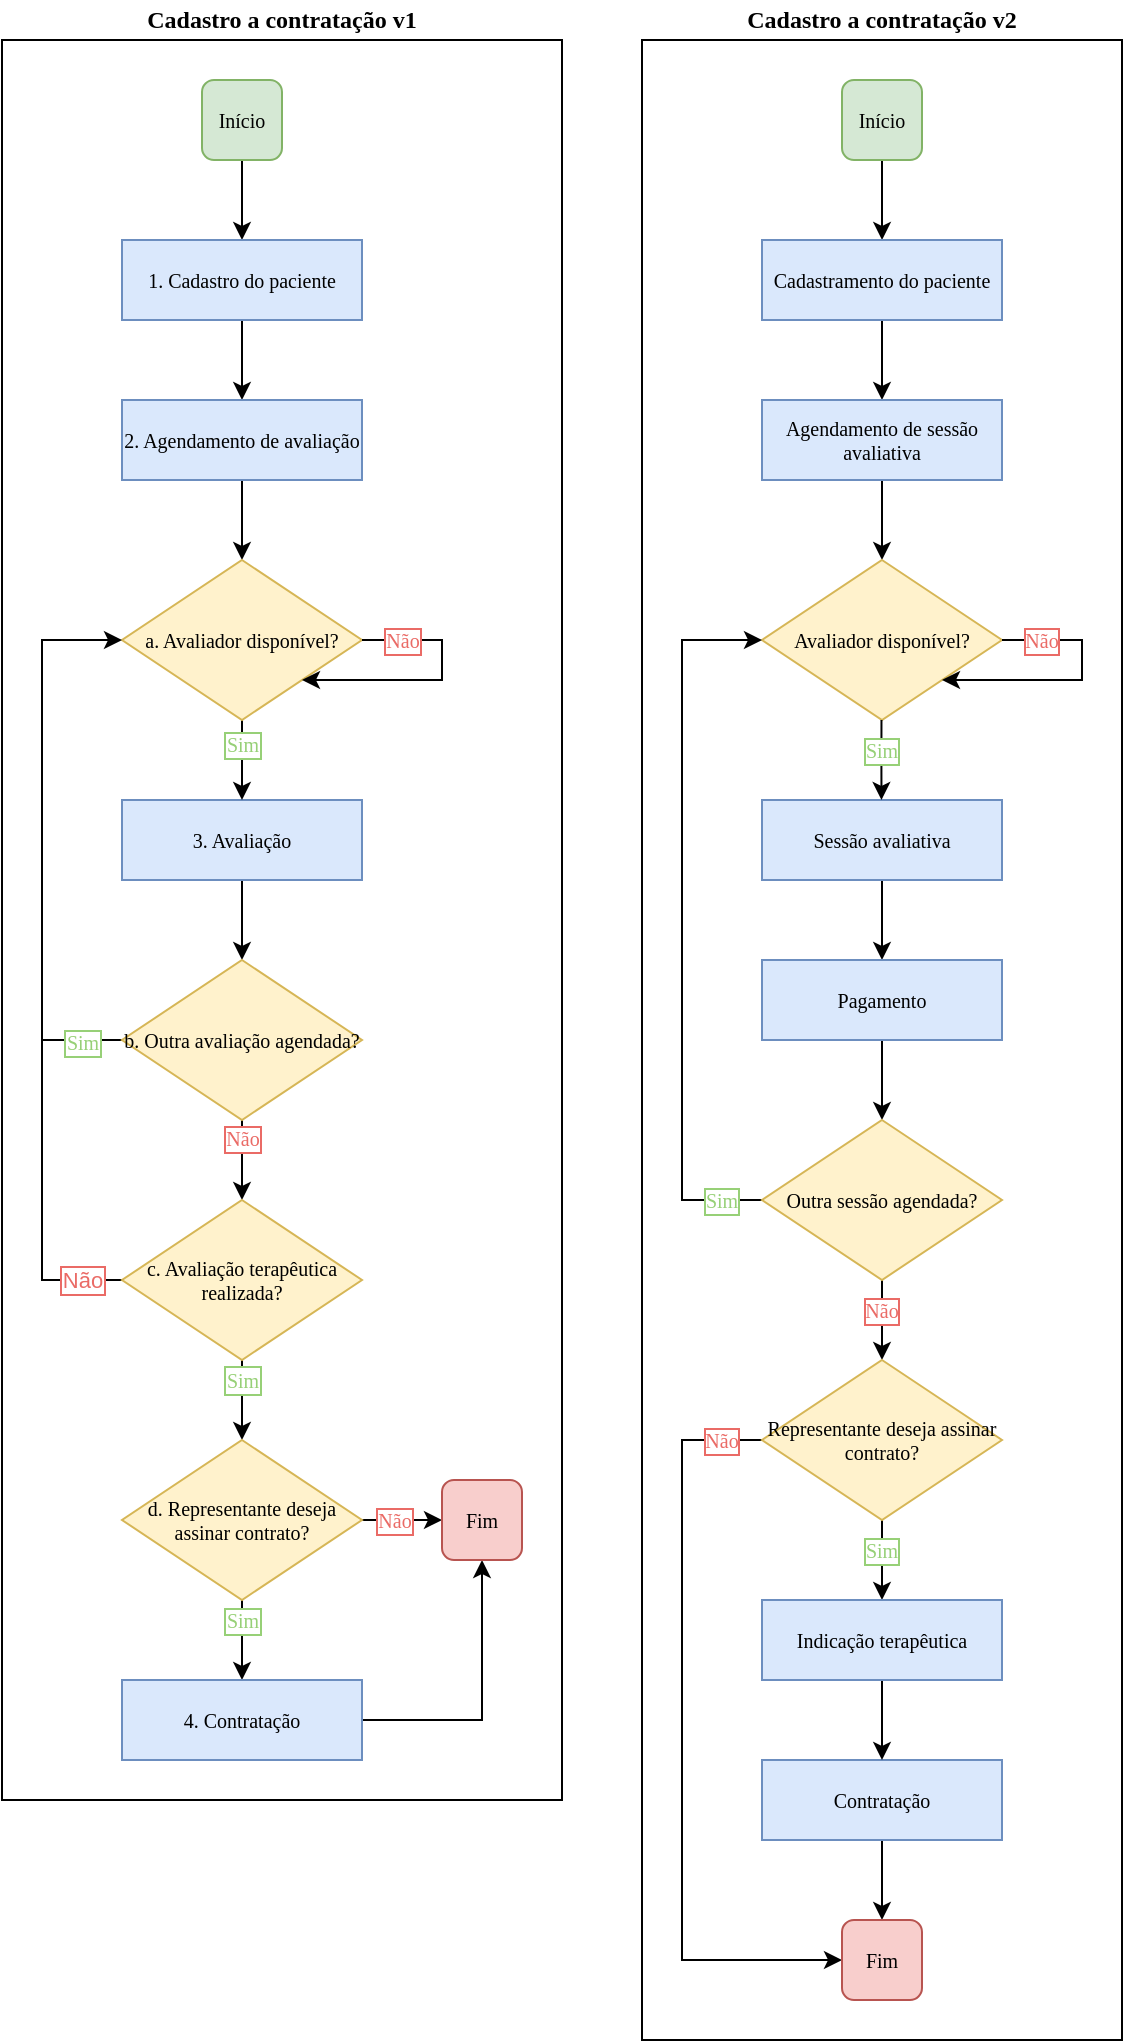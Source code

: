 <mxfile pages="7">
    <diagram name="Fluxogramas" id="rawJ5VvmW-M07FemT75N">
        <mxGraphModel dx="832" dy="513" grid="1" gridSize="10" guides="1" tooltips="1" connect="1" arrows="1" fold="1" page="1" pageScale="1" pageWidth="1654" pageHeight="1169" background="none" math="0" shadow="0">
            <root>
                <object label="" id="0">
                    <mxCell/>
                </object>
                <mxCell id="1" parent="0"/>
                <mxCell id="6fb1cv3qGu5dzmVjiC8O-66" value="" style="rounded=0;whiteSpace=wrap;html=1;fillColor=none;shadow=0;glass=0;" parent="1" vertex="1">
                    <mxGeometry x="340" y="20" width="240" height="1000" as="geometry"/>
                </mxCell>
                <mxCell id="AxYj2N3HpsvX6qZxRmMq-53" value="" style="rounded=0;whiteSpace=wrap;html=1;fillColor=none;" parent="1" vertex="1">
                    <mxGeometry x="20" y="20" width="280" height="880" as="geometry"/>
                </mxCell>
                <mxCell id="AxYj2N3HpsvX6qZxRmMq-3" value="" style="edgeStyle=orthogonalEdgeStyle;rounded=0;orthogonalLoop=1;jettySize=auto;html=1;fontFamily=Tahoma;fontSize=10;fontStyle=0" parent="1" source="AxYj2N3HpsvX6qZxRmMq-1" target="AxYj2N3HpsvX6qZxRmMq-2" edge="1">
                    <mxGeometry relative="1" as="geometry"/>
                </mxCell>
                <mxCell id="AxYj2N3HpsvX6qZxRmMq-1" value="Início" style="rounded=1;whiteSpace=wrap;html=1;fontSize=10;fontFamily=Tahoma;fillColor=#d5e8d4;strokeColor=#82b366;fontStyle=0" parent="1" vertex="1">
                    <mxGeometry x="120" y="40" width="40" height="40" as="geometry"/>
                </mxCell>
                <mxCell id="AxYj2N3HpsvX6qZxRmMq-5" value="" style="edgeStyle=orthogonalEdgeStyle;rounded=0;orthogonalLoop=1;jettySize=auto;html=1;fontFamily=Tahoma;fontSize=10;fontStyle=0" parent="1" source="AxYj2N3HpsvX6qZxRmMq-2" target="AxYj2N3HpsvX6qZxRmMq-4" edge="1">
                    <mxGeometry relative="1" as="geometry"/>
                </mxCell>
                <mxCell id="AxYj2N3HpsvX6qZxRmMq-2" value="1. Cadastro do paciente" style="rounded=0;whiteSpace=wrap;html=1;fontSize=10;fontFamily=Tahoma;fillColor=#dae8fc;strokeColor=#6c8ebf;fontStyle=0" parent="1" vertex="1">
                    <mxGeometry x="80" y="120" width="120" height="40" as="geometry"/>
                </mxCell>
                <mxCell id="AxYj2N3HpsvX6qZxRmMq-8" value="" style="edgeStyle=orthogonalEdgeStyle;rounded=0;orthogonalLoop=1;jettySize=auto;html=1;fontFamily=Tahoma;fontSize=10;fontStyle=0" parent="1" source="AxYj2N3HpsvX6qZxRmMq-4" target="AxYj2N3HpsvX6qZxRmMq-7" edge="1">
                    <mxGeometry relative="1" as="geometry"/>
                </mxCell>
                <mxCell id="AxYj2N3HpsvX6qZxRmMq-4" value="2. Agendamento de avaliação" style="rounded=0;whiteSpace=wrap;html=1;fontSize=10;fontFamily=Tahoma;fillColor=#dae8fc;strokeColor=#6c8ebf;fontStyle=0" parent="1" vertex="1">
                    <mxGeometry x="80" y="200" width="120" height="40" as="geometry"/>
                </mxCell>
                <mxCell id="AxYj2N3HpsvX6qZxRmMq-20" value="" style="edgeStyle=orthogonalEdgeStyle;rounded=0;orthogonalLoop=1;jettySize=auto;html=1;fontFamily=Tahoma;fontSize=10;fontStyle=0" parent="1" source="AxYj2N3HpsvX6qZxRmMq-6" target="AxYj2N3HpsvX6qZxRmMq-19" edge="1">
                    <mxGeometry relative="1" as="geometry"/>
                </mxCell>
                <mxCell id="AxYj2N3HpsvX6qZxRmMq-6" value="3. Avaliação" style="rounded=0;whiteSpace=wrap;html=1;fontFamily=Tahoma;fontSize=10;fillColor=#dae8fc;strokeColor=#6c8ebf;fontStyle=0" parent="1" vertex="1">
                    <mxGeometry x="80" y="400" width="120" height="40" as="geometry"/>
                </mxCell>
                <mxCell id="AxYj2N3HpsvX6qZxRmMq-10" value="" style="edgeStyle=orthogonalEdgeStyle;rounded=0;orthogonalLoop=1;jettySize=auto;html=1;fontFamily=Tahoma;fontSize=10;fontStyle=0" parent="1" source="AxYj2N3HpsvX6qZxRmMq-7" target="AxYj2N3HpsvX6qZxRmMq-6" edge="1">
                    <mxGeometry relative="1" as="geometry"/>
                </mxCell>
                <mxCell id="AxYj2N3HpsvX6qZxRmMq-12" value="Sim" style="edgeLabel;html=1;align=center;verticalAlign=middle;resizable=0;points=[];fontFamily=Tahoma;fontSize=10;labelBorderColor=#97D077;fontColor=#97D077;fontStyle=0" parent="AxYj2N3HpsvX6qZxRmMq-10" vertex="1" connectable="0">
                    <mxGeometry x="-0.425" y="-1" relative="1" as="geometry">
                        <mxPoint x="1" as="offset"/>
                    </mxGeometry>
                </mxCell>
                <mxCell id="AxYj2N3HpsvX6qZxRmMq-7" value="a. Avaliador disponível?" style="rhombus;whiteSpace=wrap;html=1;fontSize=10;fontFamily=Tahoma;fillColor=#fff2cc;strokeColor=#d6b656;fontStyle=0" parent="1" vertex="1">
                    <mxGeometry x="80" y="280" width="120" height="80" as="geometry"/>
                </mxCell>
                <mxCell id="AxYj2N3HpsvX6qZxRmMq-17" style="edgeStyle=orthogonalEdgeStyle;rounded=0;orthogonalLoop=1;jettySize=auto;html=1;entryX=1;entryY=1;entryDx=0;entryDy=0;exitX=1;exitY=0.5;exitDx=0;exitDy=0;fontFamily=Tahoma;fontSize=10;fontStyle=0" parent="1" source="AxYj2N3HpsvX6qZxRmMq-7" target="AxYj2N3HpsvX6qZxRmMq-7" edge="1">
                    <mxGeometry relative="1" as="geometry">
                        <Array as="points">
                            <mxPoint x="240" y="320"/>
                            <mxPoint x="240" y="340"/>
                        </Array>
                    </mxGeometry>
                </mxCell>
                <mxCell id="AxYj2N3HpsvX6qZxRmMq-18" value="Não" style="edgeLabel;html=1;align=center;verticalAlign=middle;resizable=0;points=[];fontFamily=Tahoma;fontSize=10;fontColor=#EA6B66;labelBorderColor=#EA6B66;fontStyle=0" parent="AxYj2N3HpsvX6qZxRmMq-17" vertex="1" connectable="0">
                    <mxGeometry x="-0.612" y="-1" relative="1" as="geometry">
                        <mxPoint x="-5" y="-1" as="offset"/>
                    </mxGeometry>
                </mxCell>
                <mxCell id="AxYj2N3HpsvX6qZxRmMq-21" style="edgeStyle=orthogonalEdgeStyle;rounded=0;orthogonalLoop=1;jettySize=auto;html=1;entryX=0;entryY=0.5;entryDx=0;entryDy=0;exitX=0;exitY=0.5;exitDx=0;exitDy=0;fontFamily=Tahoma;fontSize=10;fontStyle=0" parent="1" source="AxYj2N3HpsvX6qZxRmMq-19" target="AxYj2N3HpsvX6qZxRmMq-7" edge="1">
                    <mxGeometry relative="1" as="geometry">
                        <Array as="points">
                            <mxPoint x="40" y="520"/>
                            <mxPoint x="40" y="320"/>
                        </Array>
                    </mxGeometry>
                </mxCell>
                <mxCell id="AxYj2N3HpsvX6qZxRmMq-22" value="&lt;font&gt;Sim&lt;/font&gt;" style="edgeLabel;html=1;align=center;verticalAlign=middle;resizable=0;points=[];fontFamily=Tahoma;fontSize=10;labelBorderColor=#97D077;fontColor=#97D077;fontStyle=0" parent="AxYj2N3HpsvX6qZxRmMq-21" vertex="1" connectable="0">
                    <mxGeometry x="0.033" relative="1" as="geometry">
                        <mxPoint x="20" y="105" as="offset"/>
                    </mxGeometry>
                </mxCell>
                <mxCell id="AxYj2N3HpsvX6qZxRmMq-24" value="" style="edgeStyle=orthogonalEdgeStyle;rounded=0;orthogonalLoop=1;jettySize=auto;html=1;fontFamily=Tahoma;fontSize=10;fontStyle=0" parent="1" source="AxYj2N3HpsvX6qZxRmMq-19" target="AxYj2N3HpsvX6qZxRmMq-23" edge="1">
                    <mxGeometry relative="1" as="geometry"/>
                </mxCell>
                <mxCell id="AxYj2N3HpsvX6qZxRmMq-25" value="Não" style="edgeLabel;html=1;align=center;verticalAlign=middle;resizable=0;points=[];fontFamily=Tahoma;fontSize=10;labelBorderColor=#EA6B66;fontColor=#EA6B66;fontStyle=0" parent="AxYj2N3HpsvX6qZxRmMq-24" vertex="1" connectable="0">
                    <mxGeometry x="-0.65" y="2" relative="1" as="geometry">
                        <mxPoint x="-2" y="2" as="offset"/>
                    </mxGeometry>
                </mxCell>
                <mxCell id="AxYj2N3HpsvX6qZxRmMq-19" value="b. Outra avaliação agendada?" style="rhombus;whiteSpace=wrap;html=1;fontSize=10;fontFamily=Tahoma;fillColor=#fff2cc;strokeColor=#d6b656;fontStyle=0" parent="1" vertex="1">
                    <mxGeometry x="80" y="480" width="120" height="80" as="geometry"/>
                </mxCell>
                <mxCell id="AxYj2N3HpsvX6qZxRmMq-28" style="edgeStyle=orthogonalEdgeStyle;rounded=0;orthogonalLoop=1;jettySize=auto;html=1;exitX=0;exitY=0.5;exitDx=0;exitDy=0;endArrow=none;endFill=0;fontStyle=0" parent="1" source="AxYj2N3HpsvX6qZxRmMq-23" edge="1">
                    <mxGeometry relative="1" as="geometry">
                        <mxPoint x="40" y="520" as="targetPoint"/>
                        <Array as="points">
                            <mxPoint x="40" y="640"/>
                        </Array>
                    </mxGeometry>
                </mxCell>
                <mxCell id="AxYj2N3HpsvX6qZxRmMq-30" value="Não" style="edgeLabel;html=1;align=center;verticalAlign=middle;resizable=0;points=[];labelBorderColor=#EA6B66;fontColor=#EA6B66;fontStyle=0" parent="AxYj2N3HpsvX6qZxRmMq-28" vertex="1" connectable="0">
                    <mxGeometry x="-0.727" y="-1" relative="1" as="geometry">
                        <mxPoint x="2" y="1" as="offset"/>
                    </mxGeometry>
                </mxCell>
                <mxCell id="AxYj2N3HpsvX6qZxRmMq-33" value="" style="edgeStyle=orthogonalEdgeStyle;rounded=0;orthogonalLoop=1;jettySize=auto;html=1;fontStyle=0" parent="1" source="AxYj2N3HpsvX6qZxRmMq-23" edge="1">
                    <mxGeometry relative="1" as="geometry">
                        <mxPoint x="140" y="720" as="targetPoint"/>
                    </mxGeometry>
                </mxCell>
                <mxCell id="AxYj2N3HpsvX6qZxRmMq-34" value="&lt;font face=&quot;Tahoma&quot; style=&quot;font-size: 10px;&quot;&gt;Sim&lt;/font&gt;" style="edgeLabel;html=1;align=center;verticalAlign=middle;resizable=0;points=[];labelBorderColor=#97D077;fontColor=#97D077;fontStyle=0" parent="AxYj2N3HpsvX6qZxRmMq-33" vertex="1" connectable="0">
                    <mxGeometry x="-0.364" y="-2" relative="1" as="geometry">
                        <mxPoint x="2" y="-3" as="offset"/>
                    </mxGeometry>
                </mxCell>
                <mxCell id="AxYj2N3HpsvX6qZxRmMq-23" value="c. Avaliação terapêutica realizada?" style="rhombus;whiteSpace=wrap;html=1;fontSize=10;fontFamily=Tahoma;fillColor=#fff2cc;strokeColor=#d6b656;fontStyle=0" parent="1" vertex="1">
                    <mxGeometry x="80" y="600" width="120" height="80" as="geometry"/>
                </mxCell>
                <mxCell id="AxYj2N3HpsvX6qZxRmMq-40" value="" style="edgeStyle=orthogonalEdgeStyle;rounded=0;orthogonalLoop=1;jettySize=auto;html=1;fontStyle=0" parent="1" source="AxYj2N3HpsvX6qZxRmMq-38" target="AxYj2N3HpsvX6qZxRmMq-39" edge="1">
                    <mxGeometry relative="1" as="geometry"/>
                </mxCell>
                <mxCell id="AxYj2N3HpsvX6qZxRmMq-49" value="Sim" style="edgeLabel;html=1;align=center;verticalAlign=middle;resizable=0;points=[];fontSize=10;fontFamily=Tahoma;horizontal=1;labelBorderColor=#97D077;fontColor=#97D077;fontStyle=0" parent="AxYj2N3HpsvX6qZxRmMq-40" vertex="1" connectable="0">
                    <mxGeometry x="-0.16" relative="1" as="geometry">
                        <mxPoint y="-7" as="offset"/>
                    </mxGeometry>
                </mxCell>
                <mxCell id="AxYj2N3HpsvX6qZxRmMq-42" value="" style="edgeStyle=orthogonalEdgeStyle;rounded=0;orthogonalLoop=1;jettySize=auto;html=1;fontStyle=0" parent="1" source="AxYj2N3HpsvX6qZxRmMq-38" target="AxYj2N3HpsvX6qZxRmMq-41" edge="1">
                    <mxGeometry relative="1" as="geometry"/>
                </mxCell>
                <mxCell id="AxYj2N3HpsvX6qZxRmMq-50" value="Não" style="edgeLabel;html=1;align=center;verticalAlign=middle;resizable=0;points=[];fontSize=10;fontFamily=Tahoma;labelBorderColor=#EA6B66;fontColor=#EA6B66;fontStyle=0" parent="AxYj2N3HpsvX6qZxRmMq-42" vertex="1" connectable="0">
                    <mxGeometry x="-0.2" relative="1" as="geometry">
                        <mxPoint as="offset"/>
                    </mxGeometry>
                </mxCell>
                <mxCell id="AxYj2N3HpsvX6qZxRmMq-38" value="d. Representante deseja assinar contrato?" style="rhombus;whiteSpace=wrap;html=1;fontSize=10;fontFamily=Tahoma;fillColor=#fff2cc;strokeColor=#d6b656;fontStyle=0" parent="1" vertex="1">
                    <mxGeometry x="80" y="720" width="120" height="80" as="geometry"/>
                </mxCell>
                <mxCell id="AxYj2N3HpsvX6qZxRmMq-52" style="edgeStyle=orthogonalEdgeStyle;rounded=0;orthogonalLoop=1;jettySize=auto;html=1;entryX=0.5;entryY=1;entryDx=0;entryDy=0;" parent="1" source="AxYj2N3HpsvX6qZxRmMq-39" target="AxYj2N3HpsvX6qZxRmMq-41" edge="1">
                    <mxGeometry relative="1" as="geometry"/>
                </mxCell>
                <mxCell id="AxYj2N3HpsvX6qZxRmMq-39" value="4. Contratação" style="rounded=0;whiteSpace=wrap;html=1;fontFamily=Tahoma;fontSize=10;fillColor=#dae8fc;strokeColor=#6c8ebf;fontStyle=0" parent="1" vertex="1">
                    <mxGeometry x="80" y="840" width="120" height="40" as="geometry"/>
                </mxCell>
                <mxCell id="AxYj2N3HpsvX6qZxRmMq-41" value="Fim" style="rounded=1;whiteSpace=wrap;html=1;fontSize=10;fontFamily=Tahoma;fillColor=#f8cecc;strokeColor=#b85450;fontStyle=0" parent="1" vertex="1">
                    <mxGeometry x="240" y="740" width="40" height="40" as="geometry"/>
                </mxCell>
                <mxCell id="AxYj2N3HpsvX6qZxRmMq-54" value="&lt;font&gt;Cadastro a contratação v1&lt;br&gt;&lt;/font&gt;" style="text;html=1;align=center;verticalAlign=middle;whiteSpace=wrap;rounded=0;fontFamily=Tahoma;fontStyle=1" parent="1" vertex="1">
                    <mxGeometry x="20" width="280" height="20" as="geometry"/>
                </mxCell>
                <mxCell id="AxYj2N3HpsvX6qZxRmMq-62" value="" style="edgeStyle=orthogonalEdgeStyle;rounded=0;orthogonalLoop=1;jettySize=auto;html=1;" parent="1" edge="1">
                    <mxGeometry relative="1" as="geometry">
                        <mxPoint x="460" y="70" as="sourcePoint"/>
                        <mxPoint x="460.023" y="120" as="targetPoint"/>
                    </mxGeometry>
                </mxCell>
                <mxCell id="AxYj2N3HpsvX6qZxRmMq-57" value="Início" style="rounded=1;whiteSpace=wrap;html=1;fontSize=10;fontFamily=Tahoma;fillColor=#d5e8d4;strokeColor=#82b366;fontStyle=0;glass=0;" parent="1" vertex="1">
                    <mxGeometry x="440" y="40" width="40" height="40" as="geometry"/>
                </mxCell>
                <mxCell id="6fb1cv3qGu5dzmVjiC8O-5" value="" style="edgeStyle=orthogonalEdgeStyle;rounded=0;orthogonalLoop=1;jettySize=auto;html=1;" parent="1" source="6fb1cv3qGu5dzmVjiC8O-2" target="6fb1cv3qGu5dzmVjiC8O-4" edge="1">
                    <mxGeometry relative="1" as="geometry"/>
                </mxCell>
                <mxCell id="6fb1cv3qGu5dzmVjiC8O-2" value="Cadastramento do paciente" style="rounded=0;whiteSpace=wrap;html=1;fontSize=10;fontFamily=Tahoma;fillColor=#dae8fc;strokeColor=#6c8ebf;fontStyle=0" parent="1" vertex="1">
                    <mxGeometry x="400" y="120" width="120" height="40" as="geometry"/>
                </mxCell>
                <mxCell id="6fb1cv3qGu5dzmVjiC8O-24" value="" style="edgeStyle=orthogonalEdgeStyle;rounded=0;orthogonalLoop=1;jettySize=auto;html=1;" parent="1" source="6fb1cv3qGu5dzmVjiC8O-4" target="6fb1cv3qGu5dzmVjiC8O-7" edge="1">
                    <mxGeometry relative="1" as="geometry"/>
                </mxCell>
                <mxCell id="6fb1cv3qGu5dzmVjiC8O-4" value="Agendamento de sessão avaliativa" style="rounded=0;whiteSpace=wrap;html=1;fontSize=10;fontFamily=Tahoma;fillColor=#dae8fc;strokeColor=#6c8ebf;fontStyle=0" parent="1" vertex="1">
                    <mxGeometry x="400" y="200" width="120" height="40" as="geometry"/>
                </mxCell>
                <mxCell id="6fb1cv3qGu5dzmVjiC8O-7" value="Avaliador disponível?" style="rhombus;whiteSpace=wrap;html=1;fontSize=10;fontFamily=Tahoma;fillColor=#fff2cc;strokeColor=#d6b656;fontStyle=0;rounded=0;shadow=0;" parent="1" vertex="1">
                    <mxGeometry x="400" y="280" width="120" height="80" as="geometry"/>
                </mxCell>
                <mxCell id="6fb1cv3qGu5dzmVjiC8O-28" style="edgeStyle=orthogonalEdgeStyle;rounded=0;orthogonalLoop=1;jettySize=auto;html=1;entryX=0.5;entryY=0;entryDx=0;entryDy=0;" parent="1" source="6fb1cv3qGu5dzmVjiC8O-8" target="6fb1cv3qGu5dzmVjiC8O-21" edge="1">
                    <mxGeometry relative="1" as="geometry"/>
                </mxCell>
                <mxCell id="6fb1cv3qGu5dzmVjiC8O-8" value="Sessão avaliativa" style="rounded=0;whiteSpace=wrap;html=1;fontFamily=Tahoma;fontSize=10;fillColor=#dae8fc;strokeColor=#6c8ebf;fontStyle=0;flipH=0;flipV=0;" parent="1" vertex="1">
                    <mxGeometry x="400" y="400" width="120" height="40" as="geometry"/>
                </mxCell>
                <mxCell id="6fb1cv3qGu5dzmVjiC8O-29" value="" style="edgeStyle=orthogonalEdgeStyle;rounded=0;orthogonalLoop=1;jettySize=auto;html=1;" parent="1" source="6fb1cv3qGu5dzmVjiC8O-21" target="6fb1cv3qGu5dzmVjiC8O-23" edge="1">
                    <mxGeometry relative="1" as="geometry"/>
                </mxCell>
                <mxCell id="6fb1cv3qGu5dzmVjiC8O-21" value="Pagamento" style="rounded=0;whiteSpace=wrap;html=1;fontFamily=Tahoma;fontSize=10;fillColor=#dae8fc;strokeColor=#6c8ebf;fontStyle=0" parent="1" vertex="1">
                    <mxGeometry x="400" y="480" width="120" height="40" as="geometry"/>
                </mxCell>
                <mxCell id="6fb1cv3qGu5dzmVjiC8O-30" style="edgeStyle=orthogonalEdgeStyle;rounded=0;orthogonalLoop=1;jettySize=auto;html=1;" parent="1" edge="1">
                    <mxGeometry relative="1" as="geometry">
                        <mxPoint x="400" y="600" as="sourcePoint"/>
                        <mxPoint x="400" y="320" as="targetPoint"/>
                        <Array as="points">
                            <mxPoint x="360" y="600"/>
                            <mxPoint x="360" y="320"/>
                            <mxPoint x="400" y="320"/>
                        </Array>
                    </mxGeometry>
                </mxCell>
                <mxCell id="6fb1cv3qGu5dzmVjiC8O-34" value="" style="edgeStyle=orthogonalEdgeStyle;rounded=0;orthogonalLoop=1;jettySize=auto;html=1;" parent="1" source="6fb1cv3qGu5dzmVjiC8O-23" edge="1">
                    <mxGeometry relative="1" as="geometry">
                        <mxPoint x="460.0" y="680" as="targetPoint"/>
                    </mxGeometry>
                </mxCell>
                <mxCell id="6fb1cv3qGu5dzmVjiC8O-23" value="Outra sessão agendada?" style="rhombus;whiteSpace=wrap;html=1;fontSize=10;fontFamily=Tahoma;fillColor=#fff2cc;strokeColor=#d6b656;fontStyle=0" parent="1" vertex="1">
                    <mxGeometry x="400" y="560" width="120" height="80" as="geometry"/>
                </mxCell>
                <mxCell id="6fb1cv3qGu5dzmVjiC8O-33" style="edgeStyle=orthogonalEdgeStyle;rounded=0;orthogonalLoop=1;jettySize=auto;html=1;entryX=1;entryY=1;entryDx=0;entryDy=0;exitX=1;exitY=0.5;exitDx=0;exitDy=0;" parent="1" source="6fb1cv3qGu5dzmVjiC8O-7" target="6fb1cv3qGu5dzmVjiC8O-7" edge="1">
                    <mxGeometry relative="1" as="geometry">
                        <Array as="points">
                            <mxPoint x="560" y="320"/>
                            <mxPoint x="560" y="340"/>
                        </Array>
                    </mxGeometry>
                </mxCell>
                <mxCell id="6fb1cv3qGu5dzmVjiC8O-40" value="" style="edgeStyle=orthogonalEdgeStyle;rounded=0;orthogonalLoop=1;jettySize=auto;html=1;" parent="1" source="6fb1cv3qGu5dzmVjiC8O-37" edge="1">
                    <mxGeometry relative="1" as="geometry">
                        <mxPoint x="460" y="800.0" as="targetPoint"/>
                    </mxGeometry>
                </mxCell>
                <mxCell id="6fb1cv3qGu5dzmVjiC8O-50" style="edgeStyle=orthogonalEdgeStyle;rounded=0;orthogonalLoop=1;jettySize=auto;html=1;entryX=0;entryY=0.5;entryDx=0;entryDy=0;exitX=0;exitY=0.5;exitDx=0;exitDy=0;" parent="1" source="6fb1cv3qGu5dzmVjiC8O-37" target="6fb1cv3qGu5dzmVjiC8O-49" edge="1">
                    <mxGeometry relative="1" as="geometry">
                        <Array as="points">
                            <mxPoint x="360" y="720"/>
                            <mxPoint x="360" y="980"/>
                        </Array>
                    </mxGeometry>
                </mxCell>
                <mxCell id="6fb1cv3qGu5dzmVjiC8O-37" value="Representante deseja assinar contrato?" style="rhombus;whiteSpace=wrap;html=1;fontSize=10;fontFamily=Tahoma;fillColor=#fff2cc;strokeColor=#d6b656;fontStyle=0" parent="1" vertex="1">
                    <mxGeometry x="400" y="680" width="120" height="80" as="geometry"/>
                </mxCell>
                <mxCell id="6fb1cv3qGu5dzmVjiC8O-51" value="" style="edgeStyle=orthogonalEdgeStyle;rounded=0;orthogonalLoop=1;jettySize=auto;html=1;" parent="1" source="6fb1cv3qGu5dzmVjiC8O-41" target="6fb1cv3qGu5dzmVjiC8O-49" edge="1">
                    <mxGeometry relative="1" as="geometry"/>
                </mxCell>
                <mxCell id="6fb1cv3qGu5dzmVjiC8O-41" value="Contratação" style="rounded=0;whiteSpace=wrap;html=1;fontFamily=Tahoma;fontSize=10;fillColor=#dae8fc;strokeColor=#6c8ebf;fontStyle=0" parent="1" vertex="1">
                    <mxGeometry x="400" y="880" width="120" height="40" as="geometry"/>
                </mxCell>
                <mxCell id="6fb1cv3qGu5dzmVjiC8O-44" value="" style="edgeStyle=orthogonalEdgeStyle;rounded=0;orthogonalLoop=1;jettySize=auto;html=1;fontFamily=Tahoma;fontSize=10;fontStyle=0" parent="1" edge="1">
                    <mxGeometry relative="1" as="geometry">
                        <mxPoint x="459.74" y="360" as="sourcePoint"/>
                        <mxPoint x="459.74" y="400" as="targetPoint"/>
                        <Array as="points">
                            <mxPoint x="460" y="380"/>
                            <mxPoint x="460" y="380"/>
                        </Array>
                    </mxGeometry>
                </mxCell>
                <mxCell id="6fb1cv3qGu5dzmVjiC8O-47" value="Sim" style="text;html=1;align=center;verticalAlign=middle;whiteSpace=wrap;rounded=0;labelBackgroundColor=default;labelBorderColor=#97D077;fontColor=#97D077;fontFamily=Tahoma;fontSize=10;" parent="1" vertex="1">
                    <mxGeometry x="450" y="370" width="20" height="10" as="geometry"/>
                </mxCell>
                <mxCell id="6fb1cv3qGu5dzmVjiC8O-48" value="Não" style="text;html=1;align=center;verticalAlign=middle;whiteSpace=wrap;rounded=0;labelBackgroundColor=default;labelBorderColor=#EA6B66;fontColor=#EA6B66;fontFamily=Tahoma;fontSize=10;" parent="1" vertex="1">
                    <mxGeometry x="530" y="315" width="20" height="10" as="geometry"/>
                </mxCell>
                <mxCell id="6fb1cv3qGu5dzmVjiC8O-49" value="Fim" style="rounded=1;whiteSpace=wrap;html=1;fontSize=10;fontFamily=Tahoma;fillColor=#f8cecc;strokeColor=#b85450;fontStyle=0" parent="1" vertex="1">
                    <mxGeometry x="440" y="960" width="40" height="40" as="geometry"/>
                </mxCell>
                <mxCell id="6fb1cv3qGu5dzmVjiC8O-52" value="Sim" style="text;html=1;align=center;verticalAlign=middle;whiteSpace=wrap;rounded=0;labelBackgroundColor=default;labelBorderColor=#97D077;fontColor=#97D077;fontFamily=Tahoma;fontSize=10;" parent="1" vertex="1">
                    <mxGeometry x="370" y="595" width="20" height="10" as="geometry"/>
                </mxCell>
                <mxCell id="6fb1cv3qGu5dzmVjiC8O-60" value="Não" style="text;html=1;align=center;verticalAlign=middle;whiteSpace=wrap;rounded=0;labelBackgroundColor=default;labelBorderColor=#EA6B66;fontColor=#EA6B66;fontFamily=Tahoma;fontSize=10;" parent="1" vertex="1">
                    <mxGeometry x="450" y="650" width="20" height="10" as="geometry"/>
                </mxCell>
                <mxCell id="6fb1cv3qGu5dzmVjiC8O-61" value="Sim" style="text;html=1;align=center;verticalAlign=middle;whiteSpace=wrap;rounded=0;labelBackgroundColor=default;labelBorderColor=#97D077;fontColor=#97D077;fontFamily=Tahoma;fontSize=10;" parent="1" vertex="1">
                    <mxGeometry x="450" y="770" width="20" height="10" as="geometry"/>
                </mxCell>
                <mxCell id="6fb1cv3qGu5dzmVjiC8O-63" value="" style="edgeStyle=orthogonalEdgeStyle;rounded=0;orthogonalLoop=1;jettySize=auto;html=1;" parent="1" source="6fb1cv3qGu5dzmVjiC8O-62" target="6fb1cv3qGu5dzmVjiC8O-41" edge="1">
                    <mxGeometry relative="1" as="geometry"/>
                </mxCell>
                <mxCell id="6fb1cv3qGu5dzmVjiC8O-62" value="Indicação terapêutica" style="rounded=0;whiteSpace=wrap;html=1;fontFamily=Tahoma;fontSize=10;fillColor=#dae8fc;strokeColor=#6c8ebf;fontStyle=0" parent="1" vertex="1">
                    <mxGeometry x="400" y="800" width="120" height="40" as="geometry"/>
                </mxCell>
                <mxCell id="6fb1cv3qGu5dzmVjiC8O-64" value="Não" style="text;html=1;align=center;verticalAlign=middle;whiteSpace=wrap;rounded=0;labelBackgroundColor=default;labelBorderColor=#EA6B66;fontColor=#EA6B66;fontFamily=Tahoma;fontSize=10;" parent="1" vertex="1">
                    <mxGeometry x="370" y="715" width="20" height="10" as="geometry"/>
                </mxCell>
                <mxCell id="6fb1cv3qGu5dzmVjiC8O-65" value="&lt;font&gt;Cadastro a contratação v2&lt;/font&gt;" style="text;html=1;align=center;verticalAlign=middle;whiteSpace=wrap;rounded=0;fontFamily=Tahoma;fontStyle=1" parent="1" vertex="1">
                    <mxGeometry x="340" width="240" height="20" as="geometry"/>
                </mxCell>
            </root>
        </mxGraphModel>
    </diagram>
    <diagram id="-H2Ym6b-xVOO1FJQakfA" name="Casos de Uso">
        <mxGraphModel dx="632" dy="769" grid="1" gridSize="10" guides="1" tooltips="1" connect="1" arrows="1" fold="1" page="1" pageScale="1" pageWidth="1654" pageHeight="1169" math="0" shadow="0">
            <root>
                <mxCell id="0"/>
                <mxCell id="1" parent="0"/>
                <mxCell id="kwns9xbe0UBVy0LzWzSn-11" style="rounded=0;orthogonalLoop=1;jettySize=auto;html=1;entryX=0;entryY=0;entryDx=0;entryDy=0;endArrow=none;endFill=0;" parent="1" target="412sFGuEXtjVg8MRsW1V-36" edge="1">
                    <mxGeometry relative="1" as="geometry">
                        <mxPoint x="440" y="260" as="sourcePoint"/>
                    </mxGeometry>
                </mxCell>
                <mxCell id="412sFGuEXtjVg8MRsW1V-1" value="Avaliador" style="shape=umlActor;verticalLabelPosition=bottom;verticalAlign=top;html=1;outlineConnect=0;" parent="1" vertex="1">
                    <mxGeometry x="400" y="160" width="40" height="80" as="geometry"/>
                </mxCell>
                <mxCell id="412sFGuEXtjVg8MRsW1V-3" value="Avaliador diagnóstico" style="shape=umlActor;verticalLabelPosition=bottom;verticalAlign=top;html=1;outlineConnect=0;" parent="1" vertex="1">
                    <mxGeometry x="280" y="160" width="40" height="80" as="geometry"/>
                </mxCell>
                <mxCell id="412sFGuEXtjVg8MRsW1V-9" style="edgeStyle=orthogonalEdgeStyle;rounded=0;orthogonalLoop=1;jettySize=auto;html=1;curved=0;endArrow=block;endFill=0;" parent="1" source="412sFGuEXtjVg8MRsW1V-4" target="412sFGuEXtjVg8MRsW1V-1" edge="1">
                    <mxGeometry relative="1" as="geometry">
                        <mxPoint x="450" y="230" as="targetPoint"/>
                        <Array as="points">
                            <mxPoint x="500" y="200"/>
                            <mxPoint x="500" y="200"/>
                        </Array>
                    </mxGeometry>
                </mxCell>
                <mxCell id="412sFGuEXtjVg8MRsW1V-4" value="Avaliador terapêutico" style="shape=umlActor;verticalLabelPosition=bottom;verticalAlign=top;html=1;outlineConnect=0;" parent="1" vertex="1">
                    <mxGeometry x="520" y="160" width="40" height="80" as="geometry"/>
                </mxCell>
                <mxCell id="412sFGuEXtjVg8MRsW1V-8" style="edgeStyle=orthogonalEdgeStyle;rounded=0;orthogonalLoop=1;jettySize=auto;html=1;curved=0;endArrow=block;endFill=0;" parent="1" source="412sFGuEXtjVg8MRsW1V-3" target="412sFGuEXtjVg8MRsW1V-1" edge="1">
                    <mxGeometry relative="1" as="geometry">
                        <Array as="points">
                            <mxPoint x="350" y="200"/>
                            <mxPoint x="350" y="200"/>
                        </Array>
                    </mxGeometry>
                </mxCell>
                <mxCell id="412sFGuEXtjVg8MRsW1V-60" style="edgeStyle=orthogonalEdgeStyle;rounded=0;orthogonalLoop=1;jettySize=auto;html=1;endArrow=none;endFill=0;" parent="1" source="412sFGuEXtjVg8MRsW1V-13" edge="1">
                    <mxGeometry relative="1" as="geometry">
                        <mxPoint x="420" y="260" as="targetPoint"/>
                    </mxGeometry>
                </mxCell>
                <mxCell id="kwns9xbe0UBVy0LzWzSn-3" style="edgeStyle=orthogonalEdgeStyle;rounded=0;orthogonalLoop=1;jettySize=auto;html=1;entryX=0;entryY=0.5;entryDx=0;entryDy=0;dashed=1;endArrow=open;endFill=0;" parent="1" source="412sFGuEXtjVg8MRsW1V-13" target="412sFGuEXtjVg8MRsW1V-36" edge="1">
                    <mxGeometry relative="1" as="geometry"/>
                </mxCell>
                <mxCell id="412sFGuEXtjVg8MRsW1V-13" value="Manter avaliação" style="ellipse;whiteSpace=wrap;html=1;" parent="1" vertex="1">
                    <mxGeometry x="360" y="320" width="120" height="80" as="geometry"/>
                </mxCell>
                <mxCell id="412sFGuEXtjVg8MRsW1V-46" style="rounded=0;orthogonalLoop=1;jettySize=auto;html=1;entryX=0;entryY=1;entryDx=0;entryDy=0;endArrow=open;endFill=0;dashed=1;" parent="1" source="412sFGuEXtjVg8MRsW1V-14" target="412sFGuEXtjVg8MRsW1V-13" edge="1">
                    <mxGeometry relative="1" as="geometry"/>
                </mxCell>
                <mxCell id="412sFGuEXtjVg8MRsW1V-14" value="Alterar status*" style="ellipse;whiteSpace=wrap;html=1;" parent="1" vertex="1">
                    <mxGeometry x="200" y="440" width="120" height="80" as="geometry"/>
                </mxCell>
                <mxCell id="412sFGuEXtjVg8MRsW1V-30" value="Manter login" style="ellipse;whiteSpace=wrap;html=1;" parent="1" vertex="1">
                    <mxGeometry x="360" y="30" width="120" height="80" as="geometry"/>
                </mxCell>
                <mxCell id="412sFGuEXtjVg8MRsW1V-39" value="" style="edgeStyle=orthogonalEdgeStyle;rounded=0;orthogonalLoop=1;jettySize=auto;html=1;endArrow=open;endFill=0;dashed=1;" parent="1" source="412sFGuEXtjVg8MRsW1V-32" target="412sFGuEXtjVg8MRsW1V-13" edge="1">
                    <mxGeometry relative="1" as="geometry"/>
                </mxCell>
                <mxCell id="412sFGuEXtjVg8MRsW1V-32" value="Manter comentário" style="ellipse;whiteSpace=wrap;html=1;" parent="1" vertex="1">
                    <mxGeometry x="360" y="440" width="120" height="80" as="geometry"/>
                </mxCell>
                <mxCell id="412sFGuEXtjVg8MRsW1V-33" value="Manter documento" style="ellipse;whiteSpace=wrap;html=1;" parent="1" vertex="1">
                    <mxGeometry x="520" y="440" width="120" height="80" as="geometry"/>
                </mxCell>
                <mxCell id="kwns9xbe0UBVy0LzWzSn-8" value="" style="edgeStyle=orthogonalEdgeStyle;rounded=0;orthogonalLoop=1;jettySize=auto;html=1;endArrow=none;endFill=0;dashed=1;startArrow=open;startFill=0;" parent="1" source="412sFGuEXtjVg8MRsW1V-36" target="035aMvz0Z2VaREGLC2U0-1" edge="1">
                    <mxGeometry relative="1" as="geometry"/>
                </mxCell>
                <mxCell id="412sFGuEXtjVg8MRsW1V-36" value="Visualizar paciente" style="ellipse;whiteSpace=wrap;html=1;" parent="1" vertex="1">
                    <mxGeometry x="600" y="320" width="120" height="80" as="geometry"/>
                </mxCell>
                <mxCell id="412sFGuEXtjVg8MRsW1V-44" style="rounded=0;orthogonalLoop=1;jettySize=auto;html=1;exitX=0.5;exitY=1;exitDx=0;exitDy=0;entryX=0.5;entryY=0;entryDx=0;entryDy=0;entryPerimeter=0;strokeColor=default;flowAnimation=0;endArrow=none;endFill=0;" parent="1" source="412sFGuEXtjVg8MRsW1V-30" target="412sFGuEXtjVg8MRsW1V-1" edge="1">
                    <mxGeometry relative="1" as="geometry">
                        <mxPoint x="337.83" y="120.0" as="sourcePoint"/>
                        <mxPoint x="400" y="158.56" as="targetPoint"/>
                    </mxGeometry>
                </mxCell>
                <mxCell id="412sFGuEXtjVg8MRsW1V-48" value="&amp;lt;&amp;lt;extend&amp;gt;&amp;gt;" style="text;html=1;align=center;verticalAlign=middle;whiteSpace=wrap;rounded=0;labelBackgroundColor=default;" parent="1" vertex="1">
                    <mxGeometry x="290" y="410" width="80" height="20" as="geometry"/>
                </mxCell>
                <mxCell id="412sFGuEXtjVg8MRsW1V-50" value="&amp;lt;&amp;lt;extend&amp;gt;&amp;gt;" style="text;html=1;align=center;verticalAlign=middle;whiteSpace=wrap;rounded=0;labelBackgroundColor=default;" parent="1" vertex="1">
                    <mxGeometry x="380" y="410" width="80" height="20" as="geometry"/>
                </mxCell>
                <mxCell id="412sFGuEXtjVg8MRsW1V-51" style="rounded=0;orthogonalLoop=1;jettySize=auto;html=1;endArrow=open;endFill=0;dashed=1;exitX=0;exitY=0;exitDx=0;exitDy=0;entryX=1;entryY=1;entryDx=0;entryDy=0;" parent="1" source="412sFGuEXtjVg8MRsW1V-33" target="412sFGuEXtjVg8MRsW1V-13" edge="1">
                    <mxGeometry relative="1" as="geometry">
                        <mxPoint x="578" y="440" as="sourcePoint"/>
                        <mxPoint x="470" y="390" as="targetPoint"/>
                    </mxGeometry>
                </mxCell>
                <mxCell id="412sFGuEXtjVg8MRsW1V-52" value="&amp;lt;&amp;lt;extend&amp;gt;&amp;gt;" style="text;html=1;align=center;verticalAlign=middle;whiteSpace=wrap;rounded=0;labelBackgroundColor=default;flipH=1;" parent="1" vertex="1">
                    <mxGeometry x="470" y="410" width="80" height="20" as="geometry"/>
                </mxCell>
                <mxCell id="035aMvz0Z2VaREGLC2U0-1" value="Indicar terapias" style="ellipse;whiteSpace=wrap;html=1;" parent="1" vertex="1">
                    <mxGeometry x="840" y="320" width="120" height="80" as="geometry"/>
                </mxCell>
                <mxCell id="kwns9xbe0UBVy0LzWzSn-9" style="edgeStyle=orthogonalEdgeStyle;rounded=0;orthogonalLoop=1;jettySize=auto;html=1;endArrow=none;endFill=0;" parent="1" source="035aMvz0Z2VaREGLC2U0-8" target="035aMvz0Z2VaREGLC2U0-1" edge="1">
                    <mxGeometry relative="1" as="geometry"/>
                </mxCell>
                <mxCell id="035aMvz0Z2VaREGLC2U0-8" value="Só o avaliador terapêutico tem acesso a essa funcionalidade" style="shape=note;size=10;whiteSpace=wrap;html=1;" parent="1" vertex="1">
                    <mxGeometry x="840" y="200" width="120" height="80" as="geometry"/>
                </mxCell>
                <mxCell id="kwns9xbe0UBVy0LzWzSn-5" value="&amp;lt;&amp;lt;extend&amp;gt;&amp;gt;" style="text;html=1;align=center;verticalAlign=middle;whiteSpace=wrap;rounded=0;labelBackgroundColor=default;" parent="1" vertex="1">
                    <mxGeometry x="500" y="350" width="80" height="20" as="geometry"/>
                </mxCell>
                <mxCell id="kwns9xbe0UBVy0LzWzSn-10" value="&amp;lt;&amp;lt;extend&amp;gt;&amp;gt;" style="text;html=1;align=center;verticalAlign=middle;whiteSpace=wrap;rounded=0;labelBackgroundColor=default;flipH=1;" parent="1" vertex="1">
                    <mxGeometry x="740" y="350" width="80" height="20" as="geometry"/>
                </mxCell>
            </root>
        </mxGraphModel>
    </diagram>
    <diagram id="NplQFop7ryU3SxpZRGWj" name="DER-1">
        <mxGraphModel dx="832" dy="515" grid="1" gridSize="10" guides="1" tooltips="1" connect="1" arrows="1" fold="1" page="1" pageScale="1" pageWidth="1654" pageHeight="1169" math="0" shadow="0">
            <root>
                <mxCell id="0"/>
                <mxCell id="1" parent="0"/>
                <mxCell id="XADx3eEu0CSuSlNnPvgI-12" style="edgeStyle=orthogonalEdgeStyle;rounded=0;orthogonalLoop=1;jettySize=auto;html=1;entryX=0.5;entryY=0;entryDx=0;entryDy=0;endArrow=none;endFill=0;" parent="1" source="XADx3eEu0CSuSlNnPvgI-1" target="XADx3eEu0CSuSlNnPvgI-10" edge="1">
                    <mxGeometry relative="1" as="geometry"/>
                </mxCell>
                <mxCell id="XADx3eEu0CSuSlNnPvgI-30" value="" style="edgeStyle=orthogonalEdgeStyle;rounded=0;orthogonalLoop=1;jettySize=auto;html=1;endArrow=none;endFill=0;" parent="1" source="XADx3eEu0CSuSlNnPvgI-1" target="XADx3eEu0CSuSlNnPvgI-29" edge="1">
                    <mxGeometry relative="1" as="geometry"/>
                </mxCell>
                <mxCell id="XADx3eEu0CSuSlNnPvgI-1" value="Paciente" style="rounded=0;whiteSpace=wrap;html=1;" parent="1" vertex="1">
                    <mxGeometry x="470" y="360" width="120" height="60" as="geometry"/>
                </mxCell>
                <mxCell id="XADx3eEu0CSuSlNnPvgI-2" value="Contratante" style="rounded=0;whiteSpace=wrap;html=1;" parent="1" vertex="1">
                    <mxGeometry x="470" y="630" width="120" height="60" as="geometry"/>
                </mxCell>
                <mxCell id="XADx3eEu0CSuSlNnPvgI-27" value="" style="edgeStyle=orthogonalEdgeStyle;rounded=0;orthogonalLoop=1;jettySize=auto;html=1;endArrow=none;endFill=0;" parent="1" source="XADx3eEu0CSuSlNnPvgI-4" target="XADx3eEu0CSuSlNnPvgI-26" edge="1">
                    <mxGeometry relative="1" as="geometry"/>
                </mxCell>
                <mxCell id="XADx3eEu0CSuSlNnPvgI-4" value="Autorizado" style="rounded=0;whiteSpace=wrap;html=1;" parent="1" vertex="1">
                    <mxGeometry x="470" y="70" width="120" height="60" as="geometry"/>
                </mxCell>
                <mxCell id="XADx3eEu0CSuSlNnPvgI-18" style="edgeStyle=orthogonalEdgeStyle;rounded=0;orthogonalLoop=1;jettySize=auto;html=1;entryX=0;entryY=0.5;entryDx=0;entryDy=0;endArrow=none;endFill=0;" parent="1" source="XADx3eEu0CSuSlNnPvgI-5" target="XADx3eEu0CSuSlNnPvgI-17" edge="1">
                    <mxGeometry relative="1" as="geometry"/>
                </mxCell>
                <mxCell id="XADx3eEu0CSuSlNnPvgI-65" style="edgeStyle=orthogonalEdgeStyle;rounded=0;orthogonalLoop=1;jettySize=auto;html=1;exitX=0.75;exitY=0;exitDx=0;exitDy=0;entryX=0;entryY=1;entryDx=0;entryDy=0;endArrow=none;endFill=0;" parent="1" source="XADx3eEu0CSuSlNnPvgI-5" target="XADx3eEu0CSuSlNnPvgI-64" edge="1">
                    <mxGeometry relative="1" as="geometry"/>
                </mxCell>
                <mxCell id="XADx3eEu0CSuSlNnPvgI-5" value="Funcionário" style="rounded=0;whiteSpace=wrap;html=1;" parent="1" vertex="1">
                    <mxGeometry x="995" y="620" width="120" height="60" as="geometry"/>
                </mxCell>
                <mxCell id="XADx3eEu0CSuSlNnPvgI-6" value="Documento" style="rounded=0;whiteSpace=wrap;html=1;" parent="1" vertex="1">
                    <mxGeometry x="995" y="350" width="120" height="60" as="geometry"/>
                </mxCell>
                <mxCell id="XADx3eEu0CSuSlNnPvgI-33" value="" style="edgeStyle=orthogonalEdgeStyle;rounded=0;orthogonalLoop=1;jettySize=auto;html=1;endArrow=none;endFill=0;" parent="1" source="XADx3eEu0CSuSlNnPvgI-7" target="XADx3eEu0CSuSlNnPvgI-32" edge="1">
                    <mxGeometry relative="1" as="geometry"/>
                </mxCell>
                <mxCell id="XADx3eEu0CSuSlNnPvgI-7" value="Avaliação" style="rounded=0;whiteSpace=wrap;html=1;" parent="1" vertex="1">
                    <mxGeometry x="710" y="490" width="120" height="60" as="geometry"/>
                </mxCell>
                <mxCell id="XADx3eEu0CSuSlNnPvgI-8" value="Agendamento" style="rounded=0;whiteSpace=wrap;html=1;" parent="1" vertex="1">
                    <mxGeometry x="1445" y="620" width="120" height="60" as="geometry"/>
                </mxCell>
                <mxCell id="XADx3eEu0CSuSlNnPvgI-21" value="" style="edgeStyle=orthogonalEdgeStyle;rounded=0;orthogonalLoop=1;jettySize=auto;html=1;endArrow=none;endFill=0;" parent="1" source="XADx3eEu0CSuSlNnPvgI-9" target="XADx3eEu0CSuSlNnPvgI-20" edge="1">
                    <mxGeometry relative="1" as="geometry"/>
                </mxCell>
                <mxCell id="XADx3eEu0CSuSlNnPvgI-23" value="" style="edgeStyle=orthogonalEdgeStyle;rounded=0;orthogonalLoop=1;jettySize=auto;html=1;endArrow=none;endFill=0;" parent="1" source="XADx3eEu0CSuSlNnPvgI-9" target="XADx3eEu0CSuSlNnPvgI-22" edge="1">
                    <mxGeometry relative="1" as="geometry"/>
                </mxCell>
                <mxCell id="XADx3eEu0CSuSlNnPvgI-9" value="Pagamento" style="rounded=0;whiteSpace=wrap;html=1;" parent="1" vertex="1">
                    <mxGeometry x="200" y="490" width="120" height="60" as="geometry"/>
                </mxCell>
                <mxCell id="XADx3eEu0CSuSlNnPvgI-13" style="edgeStyle=orthogonalEdgeStyle;rounded=0;orthogonalLoop=1;jettySize=auto;html=1;entryX=0.5;entryY=0;entryDx=0;entryDy=0;endArrow=none;endFill=0;" parent="1" source="XADx3eEu0CSuSlNnPvgI-10" target="XADx3eEu0CSuSlNnPvgI-2" edge="1">
                    <mxGeometry relative="1" as="geometry"/>
                </mxCell>
                <mxCell id="XADx3eEu0CSuSlNnPvgI-10" value="Vincula" style="rhombus;whiteSpace=wrap;html=1;" parent="1" vertex="1">
                    <mxGeometry x="465" y="480" width="130" height="80" as="geometry"/>
                </mxCell>
                <mxCell id="XADx3eEu0CSuSlNnPvgI-15" style="edgeStyle=orthogonalEdgeStyle;rounded=0;orthogonalLoop=1;jettySize=auto;html=1;exitX=0.5;exitY=0;exitDx=0;exitDy=0;entryX=0.5;entryY=1;entryDx=0;entryDy=0;endArrow=none;endFill=0;" parent="1" source="XADx3eEu0CSuSlNnPvgI-14" target="XADx3eEu0CSuSlNnPvgI-6" edge="1">
                    <mxGeometry relative="1" as="geometry"/>
                </mxCell>
                <mxCell id="XADx3eEu0CSuSlNnPvgI-16" style="edgeStyle=orthogonalEdgeStyle;rounded=0;orthogonalLoop=1;jettySize=auto;html=1;entryX=0.5;entryY=0;entryDx=0;entryDy=0;endArrow=none;endFill=0;" parent="1" source="XADx3eEu0CSuSlNnPvgI-14" target="XADx3eEu0CSuSlNnPvgI-5" edge="1">
                    <mxGeometry relative="1" as="geometry"/>
                </mxCell>
                <mxCell id="XADx3eEu0CSuSlNnPvgI-14" value="Anexa" style="rhombus;whiteSpace=wrap;html=1;" parent="1" vertex="1">
                    <mxGeometry x="990" y="480" width="130" height="80" as="geometry"/>
                </mxCell>
                <mxCell id="XADx3eEu0CSuSlNnPvgI-19" style="edgeStyle=orthogonalEdgeStyle;rounded=0;orthogonalLoop=1;jettySize=auto;html=1;entryX=0;entryY=0.5;entryDx=0;entryDy=0;endArrow=none;endFill=0;" parent="1" source="XADx3eEu0CSuSlNnPvgI-17" target="XADx3eEu0CSuSlNnPvgI-8" edge="1">
                    <mxGeometry relative="1" as="geometry"/>
                </mxCell>
                <mxCell id="XADx3eEu0CSuSlNnPvgI-17" value="Agendado" style="rhombus;whiteSpace=wrap;html=1;" parent="1" vertex="1">
                    <mxGeometry x="1215" y="610" width="130" height="80" as="geometry"/>
                </mxCell>
                <mxCell id="XADx3eEu0CSuSlNnPvgI-24" style="edgeStyle=orthogonalEdgeStyle;rounded=0;orthogonalLoop=1;jettySize=auto;html=1;entryX=0;entryY=0.5;entryDx=0;entryDy=0;endArrow=none;endFill=0;" parent="1" source="XADx3eEu0CSuSlNnPvgI-20" target="XADx3eEu0CSuSlNnPvgI-1" edge="1">
                    <mxGeometry relative="1" as="geometry"/>
                </mxCell>
                <mxCell id="XADx3eEu0CSuSlNnPvgI-20" value="Paga" style="rhombus;whiteSpace=wrap;html=1;rounded=0;" parent="1" vertex="1">
                    <mxGeometry x="205" y="350" width="110" height="80" as="geometry"/>
                </mxCell>
                <mxCell id="XADx3eEu0CSuSlNnPvgI-25" style="edgeStyle=orthogonalEdgeStyle;rounded=0;orthogonalLoop=1;jettySize=auto;html=1;entryX=0;entryY=0.5;entryDx=0;entryDy=0;endArrow=none;endFill=0;" parent="1" source="XADx3eEu0CSuSlNnPvgI-22" target="XADx3eEu0CSuSlNnPvgI-2" edge="1">
                    <mxGeometry relative="1" as="geometry"/>
                </mxCell>
                <mxCell id="XADx3eEu0CSuSlNnPvgI-22" value="TambémPaga" style="rhombus;whiteSpace=wrap;html=1;rounded=0;" parent="1" vertex="1">
                    <mxGeometry x="200" y="620" width="120" height="80" as="geometry"/>
                </mxCell>
                <mxCell id="XADx3eEu0CSuSlNnPvgI-28" style="edgeStyle=orthogonalEdgeStyle;rounded=0;orthogonalLoop=1;jettySize=auto;html=1;entryX=0.5;entryY=0;entryDx=0;entryDy=0;endArrow=none;endFill=0;" parent="1" source="XADx3eEu0CSuSlNnPvgI-26" target="XADx3eEu0CSuSlNnPvgI-1" edge="1">
                    <mxGeometry relative="1" as="geometry"/>
                </mxCell>
                <mxCell id="XADx3eEu0CSuSlNnPvgI-26" value="Busca" style="rhombus;whiteSpace=wrap;html=1;rounded=0;" parent="1" vertex="1">
                    <mxGeometry x="467.5" y="190" width="125" height="80" as="geometry"/>
                </mxCell>
                <mxCell id="XADx3eEu0CSuSlNnPvgI-31" style="edgeStyle=orthogonalEdgeStyle;rounded=0;orthogonalLoop=1;jettySize=auto;html=1;entryX=0.5;entryY=0;entryDx=0;entryDy=0;endArrow=none;endFill=0;" parent="1" source="XADx3eEu0CSuSlNnPvgI-29" target="XADx3eEu0CSuSlNnPvgI-7" edge="1">
                    <mxGeometry relative="1" as="geometry"/>
                </mxCell>
                <mxCell id="XADx3eEu0CSuSlNnPvgI-29" value="Avaliado" style="rhombus;whiteSpace=wrap;html=1;rounded=0;" parent="1" vertex="1">
                    <mxGeometry x="715" y="350" width="110" height="80" as="geometry"/>
                </mxCell>
                <mxCell id="XADx3eEu0CSuSlNnPvgI-38" style="edgeStyle=orthogonalEdgeStyle;rounded=0;orthogonalLoop=1;jettySize=auto;html=1;entryX=0;entryY=0.5;entryDx=0;entryDy=0;endArrow=none;endFill=0;" parent="1" source="XADx3eEu0CSuSlNnPvgI-32" target="XADx3eEu0CSuSlNnPvgI-5" edge="1">
                    <mxGeometry relative="1" as="geometry"/>
                </mxCell>
                <mxCell id="XADx3eEu0CSuSlNnPvgI-32" value="Realiza" style="rhombus;whiteSpace=wrap;html=1;rounded=0;" parent="1" vertex="1">
                    <mxGeometry x="705" y="610" width="130" height="80" as="geometry"/>
                </mxCell>
                <mxCell id="XADx3eEu0CSuSlNnPvgI-42" style="edgeStyle=orthogonalEdgeStyle;rounded=0;orthogonalLoop=1;jettySize=auto;html=1;entryX=0.5;entryY=0;entryDx=0;entryDy=0;endArrow=none;endFill=0;" parent="1" source="XADx3eEu0CSuSlNnPvgI-40" target="XADx3eEu0CSuSlNnPvgI-6" edge="1">
                    <mxGeometry relative="1" as="geometry"/>
                </mxCell>
                <mxCell id="XADx3eEu0CSuSlNnPvgI-40" value="Documentado" style="rhombus;whiteSpace=wrap;html=1;rounded=0;" parent="1" vertex="1">
                    <mxGeometry x="820" y="230" width="110" height="80" as="geometry"/>
                </mxCell>
                <mxCell id="XADx3eEu0CSuSlNnPvgI-41" style="edgeStyle=orthogonalEdgeStyle;rounded=0;orthogonalLoop=1;jettySize=auto;html=1;entryX=0.847;entryY=0.006;entryDx=0;entryDy=0;entryPerimeter=0;endArrow=none;endFill=0;" parent="1" source="XADx3eEu0CSuSlNnPvgI-40" target="XADx3eEu0CSuSlNnPvgI-1" edge="1">
                    <mxGeometry relative="1" as="geometry"/>
                </mxCell>
                <mxCell id="XADx3eEu0CSuSlNnPvgI-44" style="edgeStyle=orthogonalEdgeStyle;rounded=0;orthogonalLoop=1;jettySize=auto;html=1;endArrow=none;endFill=0;" parent="1" source="XADx3eEu0CSuSlNnPvgI-43" edge="1">
                    <mxGeometry relative="1" as="geometry">
                        <mxPoint x="570" y="420" as="targetPoint"/>
                        <Array as="points">
                            <mxPoint x="610" y="430"/>
                            <mxPoint x="570" y="430"/>
                        </Array>
                    </mxGeometry>
                </mxCell>
                <mxCell id="XADx3eEu0CSuSlNnPvgI-45" style="edgeStyle=orthogonalEdgeStyle;rounded=0;orthogonalLoop=1;jettySize=auto;html=1;entryX=0.5;entryY=1;entryDx=0;entryDy=0;endArrow=none;endFill=0;" parent="1" source="XADx3eEu0CSuSlNnPvgI-43" target="XADx3eEu0CSuSlNnPvgI-8" edge="1">
                    <mxGeometry relative="1" as="geometry"/>
                </mxCell>
                <mxCell id="XADx3eEu0CSuSlNnPvgI-43" value="Vem" style="rhombus;whiteSpace=wrap;html=1;rounded=0;" parent="1" vertex="1">
                    <mxGeometry x="595" y="730" width="130" height="80" as="geometry"/>
                </mxCell>
                <mxCell id="XADx3eEu0CSuSlNnPvgI-46" value="(1,1)" style="text;html=1;align=center;verticalAlign=middle;whiteSpace=wrap;rounded=0;" parent="1" vertex="1">
                    <mxGeometry x="470" y="330" width="60" height="30" as="geometry"/>
                </mxCell>
                <mxCell id="XADx3eEu0CSuSlNnPvgI-47" value="(0,n)" style="text;html=1;align=center;verticalAlign=middle;whiteSpace=wrap;rounded=0;" parent="1" vertex="1">
                    <mxGeometry x="480" y="130" width="60" height="30" as="geometry"/>
                </mxCell>
                <mxCell id="XADx3eEu0CSuSlNnPvgI-48" value="(0,1)" style="text;html=1;align=center;verticalAlign=middle;whiteSpace=wrap;rounded=0;" parent="1" vertex="1">
                    <mxGeometry x="470" y="600" width="60" height="30" as="geometry"/>
                </mxCell>
                <mxCell id="XADx3eEu0CSuSlNnPvgI-49" value="(1,1)" style="text;html=1;align=center;verticalAlign=middle;whiteSpace=wrap;rounded=0;" parent="1" vertex="1">
                    <mxGeometry x="470" y="420" width="60" height="30" as="geometry"/>
                </mxCell>
                <mxCell id="XADx3eEu0CSuSlNnPvgI-50" value="(0,n)" style="text;html=1;align=center;verticalAlign=middle;whiteSpace=wrap;rounded=0;" parent="1" vertex="1">
                    <mxGeometry x="260" y="550" width="60" height="30" as="geometry"/>
                </mxCell>
                <mxCell id="XADx3eEu0CSuSlNnPvgI-51" value="(0,n)" style="text;html=1;align=center;verticalAlign=middle;whiteSpace=wrap;rounded=0;" parent="1" vertex="1">
                    <mxGeometry x="260" y="460" width="60" height="30" as="geometry"/>
                </mxCell>
                <mxCell id="XADx3eEu0CSuSlNnPvgI-52" value="(0,1)" style="text;html=1;align=center;verticalAlign=middle;whiteSpace=wrap;rounded=0;" parent="1" vertex="1">
                    <mxGeometry x="410" y="390" width="60" height="30" as="geometry"/>
                </mxCell>
                <mxCell id="XADx3eEu0CSuSlNnPvgI-53" value="(0,1)" style="text;html=1;align=center;verticalAlign=middle;whiteSpace=wrap;rounded=0;" parent="1" vertex="1">
                    <mxGeometry x="410" y="630" width="60" height="30" as="geometry"/>
                </mxCell>
                <mxCell id="XADx3eEu0CSuSlNnPvgI-54" value="Quando nenhum dos pais são os pagantes o pagamento é vinculado pelo CPF do contratante" style="shape=note;whiteSpace=wrap;html=1;backgroundOutline=1;darkOpacity=0.05;fillColor=#dae8fc;strokeColor=#6c8ebf;" parent="1" vertex="1">
                    <mxGeometry x="330" y="470" width="120" height="140" as="geometry"/>
                </mxCell>
                <mxCell id="XADx3eEu0CSuSlNnPvgI-56" value="(0,n)" style="text;html=1;align=center;verticalAlign=middle;whiteSpace=wrap;rounded=0;" parent="1" vertex="1">
                    <mxGeometry x="995" y="320" width="60" height="30" as="geometry"/>
                </mxCell>
                <mxCell id="XADx3eEu0CSuSlNnPvgI-57" value="(1,1)" style="text;html=1;align=center;verticalAlign=middle;whiteSpace=wrap;rounded=0;" parent="1" vertex="1">
                    <mxGeometry x="570" y="330" width="60" height="30" as="geometry"/>
                </mxCell>
                <mxCell id="XADx3eEu0CSuSlNnPvgI-58" value="(0,n)" style="text;html=1;align=center;verticalAlign=middle;whiteSpace=wrap;rounded=0;" parent="1" vertex="1">
                    <mxGeometry x="710" y="460" width="60" height="30" as="geometry"/>
                </mxCell>
                <mxCell id="XADx3eEu0CSuSlNnPvgI-59" value="(1,1)" style="text;html=1;align=center;verticalAlign=middle;whiteSpace=wrap;rounded=0;" parent="1" vertex="1">
                    <mxGeometry x="590" y="390" width="60" height="30" as="geometry"/>
                </mxCell>
                <mxCell id="XADx3eEu0CSuSlNnPvgI-60" value="(0,n)" style="text;html=1;align=center;verticalAlign=middle;whiteSpace=wrap;rounded=0;" parent="1" vertex="1">
                    <mxGeometry x="1505" y="680" width="60" height="30" as="geometry"/>
                </mxCell>
                <mxCell id="XADx3eEu0CSuSlNnPvgI-61" value="(1,1)" style="text;html=1;align=center;verticalAlign=middle;whiteSpace=wrap;rounded=0;" parent="1" vertex="1">
                    <mxGeometry x="550" y="430" width="60" height="30" as="geometry"/>
                </mxCell>
                <mxCell id="XADx3eEu0CSuSlNnPvgI-62" value="(0,n)" style="text;html=1;align=center;verticalAlign=middle;whiteSpace=wrap;rounded=0;" parent="1" vertex="1">
                    <mxGeometry x="770" y="550" width="60" height="30" as="geometry"/>
                </mxCell>
                <mxCell id="XADx3eEu0CSuSlNnPvgI-63" value="(1,1)" style="text;html=1;align=center;verticalAlign=middle;whiteSpace=wrap;rounded=0;" parent="1" vertex="1">
                    <mxGeometry x="935" y="650" width="60" height="30" as="geometry"/>
                </mxCell>
                <mxCell id="XADx3eEu0CSuSlNnPvgI-66" style="edgeStyle=orthogonalEdgeStyle;rounded=0;orthogonalLoop=1;jettySize=auto;html=1;exitX=1;exitY=0.5;exitDx=0;exitDy=0;entryX=0.5;entryY=0;entryDx=0;entryDy=0;endArrow=none;endFill=0;" parent="1" source="XADx3eEu0CSuSlNnPvgI-64" target="XADx3eEu0CSuSlNnPvgI-8" edge="1">
                    <mxGeometry relative="1" as="geometry"/>
                </mxCell>
                <mxCell id="XADx3eEu0CSuSlNnPvgI-64" value="Realiza" style="rhombus;whiteSpace=wrap;html=1;" parent="1" vertex="1">
                    <mxGeometry x="1215" y="480" width="130" height="80" as="geometry"/>
                </mxCell>
                <mxCell id="XADx3eEu0CSuSlNnPvgI-67" value="(0,n)" style="text;html=1;align=center;verticalAlign=middle;whiteSpace=wrap;rounded=0;" parent="1" vertex="1">
                    <mxGeometry x="1385" y="650" width="60" height="30" as="geometry"/>
                </mxCell>
                <mxCell id="XADx3eEu0CSuSlNnPvgI-68" value="(1,1)" style="text;html=1;align=center;verticalAlign=middle;whiteSpace=wrap;rounded=0;" parent="1" vertex="1">
                    <mxGeometry x="1115" y="650" width="60" height="30" as="geometry"/>
                </mxCell>
                <mxCell id="XADx3eEu0CSuSlNnPvgI-69" value="(0,n)" style="text;html=1;align=center;verticalAlign=middle;whiteSpace=wrap;rounded=0;" parent="1" vertex="1">
                    <mxGeometry x="1445" y="590" width="60" height="30" as="geometry"/>
                </mxCell>
                <mxCell id="XADx3eEu0CSuSlNnPvgI-70" value="(1,1)" style="text;html=1;align=center;verticalAlign=middle;whiteSpace=wrap;rounded=0;" parent="1" vertex="1">
                    <mxGeometry x="1090" y="590" width="60" height="30" as="geometry"/>
                </mxCell>
                <mxCell id="XADx3eEu0CSuSlNnPvgI-71" value="(0,n)" style="text;html=1;align=center;verticalAlign=middle;whiteSpace=wrap;rounded=0;" parent="1" vertex="1">
                    <mxGeometry x="995" y="410" width="60" height="30" as="geometry"/>
                </mxCell>
                <mxCell id="XADx3eEu0CSuSlNnPvgI-72" value="(1,1)" style="text;html=1;align=center;verticalAlign=middle;whiteSpace=wrap;rounded=0;" parent="1" vertex="1">
                    <mxGeometry x="995" y="590" width="60" height="30" as="geometry"/>
                </mxCell>
            </root>
        </mxGraphModel>
    </diagram>
    <diagram id="lSwJgYC_YHFAOUgYAbW-" name="DER-2">
        <mxGraphModel dx="1189" dy="733" grid="1" gridSize="10" guides="1" tooltips="1" connect="1" arrows="1" fold="1" page="1" pageScale="1" pageWidth="850" pageHeight="1100" math="0" shadow="0">
            <root>
                <mxCell id="0"/>
                <mxCell id="1" parent="0"/>
                <mxCell id="QxllYi4OQvCoyqMIFmAI-15" style="edgeStyle=orthogonalEdgeStyle;html=1;entryX=1;entryY=0.5;entryDx=0;entryDy=0;fontSize=10;endArrow=none;endFill=0;exitX=0.25;exitY=1;exitDx=0;exitDy=0;rounded=0;" parent="1" source="QxllYi4OQvCoyqMIFmAI-1" target="QxllYi4OQvCoyqMIFmAI-14" edge="1">
                    <mxGeometry relative="1" as="geometry">
                        <mxPoint x="300" y="260" as="sourcePoint"/>
                        <Array as="points">
                            <mxPoint x="260" y="300"/>
                        </Array>
                    </mxGeometry>
                </mxCell>
                <mxCell id="QxllYi4OQvCoyqMIFmAI-25" value="" style="edgeStyle=none;html=1;fontSize=10;endArrow=none;endFill=0;" parent="1" source="QxllYi4OQvCoyqMIFmAI-1" target="QxllYi4OQvCoyqMIFmAI-24" edge="1">
                    <mxGeometry relative="1" as="geometry"/>
                </mxCell>
                <mxCell id="QxllYi4OQvCoyqMIFmAI-36" value="" style="edgeStyle=none;html=1;fontSize=10;endArrow=none;endFill=0;" parent="1" source="QxllYi4OQvCoyqMIFmAI-1" target="QxllYi4OQvCoyqMIFmAI-33" edge="1">
                    <mxGeometry relative="1" as="geometry"/>
                </mxCell>
                <mxCell id="QxllYi4OQvCoyqMIFmAI-54" style="edgeStyle=orthogonalEdgeStyle;html=1;exitX=0.75;exitY=1;exitDx=0;exitDy=0;entryX=0;entryY=0.5;entryDx=0;entryDy=0;fontSize=10;endArrow=none;endFill=0;rounded=0;" parent="1" source="QxllYi4OQvCoyqMIFmAI-1" target="QxllYi4OQvCoyqMIFmAI-45" edge="1">
                    <mxGeometry relative="1" as="geometry"/>
                </mxCell>
                <mxCell id="QxllYi4OQvCoyqMIFmAI-1" value="Paciente" style="rounded=0;whiteSpace=wrap;html=1;fontSize=10;" parent="1" vertex="1">
                    <mxGeometry x="240" y="200" width="80" height="40" as="geometry"/>
                </mxCell>
                <mxCell id="QxllYi4OQvCoyqMIFmAI-12" style="edgeStyle=none;html=1;entryX=0.5;entryY=0;entryDx=0;entryDy=0;fontSize=10;endArrow=none;endFill=0;exitX=0.5;exitY=1;exitDx=0;exitDy=0;" parent="1" source="QxllYi4OQvCoyqMIFmAI-8" target="QxllYi4OQvCoyqMIFmAI-9" edge="1">
                    <mxGeometry relative="1" as="geometry"/>
                </mxCell>
                <mxCell id="QxllYi4OQvCoyqMIFmAI-44" value="" style="edgeStyle=none;html=1;fontSize=10;endArrow=none;endFill=0;" parent="1" source="QxllYi4OQvCoyqMIFmAI-8" target="QxllYi4OQvCoyqMIFmAI-1" edge="1">
                    <mxGeometry relative="1" as="geometry"/>
                </mxCell>
                <mxCell id="QxllYi4OQvCoyqMIFmAI-8" value="Vínculo" style="shape=associativeEntity;whiteSpace=wrap;html=1;align=center;fontSize=10;" parent="1" vertex="1">
                    <mxGeometry x="40" y="200" width="80" height="40" as="geometry"/>
                </mxCell>
                <mxCell id="QxllYi4OQvCoyqMIFmAI-43" value="" style="edgeStyle=orthogonalEdgeStyle;html=1;fontSize=10;endArrow=none;endFill=0;entryX=0;entryY=0.5;entryDx=0;entryDy=0;exitX=0.75;exitY=0;exitDx=0;exitDy=0;rounded=0;" parent="1" source="QxllYi4OQvCoyqMIFmAI-9" target="QxllYi4OQvCoyqMIFmAI-14" edge="1">
                    <mxGeometry relative="1" as="geometry">
                        <Array as="points">
                            <mxPoint x="100" y="300"/>
                        </Array>
                    </mxGeometry>
                </mxCell>
                <mxCell id="QxllYi4OQvCoyqMIFmAI-57" style="edgeStyle=none;html=1;entryX=0;entryY=0.5;entryDx=0;entryDy=0;fontSize=10;endArrow=none;endFill=0;" parent="1" source="QxllYi4OQvCoyqMIFmAI-9" target="QxllYi4OQvCoyqMIFmAI-56" edge="1">
                    <mxGeometry relative="1" as="geometry"/>
                </mxCell>
                <mxCell id="YyeUGBN0tBFOvpjElebn-2" value="" style="edgeStyle=none;html=1;endArrow=none;endFill=0;" parent="1" source="QxllYi4OQvCoyqMIFmAI-9" target="YyeUGBN0tBFOvpjElebn-1" edge="1">
                    <mxGeometry relative="1" as="geometry"/>
                </mxCell>
                <mxCell id="QxllYi4OQvCoyqMIFmAI-9" value="Responsável" style="rounded=0;whiteSpace=wrap;html=1;fontSize=10;" parent="1" vertex="1">
                    <mxGeometry x="40" y="360" width="80" height="40" as="geometry"/>
                </mxCell>
                <mxCell id="QxllYi4OQvCoyqMIFmAI-14" value="Contrato" style="shape=associativeEntity;whiteSpace=wrap;html=1;align=center;fontSize=10;" parent="1" vertex="1">
                    <mxGeometry x="160" y="280" width="80" height="40" as="geometry"/>
                </mxCell>
                <mxCell id="QxllYi4OQvCoyqMIFmAI-26" value="" style="edgeStyle=none;html=1;fontSize=10;endArrow=none;endFill=0;" parent="1" source="QxllYi4OQvCoyqMIFmAI-20" target="QxllYi4OQvCoyqMIFmAI-24" edge="1">
                    <mxGeometry relative="1" as="geometry"/>
                </mxCell>
                <mxCell id="QxllYi4OQvCoyqMIFmAI-20" value="Documento" style="rounded=0;whiteSpace=wrap;html=1;fontSize=10;" parent="1" vertex="1">
                    <mxGeometry x="480" y="200" width="80" height="40" as="geometry"/>
                </mxCell>
                <mxCell id="QxllYi4OQvCoyqMIFmAI-38" value="" style="edgeStyle=none;html=1;fontSize=10;endArrow=none;endFill=0;" parent="1" source="QxllYi4OQvCoyqMIFmAI-21" target="QxllYi4OQvCoyqMIFmAI-34" edge="1">
                    <mxGeometry relative="1" as="geometry"/>
                </mxCell>
                <mxCell id="QxllYi4OQvCoyqMIFmAI-48" style="edgeStyle=orthogonalEdgeStyle;html=1;entryX=0.5;entryY=0;entryDx=0;entryDy=0;fontSize=10;endArrow=none;endFill=0;exitX=0;exitY=0;exitDx=0;exitDy=0;rounded=0;" parent="1" source="QxllYi4OQvCoyqMIFmAI-75" target="QxllYi4OQvCoyqMIFmAI-46" edge="1">
                    <mxGeometry relative="1" as="geometry">
                        <Array as="points">
                            <mxPoint x="640" y="70"/>
                        </Array>
                    </mxGeometry>
                </mxCell>
                <mxCell id="QxllYi4OQvCoyqMIFmAI-51" style="edgeStyle=orthogonalEdgeStyle;html=1;entryX=0.5;entryY=0;entryDx=0;entryDy=0;fontSize=10;endArrow=none;endFill=0;exitX=1;exitY=0.5;exitDx=0;exitDy=0;rounded=0;" parent="1" source="QxllYi4OQvCoyqMIFmAI-21" target="QxllYi4OQvCoyqMIFmAI-47" edge="1">
                    <mxGeometry relative="1" as="geometry">
                        <Array as="points">
                            <mxPoint x="560" y="50"/>
                            <mxPoint x="760" y="50"/>
                        </Array>
                    </mxGeometry>
                </mxCell>
                <mxCell id="QxllYi4OQvCoyqMIFmAI-21" value="Profissional" style="rounded=0;whiteSpace=wrap;html=1;fontSize=10;" parent="1" vertex="1">
                    <mxGeometry x="480" y="40" width="80" height="40" as="geometry"/>
                </mxCell>
                <mxCell id="QxllYi4OQvCoyqMIFmAI-35" value="" style="edgeStyle=none;html=1;fontSize=10;endArrow=none;endFill=0;" parent="1" source="QxllYi4OQvCoyqMIFmAI-22" target="QxllYi4OQvCoyqMIFmAI-33" edge="1">
                    <mxGeometry relative="1" as="geometry"/>
                </mxCell>
                <mxCell id="QxllYi4OQvCoyqMIFmAI-37" value="" style="edgeStyle=none;html=1;fontSize=10;endArrow=none;endFill=0;" parent="1" source="QxllYi4OQvCoyqMIFmAI-22" target="QxllYi4OQvCoyqMIFmAI-34" edge="1">
                    <mxGeometry relative="1" as="geometry"/>
                </mxCell>
                <mxCell id="QxllYi4OQvCoyqMIFmAI-22" value="Avaliação" style="rounded=0;whiteSpace=wrap;html=1;fontSize=10;" parent="1" vertex="1">
                    <mxGeometry x="240" y="40" width="80" height="40" as="geometry"/>
                </mxCell>
                <mxCell id="QxllYi4OQvCoyqMIFmAI-49" style="edgeStyle=orthogonalEdgeStyle;html=1;fontSize=10;endArrow=none;endFill=0;entryX=0.5;entryY=1;entryDx=0;entryDy=0;exitX=1;exitY=0.25;exitDx=0;exitDy=0;rounded=0;" parent="1" source="QxllYi4OQvCoyqMIFmAI-23" target="QxllYi4OQvCoyqMIFmAI-46" edge="1">
                    <mxGeometry relative="1" as="geometry">
                        <mxPoint x="620" y="210" as="targetPoint"/>
                        <Array as="points">
                            <mxPoint x="640" y="290"/>
                        </Array>
                    </mxGeometry>
                </mxCell>
                <mxCell id="QxllYi4OQvCoyqMIFmAI-50" style="edgeStyle=orthogonalEdgeStyle;html=1;entryX=0.5;entryY=1;entryDx=0;entryDy=0;fontSize=10;endArrow=none;endFill=0;exitX=0;exitY=0;exitDx=0;exitDy=0;rounded=0;" parent="1" source="QxllYi4OQvCoyqMIFmAI-73" target="QxllYi4OQvCoyqMIFmAI-47" edge="1">
                    <mxGeometry relative="1" as="geometry">
                        <Array as="points">
                            <mxPoint x="760" y="310"/>
                        </Array>
                    </mxGeometry>
                </mxCell>
                <mxCell id="QxllYi4OQvCoyqMIFmAI-78" style="edgeStyle=orthogonalEdgeStyle;rounded=0;html=1;entryX=1;entryY=0.5;entryDx=0;entryDy=0;fontSize=10;endArrow=none;endFill=0;exitX=0.5;exitY=1;exitDx=0;exitDy=0;" parent="1" source="QxllYi4OQvCoyqMIFmAI-23" target="QxllYi4OQvCoyqMIFmAI-56" edge="1">
                    <mxGeometry relative="1" as="geometry"/>
                </mxCell>
                <mxCell id="QxllYi4OQvCoyqMIFmAI-23" value="Agendamento" style="rounded=0;whiteSpace=wrap;html=1;fontSize=10;" parent="1" vertex="1">
                    <mxGeometry x="480" y="280" width="80" height="40" as="geometry"/>
                </mxCell>
                <mxCell id="QxllYi4OQvCoyqMIFmAI-24" value="Possui" style="rhombus;whiteSpace=wrap;html=1;fontSize=10;" parent="1" vertex="1">
                    <mxGeometry x="360" y="200" width="80" height="40" as="geometry"/>
                </mxCell>
                <mxCell id="QxllYi4OQvCoyqMIFmAI-33" value="Avalia" style="rhombus;whiteSpace=wrap;html=1;fontSize=10;" parent="1" vertex="1">
                    <mxGeometry x="240" y="120" width="80" height="40" as="geometry"/>
                </mxCell>
                <mxCell id="QxllYi4OQvCoyqMIFmAI-34" value="Realiza" style="rhombus;whiteSpace=wrap;html=1;fontSize=10;" parent="1" vertex="1">
                    <mxGeometry x="360" y="40" width="80" height="40" as="geometry"/>
                </mxCell>
                <mxCell id="QxllYi4OQvCoyqMIFmAI-40" value="" style="edgeStyle=none;html=1;fontSize=10;endArrow=none;endFill=0;" parent="1" source="QxllYi4OQvCoyqMIFmAI-39" target="QxllYi4OQvCoyqMIFmAI-21" edge="1">
                    <mxGeometry relative="1" as="geometry"/>
                </mxCell>
                <mxCell id="QxllYi4OQvCoyqMIFmAI-41" value="" style="edgeStyle=none;html=1;fontSize=10;endArrow=none;endFill=0;" parent="1" source="QxllYi4OQvCoyqMIFmAI-39" target="QxllYi4OQvCoyqMIFmAI-20" edge="1">
                    <mxGeometry relative="1" as="geometry"/>
                </mxCell>
                <mxCell id="QxllYi4OQvCoyqMIFmAI-39" value="Anexa" style="rhombus;whiteSpace=wrap;html=1;fontSize=10;" parent="1" vertex="1">
                    <mxGeometry x="480" y="120" width="80" height="40" as="geometry"/>
                </mxCell>
                <mxCell id="QxllYi4OQvCoyqMIFmAI-55" value="" style="edgeStyle=none;html=1;fontSize=10;endArrow=none;endFill=0;" parent="1" source="QxllYi4OQvCoyqMIFmAI-45" target="QxllYi4OQvCoyqMIFmAI-23" edge="1">
                    <mxGeometry relative="1" as="geometry"/>
                </mxCell>
                <mxCell id="QxllYi4OQvCoyqMIFmAI-45" value="Comparece" style="rhombus;whiteSpace=wrap;html=1;fontSize=10;" parent="1" vertex="1">
                    <mxGeometry x="360" y="280" width="80" height="40" as="geometry"/>
                </mxCell>
                <mxCell id="QxllYi4OQvCoyqMIFmAI-46" value="Agenda" style="rhombus;whiteSpace=wrap;html=1;fontSize=10;" parent="1" vertex="1">
                    <mxGeometry x="600" y="160" width="80" height="40" as="geometry"/>
                </mxCell>
                <mxCell id="QxllYi4OQvCoyqMIFmAI-47" value="Conduz" style="rhombus;whiteSpace=wrap;html=1;fontSize=10;" parent="1" vertex="1">
                    <mxGeometry x="720" y="160" width="80" height="40" as="geometry"/>
                </mxCell>
                <mxCell id="QxllYi4OQvCoyqMIFmAI-56" value="Confirma" style="rhombus;whiteSpace=wrap;html=1;fontSize=10;" parent="1" vertex="1">
                    <mxGeometry x="240" y="360" width="80" height="40" as="geometry"/>
                </mxCell>
                <mxCell id="QxllYi4OQvCoyqMIFmAI-59" value="Pagamento" style="rounded=0;whiteSpace=wrap;html=1;fontSize=10;" parent="1" vertex="1">
                    <mxGeometry x="40" y="520" width="80" height="40" as="geometry"/>
                </mxCell>
                <mxCell id="QxllYi4OQvCoyqMIFmAI-60" value="(0, n)" style="text;html=1;strokeColor=none;fillColor=none;align=center;verticalAlign=middle;whiteSpace=wrap;rounded=0;fontSize=10;" parent="1" vertex="1">
                    <mxGeometry x="280" y="80" width="40" height="20" as="geometry"/>
                </mxCell>
                <mxCell id="QxllYi4OQvCoyqMIFmAI-61" value="(1, 1)" style="text;html=1;strokeColor=none;fillColor=none;align=center;verticalAlign=middle;whiteSpace=wrap;rounded=0;fontSize=10;" parent="1" vertex="1">
                    <mxGeometry x="280" y="180" width="40" height="20" as="geometry"/>
                </mxCell>
                <mxCell id="QxllYi4OQvCoyqMIFmAI-62" value="(1, 1)" style="text;html=1;strokeColor=none;fillColor=none;align=center;verticalAlign=middle;whiteSpace=wrap;rounded=0;fontSize=10;" parent="1" vertex="1">
                    <mxGeometry x="440" y="40" width="40" height="20" as="geometry"/>
                </mxCell>
                <mxCell id="QxllYi4OQvCoyqMIFmAI-64" value="(0, n)" style="text;html=1;strokeColor=none;fillColor=none;align=center;verticalAlign=middle;whiteSpace=wrap;rounded=0;fontSize=10;" parent="1" vertex="1">
                    <mxGeometry x="320" y="40" width="40" height="20" as="geometry"/>
                </mxCell>
                <mxCell id="QxllYi4OQvCoyqMIFmAI-65" value="(0, n)" style="text;html=1;strokeColor=none;fillColor=none;align=center;verticalAlign=middle;whiteSpace=wrap;rounded=0;fontSize=10;" parent="1" vertex="1">
                    <mxGeometry x="440" y="200" width="40" height="20" as="geometry"/>
                </mxCell>
                <mxCell id="QxllYi4OQvCoyqMIFmAI-66" value="(1, 1)" style="text;html=1;strokeColor=none;fillColor=none;align=center;verticalAlign=middle;whiteSpace=wrap;rounded=0;fontSize=10;" parent="1" vertex="1">
                    <mxGeometry x="320" y="200" width="40" height="20" as="geometry"/>
                </mxCell>
                <mxCell id="QxllYi4OQvCoyqMIFmAI-69" value="(0, n)" style="text;html=1;strokeColor=none;fillColor=none;align=center;verticalAlign=middle;whiteSpace=wrap;rounded=0;fontSize=10;" parent="1" vertex="1">
                    <mxGeometry x="440" y="280" width="40" height="20" as="geometry"/>
                </mxCell>
                <mxCell id="QxllYi4OQvCoyqMIFmAI-70" value="(0, n)" style="text;html=1;strokeColor=none;fillColor=none;align=center;verticalAlign=middle;whiteSpace=wrap;rounded=0;fontSize=10;" parent="1" vertex="1">
                    <mxGeometry x="480" y="180" width="40" height="20" as="geometry"/>
                </mxCell>
                <mxCell id="QxllYi4OQvCoyqMIFmAI-71" value="(1, 1)" style="text;html=1;strokeColor=none;fillColor=none;align=center;verticalAlign=middle;whiteSpace=wrap;rounded=0;fontSize=10;" parent="1" vertex="1">
                    <mxGeometry x="480" y="80" width="40" height="20" as="geometry"/>
                </mxCell>
                <mxCell id="QxllYi4OQvCoyqMIFmAI-72" value="(0, n)" style="text;html=1;strokeColor=none;fillColor=none;align=center;verticalAlign=middle;whiteSpace=wrap;rounded=0;fontSize=10;" parent="1" vertex="1">
                    <mxGeometry x="560" y="270" width="40" height="20" as="geometry"/>
                </mxCell>
                <mxCell id="QxllYi4OQvCoyqMIFmAI-73" value="(0, n)" style="text;html=1;strokeColor=none;fillColor=none;align=center;verticalAlign=middle;whiteSpace=wrap;rounded=0;fontSize=10;" parent="1" vertex="1">
                    <mxGeometry x="560" y="310" width="40" height="20" as="geometry"/>
                </mxCell>
                <mxCell id="QxllYi4OQvCoyqMIFmAI-74" value="(1, 1)" style="text;html=1;strokeColor=none;fillColor=none;align=center;verticalAlign=middle;whiteSpace=wrap;rounded=0;fontSize=10;" parent="1" vertex="1">
                    <mxGeometry x="560" y="30" width="40" height="20" as="geometry"/>
                </mxCell>
                <mxCell id="QxllYi4OQvCoyqMIFmAI-75" value="(1, 1)" style="text;html=1;strokeColor=none;fillColor=none;align=center;verticalAlign=middle;whiteSpace=wrap;rounded=0;fontSize=10;" parent="1" vertex="1">
                    <mxGeometry x="560" y="70" width="40" height="20" as="geometry"/>
                </mxCell>
                <mxCell id="QxllYi4OQvCoyqMIFmAI-79" value="(1, 1)" style="text;html=1;strokeColor=none;fillColor=none;align=center;verticalAlign=middle;whiteSpace=wrap;rounded=0;fontSize=10;" parent="1" vertex="1">
                    <mxGeometry x="200" y="200" width="40" height="20" as="geometry"/>
                </mxCell>
                <mxCell id="QxllYi4OQvCoyqMIFmAI-80" value="(2, n)" style="text;html=1;strokeColor=none;fillColor=none;align=center;verticalAlign=middle;whiteSpace=wrap;rounded=0;fontSize=10;" parent="1" vertex="1">
                    <mxGeometry x="120" y="200" width="40" height="20" as="geometry"/>
                </mxCell>
                <mxCell id="QxllYi4OQvCoyqMIFmAI-81" value="(1, 1)" style="text;html=1;strokeColor=none;fillColor=none;align=center;verticalAlign=middle;whiteSpace=wrap;rounded=0;fontSize=10;" parent="1" vertex="1">
                    <mxGeometry x="40" y="340" width="40" height="20" as="geometry"/>
                </mxCell>
                <mxCell id="QxllYi4OQvCoyqMIFmAI-82" value="(1, n)" style="text;html=1;strokeColor=none;fillColor=none;align=center;verticalAlign=middle;whiteSpace=wrap;rounded=0;fontSize=10;" parent="1" vertex="1">
                    <mxGeometry x="40" y="240" width="40" height="20" as="geometry"/>
                </mxCell>
                <mxCell id="QxllYi4OQvCoyqMIFmAI-83" value="(1, 1)" style="text;html=1;strokeColor=none;fillColor=none;align=center;verticalAlign=middle;whiteSpace=wrap;rounded=0;fontSize=10;" parent="1" vertex="1">
                    <mxGeometry x="100" y="340" width="40" height="20" as="geometry"/>
                </mxCell>
                <mxCell id="QxllYi4OQvCoyqMIFmAI-84" value="(0, n)" style="text;html=1;strokeColor=none;fillColor=none;align=center;verticalAlign=middle;whiteSpace=wrap;rounded=0;fontSize=10;" parent="1" vertex="1">
                    <mxGeometry x="120" y="300" width="40" height="20" as="geometry"/>
                </mxCell>
                <mxCell id="QxllYi4OQvCoyqMIFmAI-85" value="(0, n)" style="text;html=1;strokeColor=none;fillColor=none;align=center;verticalAlign=middle;whiteSpace=wrap;rounded=0;fontSize=10;" parent="1" vertex="1">
                    <mxGeometry x="240" y="300" width="40" height="20" as="geometry"/>
                </mxCell>
                <mxCell id="QxllYi4OQvCoyqMIFmAI-86" value="(1, 1)" style="text;html=1;strokeColor=none;fillColor=none;align=center;verticalAlign=middle;whiteSpace=wrap;rounded=0;fontSize=10;" parent="1" vertex="1">
                    <mxGeometry x="300" y="240" width="40" height="20" as="geometry"/>
                </mxCell>
                <mxCell id="QxllYi4OQvCoyqMIFmAI-87" value="(1, 1)" style="text;html=1;strokeColor=none;fillColor=none;align=center;verticalAlign=middle;whiteSpace=wrap;rounded=0;fontSize=10;" parent="1" vertex="1">
                    <mxGeometry x="220" y="240" width="40" height="20" as="geometry"/>
                </mxCell>
                <mxCell id="QxllYi4OQvCoyqMIFmAI-88" value="(0, n)" style="text;html=1;strokeColor=none;fillColor=none;align=center;verticalAlign=middle;whiteSpace=wrap;rounded=0;fontSize=10;" parent="1" vertex="1">
                    <mxGeometry x="480" y="320" width="40" height="20" as="geometry"/>
                </mxCell>
                <mxCell id="QxllYi4OQvCoyqMIFmAI-90" value="(1, 1)" style="text;html=1;strokeColor=none;fillColor=none;align=center;verticalAlign=middle;whiteSpace=wrap;rounded=0;fontSize=10;" parent="1" vertex="1">
                    <mxGeometry x="120" y="380" width="40" height="20" as="geometry"/>
                </mxCell>
                <mxCell id="YyeUGBN0tBFOvpjElebn-3" value="" style="edgeStyle=none;html=1;endArrow=none;endFill=0;" parent="1" source="YyeUGBN0tBFOvpjElebn-1" target="QxllYi4OQvCoyqMIFmAI-59" edge="1">
                    <mxGeometry relative="1" as="geometry"/>
                </mxCell>
                <mxCell id="YyeUGBN0tBFOvpjElebn-1" value="Faz" style="rhombus;whiteSpace=wrap;html=1;fontSize=10;" parent="1" vertex="1">
                    <mxGeometry x="40" y="440" width="80" height="40" as="geometry"/>
                </mxCell>
                <mxCell id="YyeUGBN0tBFOvpjElebn-4" value="(0, n)" style="text;html=1;strokeColor=none;fillColor=none;align=center;verticalAlign=middle;whiteSpace=wrap;rounded=0;fontSize=10;" parent="1" vertex="1">
                    <mxGeometry x="80" y="500" width="40" height="20" as="geometry"/>
                </mxCell>
                <mxCell id="YyeUGBN0tBFOvpjElebn-5" value="(1, 1)" style="text;html=1;strokeColor=none;fillColor=none;align=center;verticalAlign=middle;whiteSpace=wrap;rounded=0;fontSize=10;" parent="1" vertex="1">
                    <mxGeometry x="80" y="400" width="40" height="20" as="geometry"/>
                </mxCell>
            </root>
        </mxGraphModel>
    </diagram>
    <diagram id="pxXzlnfX_-9494wssK8Q" name="DER-3">
        <mxGraphModel dx="832" dy="513" grid="1" gridSize="10" guides="1" tooltips="1" connect="1" arrows="1" fold="1" page="1" pageScale="1" pageWidth="1100" pageHeight="850" math="0" shadow="0">
            <root>
                <mxCell id="0"/>
                <mxCell id="1" parent="0"/>
                <mxCell id="Xl6rXyO45gmBtxzhpnGu-2" value="" style="edgeStyle=none;html=1;fontSize=10;endArrow=none;endFill=0;" parent="1" source="Xl6rXyO45gmBtxzhpnGu-5" target="Xl6rXyO45gmBtxzhpnGu-27" edge="1">
                    <mxGeometry relative="1" as="geometry"/>
                </mxCell>
                <mxCell id="Xl6rXyO45gmBtxzhpnGu-3" value="" style="edgeStyle=none;html=1;fontSize=10;endArrow=none;endFill=0;" parent="1" source="Xl6rXyO45gmBtxzhpnGu-5" target="Xl6rXyO45gmBtxzhpnGu-28" edge="1">
                    <mxGeometry relative="1" as="geometry"/>
                </mxCell>
                <mxCell id="6BPp9GNjhnrFslvQ4yKk-48" style="edgeStyle=orthogonalEdgeStyle;rounded=0;html=1;exitX=0.25;exitY=0;exitDx=0;exitDy=0;endArrow=none;endFill=0;" parent="1" source="Xl6rXyO45gmBtxzhpnGu-5" target="6BPp9GNjhnrFslvQ4yKk-5" edge="1">
                    <mxGeometry relative="1" as="geometry"/>
                </mxCell>
                <mxCell id="Xl6rXyO45gmBtxzhpnGu-5" value="Paciente" style="rounded=0;whiteSpace=wrap;html=1;fontSize=10;" parent="1" vertex="1">
                    <mxGeometry x="400" y="320" width="80" height="40" as="geometry"/>
                </mxCell>
                <mxCell id="Xl6rXyO45gmBtxzhpnGu-6" style="edgeStyle=none;html=1;entryX=0.5;entryY=0;entryDx=0;entryDy=0;fontSize=10;endArrow=none;endFill=0;exitX=0.5;exitY=1;exitDx=0;exitDy=0;" parent="1" source="Xl6rXyO45gmBtxzhpnGu-8" target="Xl6rXyO45gmBtxzhpnGu-12" edge="1">
                    <mxGeometry relative="1" as="geometry"/>
                </mxCell>
                <mxCell id="Xl6rXyO45gmBtxzhpnGu-7" value="" style="edgeStyle=none;html=1;fontSize=10;endArrow=none;endFill=0;" parent="1" source="Xl6rXyO45gmBtxzhpnGu-8" target="Xl6rXyO45gmBtxzhpnGu-5" edge="1">
                    <mxGeometry relative="1" as="geometry"/>
                </mxCell>
                <mxCell id="Xl6rXyO45gmBtxzhpnGu-8" value="Vínculo" style="shape=associativeEntity;whiteSpace=wrap;html=1;align=center;fontSize=10;" parent="1" vertex="1">
                    <mxGeometry x="160" y="320" width="80" height="40" as="geometry"/>
                </mxCell>
                <mxCell id="6BPp9GNjhnrFslvQ4yKk-10" value="" style="edgeStyle=orthogonalEdgeStyle;rounded=0;html=1;endArrow=none;endFill=0;" parent="1" source="Xl6rXyO45gmBtxzhpnGu-12" target="Xl6rXyO45gmBtxzhpnGu-67" edge="1">
                    <mxGeometry relative="1" as="geometry"/>
                </mxCell>
                <mxCell id="6BPp9GNjhnrFslvQ4yKk-46" style="edgeStyle=orthogonalEdgeStyle;rounded=0;html=1;exitX=0.75;exitY=0;exitDx=0;exitDy=0;entryX=0;entryY=0.5;entryDx=0;entryDy=0;endArrow=none;endFill=0;" parent="1" source="Xl6rXyO45gmBtxzhpnGu-12" target="Xl6rXyO45gmBtxzhpnGu-64" edge="1">
                    <mxGeometry relative="1" as="geometry"/>
                </mxCell>
                <mxCell id="Xl6rXyO45gmBtxzhpnGu-12" value="Responsável" style="rounded=0;whiteSpace=wrap;html=1;fontSize=10;" parent="1" vertex="1">
                    <mxGeometry x="160" y="480" width="80" height="40" as="geometry"/>
                </mxCell>
                <mxCell id="Xl6rXyO45gmBtxzhpnGu-14" value="" style="edgeStyle=none;html=1;fontSize=10;endArrow=none;endFill=0;" parent="1" source="Xl6rXyO45gmBtxzhpnGu-15" target="Xl6rXyO45gmBtxzhpnGu-27" edge="1">
                    <mxGeometry relative="1" as="geometry"/>
                </mxCell>
                <mxCell id="Xl6rXyO45gmBtxzhpnGu-15" value="Documento" style="rounded=0;whiteSpace=wrap;html=1;fontSize=10;" parent="1" vertex="1">
                    <mxGeometry x="640" y="320" width="80" height="40" as="geometry"/>
                </mxCell>
                <mxCell id="Xl6rXyO45gmBtxzhpnGu-16" value="" style="edgeStyle=none;html=1;fontSize=10;endArrow=none;endFill=0;" parent="1" source="Xl6rXyO45gmBtxzhpnGu-19" target="Xl6rXyO45gmBtxzhpnGu-29" edge="1">
                    <mxGeometry relative="1" as="geometry"/>
                </mxCell>
                <mxCell id="Xl6rXyO45gmBtxzhpnGu-19" value="Profissional" style="rounded=0;whiteSpace=wrap;html=1;fontSize=10;" parent="1" vertex="1">
                    <mxGeometry x="640" y="160" width="80" height="40" as="geometry"/>
                </mxCell>
                <mxCell id="Xl6rXyO45gmBtxzhpnGu-20" value="" style="edgeStyle=none;html=1;fontSize=10;endArrow=none;endFill=0;" parent="1" source="Xl6rXyO45gmBtxzhpnGu-22" target="Xl6rXyO45gmBtxzhpnGu-28" edge="1">
                    <mxGeometry relative="1" as="geometry"/>
                </mxCell>
                <mxCell id="Xl6rXyO45gmBtxzhpnGu-21" value="" style="edgeStyle=none;html=1;fontSize=10;endArrow=none;endFill=0;" parent="1" source="Xl6rXyO45gmBtxzhpnGu-22" target="Xl6rXyO45gmBtxzhpnGu-29" edge="1">
                    <mxGeometry relative="1" as="geometry"/>
                </mxCell>
                <mxCell id="Xl6rXyO45gmBtxzhpnGu-22" value="Avaliação" style="rounded=0;whiteSpace=wrap;html=1;fontSize=10;" parent="1" vertex="1">
                    <mxGeometry x="400" y="160" width="80" height="40" as="geometry"/>
                </mxCell>
                <mxCell id="Xl6rXyO45gmBtxzhpnGu-27" value="Possui" style="rhombus;whiteSpace=wrap;html=1;fontSize=10;" parent="1" vertex="1">
                    <mxGeometry x="520" y="320" width="80" height="40" as="geometry"/>
                </mxCell>
                <mxCell id="Xl6rXyO45gmBtxzhpnGu-28" value="Avalia" style="rhombus;whiteSpace=wrap;html=1;fontSize=10;" parent="1" vertex="1">
                    <mxGeometry x="400" y="240" width="80" height="40" as="geometry"/>
                </mxCell>
                <mxCell id="Xl6rXyO45gmBtxzhpnGu-29" value="Realiza" style="rhombus;whiteSpace=wrap;html=1;fontSize=10;" parent="1" vertex="1">
                    <mxGeometry x="520" y="160" width="80" height="40" as="geometry"/>
                </mxCell>
                <mxCell id="Xl6rXyO45gmBtxzhpnGu-30" value="" style="edgeStyle=none;html=1;fontSize=10;endArrow=none;endFill=0;" parent="1" source="Xl6rXyO45gmBtxzhpnGu-32" target="Xl6rXyO45gmBtxzhpnGu-19" edge="1">
                    <mxGeometry relative="1" as="geometry"/>
                </mxCell>
                <mxCell id="Xl6rXyO45gmBtxzhpnGu-31" value="" style="edgeStyle=none;html=1;fontSize=10;endArrow=none;endFill=0;" parent="1" source="Xl6rXyO45gmBtxzhpnGu-32" target="Xl6rXyO45gmBtxzhpnGu-15" edge="1">
                    <mxGeometry relative="1" as="geometry"/>
                </mxCell>
                <mxCell id="Xl6rXyO45gmBtxzhpnGu-32" value="Anexa" style="rhombus;whiteSpace=wrap;html=1;fontSize=10;" parent="1" vertex="1">
                    <mxGeometry x="640" y="240" width="80" height="40" as="geometry"/>
                </mxCell>
                <mxCell id="6BPp9GNjhnrFslvQ4yKk-38" style="edgeStyle=orthogonalEdgeStyle;rounded=0;html=1;endArrow=none;endFill=0;entryX=0.75;entryY=0;entryDx=0;entryDy=0;exitX=0.5;exitY=1;exitDx=0;exitDy=0;" parent="1" source="Xl6rXyO45gmBtxzhpnGu-35" target="Xl6rXyO45gmBtxzhpnGu-19" edge="1">
                    <mxGeometry relative="1" as="geometry">
                        <mxPoint x="680" y="150" as="targetPoint"/>
                        <Array as="points">
                            <mxPoint x="710" y="160"/>
                        </Array>
                    </mxGeometry>
                </mxCell>
                <mxCell id="Xl6rXyO45gmBtxzhpnGu-35" value="Agenda" style="rhombus;whiteSpace=wrap;html=1;fontSize=10;" parent="1" vertex="1">
                    <mxGeometry x="670" y="40" width="80" height="40" as="geometry"/>
                </mxCell>
                <mxCell id="6BPp9GNjhnrFslvQ4yKk-43" style="edgeStyle=orthogonalEdgeStyle;rounded=0;html=1;endArrow=none;endFill=0;" parent="1" source="Xl6rXyO45gmBtxzhpnGu-36" edge="1">
                    <mxGeometry relative="1" as="geometry">
                        <mxPoint x="660" y="160" as="targetPoint"/>
                        <Array as="points">
                            <mxPoint x="650" y="160"/>
                        </Array>
                    </mxGeometry>
                </mxCell>
                <mxCell id="Xl6rXyO45gmBtxzhpnGu-36" value="Conduz" style="rhombus;whiteSpace=wrap;html=1;fontSize=10;" parent="1" vertex="1">
                    <mxGeometry x="610" y="80" width="80" height="40" as="geometry"/>
                </mxCell>
                <mxCell id="6BPp9GNjhnrFslvQ4yKk-29" style="edgeStyle=elbowEdgeStyle;rounded=0;html=1;exitX=0.5;exitY=1;exitDx=0;exitDy=0;entryX=0;entryY=0.5;entryDx=0;entryDy=0;endArrow=none;endFill=0;" parent="1" source="Xl6rXyO45gmBtxzhpnGu-37" target="Xl6rXyO45gmBtxzhpnGu-12" edge="1">
                    <mxGeometry relative="1" as="geometry">
                        <Array as="points">
                            <mxPoint x="80" y="430"/>
                        </Array>
                    </mxGeometry>
                </mxCell>
                <mxCell id="6BPp9GNjhnrFslvQ4yKk-30" style="edgeStyle=elbowEdgeStyle;rounded=0;html=1;entryX=0;entryY=0.5;entryDx=0;entryDy=0;endArrow=none;endFill=0;" parent="1" source="Xl6rXyO45gmBtxzhpnGu-37" target="6BPp9GNjhnrFslvQ4yKk-3" edge="1">
                    <mxGeometry relative="1" as="geometry">
                        <Array as="points">
                            <mxPoint x="80" y="270"/>
                        </Array>
                    </mxGeometry>
                </mxCell>
                <mxCell id="Xl6rXyO45gmBtxzhpnGu-37" value="Confirma" style="rhombus;whiteSpace=wrap;html=1;fontSize=10;" parent="1" vertex="1">
                    <mxGeometry x="40" y="320" width="80" height="40" as="geometry"/>
                </mxCell>
                <mxCell id="Xl6rXyO45gmBtxzhpnGu-38" value="Pagamento" style="rounded=0;whiteSpace=wrap;html=1;fontSize=10;" parent="1" vertex="1">
                    <mxGeometry x="480" y="400" width="80" height="40" as="geometry"/>
                </mxCell>
                <mxCell id="Xl6rXyO45gmBtxzhpnGu-39" value="(0, n)" style="text;html=1;strokeColor=none;fillColor=none;align=center;verticalAlign=middle;whiteSpace=wrap;rounded=0;fontSize=10;" parent="1" vertex="1">
                    <mxGeometry x="400" y="200" width="40" height="20" as="geometry"/>
                </mxCell>
                <mxCell id="Xl6rXyO45gmBtxzhpnGu-40" value="(1, 1)" style="text;html=1;strokeColor=none;fillColor=none;align=center;verticalAlign=middle;whiteSpace=wrap;rounded=0;fontSize=10;" parent="1" vertex="1">
                    <mxGeometry x="440" y="300" width="40" height="20" as="geometry"/>
                </mxCell>
                <mxCell id="Xl6rXyO45gmBtxzhpnGu-41" value="(1, 1)" style="text;html=1;strokeColor=none;fillColor=none;align=center;verticalAlign=middle;whiteSpace=wrap;rounded=0;fontSize=10;" parent="1" vertex="1">
                    <mxGeometry x="600" y="180" width="40" height="20" as="geometry"/>
                </mxCell>
                <mxCell id="Xl6rXyO45gmBtxzhpnGu-42" value="(0, n)" style="text;html=1;strokeColor=none;fillColor=none;align=center;verticalAlign=middle;whiteSpace=wrap;rounded=0;fontSize=10;" parent="1" vertex="1">
                    <mxGeometry x="480" y="180" width="40" height="20" as="geometry"/>
                </mxCell>
                <mxCell id="Xl6rXyO45gmBtxzhpnGu-43" value="(0, n)" style="text;html=1;strokeColor=none;fillColor=none;align=center;verticalAlign=middle;whiteSpace=wrap;rounded=0;fontSize=10;" parent="1" vertex="1">
                    <mxGeometry x="600" y="340" width="40" height="20" as="geometry"/>
                </mxCell>
                <mxCell id="Xl6rXyO45gmBtxzhpnGu-44" value="(1, 1)" style="text;html=1;strokeColor=none;fillColor=none;align=center;verticalAlign=middle;whiteSpace=wrap;rounded=0;fontSize=10;" parent="1" vertex="1">
                    <mxGeometry x="480" y="340" width="40" height="20" as="geometry"/>
                </mxCell>
                <mxCell id="Xl6rXyO45gmBtxzhpnGu-46" value="(0, n)" style="text;html=1;strokeColor=none;fillColor=none;align=center;verticalAlign=middle;whiteSpace=wrap;rounded=0;fontSize=10;" parent="1" vertex="1">
                    <mxGeometry x="680" y="300" width="40" height="20" as="geometry"/>
                </mxCell>
                <mxCell id="Xl6rXyO45gmBtxzhpnGu-47" value="(1, 1)" style="text;html=1;strokeColor=none;fillColor=none;align=center;verticalAlign=middle;whiteSpace=wrap;rounded=0;fontSize=10;" parent="1" vertex="1">
                    <mxGeometry x="680" y="200" width="40" height="20" as="geometry"/>
                </mxCell>
                <mxCell id="Xl6rXyO45gmBtxzhpnGu-63" value="" style="edgeStyle=none;html=1;endArrow=none;endFill=0;" parent="1" source="Xl6rXyO45gmBtxzhpnGu-64" target="Xl6rXyO45gmBtxzhpnGu-38" edge="1">
                    <mxGeometry relative="1" as="geometry"/>
                </mxCell>
                <mxCell id="Xl6rXyO45gmBtxzhpnGu-64" value="Faz" style="rhombus;whiteSpace=wrap;html=1;fontSize=10;" parent="1" vertex="1">
                    <mxGeometry x="320" y="400" width="80" height="40" as="geometry"/>
                </mxCell>
                <mxCell id="6BPp9GNjhnrFslvQ4yKk-2" value="" style="edgeStyle=none;html=1;endArrow=none;endFill=0;" parent="1" source="Xl6rXyO45gmBtxzhpnGu-67" target="Xl6rXyO45gmBtxzhpnGu-68" edge="1">
                    <mxGeometry relative="1" as="geometry"/>
                </mxCell>
                <mxCell id="Xl6rXyO45gmBtxzhpnGu-67" value="Assina" style="rhombus;whiteSpace=wrap;html=1;fontSize=10;" parent="1" vertex="1">
                    <mxGeometry x="320" y="480" width="80" height="40" as="geometry"/>
                </mxCell>
                <mxCell id="6BPp9GNjhnrFslvQ4yKk-17" value="" style="edgeStyle=none;rounded=0;html=1;endArrow=none;endFill=0;" parent="1" source="Xl6rXyO45gmBtxzhpnGu-68" target="6BPp9GNjhnrFslvQ4yKk-16" edge="1">
                    <mxGeometry relative="1" as="geometry"/>
                </mxCell>
                <mxCell id="Xl6rXyO45gmBtxzhpnGu-68" value="Contrato" style="rounded=0;whiteSpace=wrap;html=1;fontSize=10;" parent="1" vertex="1">
                    <mxGeometry x="480" y="480" width="80" height="40" as="geometry"/>
                </mxCell>
                <mxCell id="6BPp9GNjhnrFslvQ4yKk-31" style="edgeStyle=elbowEdgeStyle;rounded=0;html=1;entryX=0;entryY=0.5;entryDx=0;entryDy=0;endArrow=none;endFill=0;" parent="1" source="6BPp9GNjhnrFslvQ4yKk-3" target="Xl6rXyO45gmBtxzhpnGu-35" edge="1">
                    <mxGeometry relative="1" as="geometry">
                        <Array as="points">
                            <mxPoint x="280" y="170"/>
                            <mxPoint x="280" y="190"/>
                            <mxPoint x="260" y="190"/>
                            <mxPoint x="280" y="130"/>
                        </Array>
                    </mxGeometry>
                </mxCell>
                <mxCell id="6BPp9GNjhnrFslvQ4yKk-32" style="edgeStyle=elbowEdgeStyle;rounded=0;html=1;entryX=0;entryY=0.5;entryDx=0;entryDy=0;endArrow=none;endFill=0;" parent="1" source="6BPp9GNjhnrFslvQ4yKk-3" target="Xl6rXyO45gmBtxzhpnGu-36" edge="1">
                    <mxGeometry relative="1" as="geometry">
                        <Array as="points">
                            <mxPoint x="300" y="190"/>
                            <mxPoint x="260" y="170"/>
                            <mxPoint x="320" y="150"/>
                        </Array>
                    </mxGeometry>
                </mxCell>
                <mxCell id="6BPp9GNjhnrFslvQ4yKk-47" style="edgeStyle=orthogonalEdgeStyle;rounded=0;html=1;exitX=0.75;exitY=1;exitDx=0;exitDy=0;entryX=0.5;entryY=0;entryDx=0;entryDy=0;endArrow=none;endFill=0;" parent="1" source="6BPp9GNjhnrFslvQ4yKk-3" target="6BPp9GNjhnrFslvQ4yKk-5" edge="1">
                    <mxGeometry relative="1" as="geometry"/>
                </mxCell>
                <mxCell id="6BPp9GNjhnrFslvQ4yKk-3" value="Agendamento" style="rounded=0;whiteSpace=wrap;html=1;fontSize=10;" parent="1" vertex="1">
                    <mxGeometry x="160" y="160" width="80" height="40" as="geometry"/>
                </mxCell>
                <mxCell id="6BPp9GNjhnrFslvQ4yKk-49" style="edgeStyle=orthogonalEdgeStyle;rounded=0;html=1;exitX=0.5;exitY=0;exitDx=0;exitDy=0;entryX=0.75;entryY=1;entryDx=0;entryDy=0;endArrow=none;endFill=0;" parent="1" source="6BPp9GNjhnrFslvQ4yKk-11" target="Xl6rXyO45gmBtxzhpnGu-22" edge="1">
                    <mxGeometry relative="1" as="geometry">
                        <Array as="points">
                            <mxPoint x="560" y="220"/>
                            <mxPoint x="460" y="220"/>
                        </Array>
                    </mxGeometry>
                </mxCell>
                <mxCell id="6BPp9GNjhnrFslvQ4yKk-51" style="edgeStyle=orthogonalEdgeStyle;rounded=0;html=1;entryX=0.25;entryY=0;entryDx=0;entryDy=0;endArrow=none;endFill=0;exitX=0.5;exitY=1;exitDx=0;exitDy=0;" parent="1" source="6BPp9GNjhnrFslvQ4yKk-11" target="Xl6rXyO45gmBtxzhpnGu-15" edge="1">
                    <mxGeometry relative="1" as="geometry"/>
                </mxCell>
                <mxCell id="6BPp9GNjhnrFslvQ4yKk-11" value="Avalia" style="rhombus;whiteSpace=wrap;html=1;fontSize=10;" parent="1" vertex="1">
                    <mxGeometry x="520" y="240" width="80" height="40" as="geometry"/>
                </mxCell>
                <mxCell id="6BPp9GNjhnrFslvQ4yKk-18" value="" style="edgeStyle=none;rounded=0;html=1;endArrow=none;endFill=0;entryX=0.5;entryY=1;entryDx=0;entryDy=0;" parent="1" source="6BPp9GNjhnrFslvQ4yKk-16" target="Xl6rXyO45gmBtxzhpnGu-15" edge="1">
                    <mxGeometry relative="1" as="geometry"/>
                </mxCell>
                <mxCell id="6BPp9GNjhnrFslvQ4yKk-16" value="Possui" style="rhombus;whiteSpace=wrap;html=1;fontSize=10;" parent="1" vertex="1">
                    <mxGeometry x="640" y="480" width="80" height="40" as="geometry"/>
                </mxCell>
                <mxCell id="6BPp9GNjhnrFslvQ4yKk-5" value="Comparece" style="rhombus;whiteSpace=wrap;html=1;fontSize=10;" parent="1" vertex="1">
                    <mxGeometry x="280" y="240" width="80" height="40" as="geometry"/>
                </mxCell>
                <mxCell id="2Ts0ofrg7b9dL3ViTm8I-1" value="(1, 1)" style="text;html=1;strokeColor=none;fillColor=none;align=center;verticalAlign=middle;whiteSpace=wrap;rounded=0;fontSize=10;" parent="1" vertex="1">
                    <mxGeometry x="360" y="340" width="40" height="20" as="geometry"/>
                </mxCell>
                <mxCell id="2Ts0ofrg7b9dL3ViTm8I-2" value="(2, n)" style="text;html=1;strokeColor=none;fillColor=none;align=center;verticalAlign=middle;whiteSpace=wrap;rounded=0;fontSize=10;" parent="1" vertex="1">
                    <mxGeometry x="240" y="340" width="40" height="20" as="geometry"/>
                </mxCell>
                <mxCell id="2Ts0ofrg7b9dL3ViTm8I-3" value="(1, 1)" style="text;html=1;strokeColor=none;fillColor=none;align=center;verticalAlign=middle;whiteSpace=wrap;rounded=0;fontSize=10;" parent="1" vertex="1">
                    <mxGeometry x="160" y="460" width="40" height="20" as="geometry"/>
                </mxCell>
                <mxCell id="2Ts0ofrg7b9dL3ViTm8I-4" value="(1, n)" style="text;html=1;strokeColor=none;fillColor=none;align=center;verticalAlign=middle;whiteSpace=wrap;rounded=0;fontSize=10;" parent="1" vertex="1">
                    <mxGeometry x="160" y="360" width="40" height="20" as="geometry"/>
                </mxCell>
                <mxCell id="2Ts0ofrg7b9dL3ViTm8I-5" value="(0, n)" style="text;html=1;strokeColor=none;fillColor=none;align=center;verticalAlign=middle;whiteSpace=wrap;rounded=0;fontSize=10;" parent="1" vertex="1">
                    <mxGeometry x="120" y="180" width="40" height="20" as="geometry"/>
                </mxCell>
                <mxCell id="2Ts0ofrg7b9dL3ViTm8I-6" value="(1, 1)" style="text;html=1;strokeColor=none;fillColor=none;align=center;verticalAlign=middle;whiteSpace=wrap;rounded=0;fontSize=10;" parent="1" vertex="1">
                    <mxGeometry x="120" y="480" width="40" height="20" as="geometry"/>
                </mxCell>
                <mxCell id="2Ts0ofrg7b9dL3ViTm8I-7" value="(1, 1)" style="text;html=1;strokeColor=none;fillColor=none;align=center;verticalAlign=middle;whiteSpace=wrap;rounded=0;fontSize=10;" parent="1" vertex="1">
                    <mxGeometry x="240" y="480" width="40" height="20" as="geometry"/>
                </mxCell>
                <mxCell id="2Ts0ofrg7b9dL3ViTm8I-8" value="(0, n)" style="text;html=1;strokeColor=none;fillColor=none;align=center;verticalAlign=middle;whiteSpace=wrap;rounded=0;fontSize=10;" parent="1" vertex="1">
                    <mxGeometry x="440" y="420" width="40" height="20" as="geometry"/>
                </mxCell>
                <mxCell id="2Ts0ofrg7b9dL3ViTm8I-10" value="(0, n)" style="text;html=1;strokeColor=none;fillColor=none;align=center;verticalAlign=middle;whiteSpace=wrap;rounded=0;fontSize=10;" parent="1" vertex="1">
                    <mxGeometry x="440" y="480" width="40" height="20" as="geometry"/>
                </mxCell>
                <mxCell id="2Ts0ofrg7b9dL3ViTm8I-11" value="(1, 1)" style="text;html=1;strokeColor=none;fillColor=none;align=center;verticalAlign=middle;whiteSpace=wrap;rounded=0;fontSize=10;" parent="1" vertex="1">
                    <mxGeometry x="220" y="460" width="40" height="20" as="geometry"/>
                </mxCell>
                <mxCell id="2Ts0ofrg7b9dL3ViTm8I-12" value="(0, 1)" style="text;html=1;strokeColor=none;fillColor=none;align=center;verticalAlign=middle;whiteSpace=wrap;rounded=0;fontSize=10;" parent="1" vertex="1">
                    <mxGeometry x="560" y="480" width="40" height="20" as="geometry"/>
                </mxCell>
                <mxCell id="2Ts0ofrg7b9dL3ViTm8I-13" value="(1, 1)" style="text;html=1;strokeColor=none;fillColor=none;align=center;verticalAlign=middle;whiteSpace=wrap;rounded=0;fontSize=10;" parent="1" vertex="1">
                    <mxGeometry x="640" y="360" width="40" height="20" as="geometry"/>
                </mxCell>
                <mxCell id="2Ts0ofrg7b9dL3ViTm8I-14" value="(0, 1)" style="text;html=1;strokeColor=none;fillColor=none;align=center;verticalAlign=middle;whiteSpace=wrap;rounded=0;fontSize=10;" parent="1" vertex="1">
                    <mxGeometry x="620" y="280" width="40" height="20" as="geometry"/>
                </mxCell>
                <mxCell id="2Ts0ofrg7b9dL3ViTm8I-15" value="(0, 1)" style="text;html=1;strokeColor=none;fillColor=none;align=center;verticalAlign=middle;whiteSpace=wrap;rounded=0;fontSize=10;" parent="1" vertex="1">
                    <mxGeometry x="460" y="220" width="40" height="20" as="geometry"/>
                </mxCell>
                <mxCell id="2Ts0ofrg7b9dL3ViTm8I-16" value="(1, 1)" style="text;html=1;strokeColor=none;fillColor=none;align=center;verticalAlign=middle;whiteSpace=wrap;rounded=0;fontSize=10;" parent="1" vertex="1">
                    <mxGeometry x="710" y="140" width="40" height="20" as="geometry"/>
                </mxCell>
                <mxCell id="2Ts0ofrg7b9dL3ViTm8I-17" value="(1, 1)" style="text;html=1;strokeColor=none;fillColor=none;align=center;verticalAlign=middle;whiteSpace=wrap;rounded=0;fontSize=10;" parent="1" vertex="1">
                    <mxGeometry x="650" y="140" width="40" height="20" as="geometry"/>
                </mxCell>
                <mxCell id="2Ts0ofrg7b9dL3ViTm8I-20" value="(0, n)" style="text;html=1;strokeColor=none;fillColor=none;align=center;verticalAlign=middle;whiteSpace=wrap;rounded=0;fontSize=10;" parent="1" vertex="1">
                    <mxGeometry x="240" y="150" width="40" height="20" as="geometry"/>
                </mxCell>
                <mxCell id="2Ts0ofrg7b9dL3ViTm8I-21" value="(0, n)" style="text;html=1;strokeColor=none;fillColor=none;align=center;verticalAlign=middle;whiteSpace=wrap;rounded=0;fontSize=10;" parent="1" vertex="1">
                    <mxGeometry x="240" y="190" width="40" height="20" as="geometry"/>
                </mxCell>
                <mxCell id="2Ts0ofrg7b9dL3ViTm8I-22" value="(0, n)" style="text;html=1;strokeColor=none;fillColor=none;align=center;verticalAlign=middle;whiteSpace=wrap;rounded=0;fontSize=10;" parent="1" vertex="1">
                    <mxGeometry x="180" y="200" width="40" height="20" as="geometry"/>
                </mxCell>
                <mxCell id="2Ts0ofrg7b9dL3ViTm8I-23" value="(1, 1)" style="text;html=1;strokeColor=none;fillColor=none;align=center;verticalAlign=middle;whiteSpace=wrap;rounded=0;fontSize=10;" parent="1" vertex="1">
                    <mxGeometry x="380" y="300" width="40" height="20" as="geometry"/>
                </mxCell>
            </root>
        </mxGraphModel>
    </diagram>
    <diagram id="FLhBZ6aDzuu80z8X0fXj" name="DER-3.1">
        <mxGraphModel dx="1392" dy="684" grid="1" gridSize="10" guides="1" tooltips="1" connect="1" arrows="1" fold="1" page="1" pageScale="1" pageWidth="1169" pageHeight="827" background="none" math="0" shadow="0">
            <root>
                <mxCell id="0"/>
                <mxCell id="1" parent="0"/>
                <mxCell id="MZwaf8-upmVBuA9ZNzK7-1" value="" style="edgeStyle=none;html=1;fontSize=10;endArrow=none;endFill=0;" parent="1" source="MZwaf8-upmVBuA9ZNzK7-4" target="MZwaf8-upmVBuA9ZNzK7-18" edge="1">
                    <mxGeometry relative="1" as="geometry"/>
                </mxCell>
                <mxCell id="MZwaf8-upmVBuA9ZNzK7-2" value="" style="edgeStyle=none;html=1;fontSize=10;endArrow=none;endFill=0;" parent="1" source="MZwaf8-upmVBuA9ZNzK7-4" target="MZwaf8-upmVBuA9ZNzK7-19" edge="1">
                    <mxGeometry relative="1" as="geometry"/>
                </mxCell>
                <mxCell id="MZwaf8-upmVBuA9ZNzK7-3" style="edgeStyle=orthogonalEdgeStyle;rounded=0;html=1;exitX=0.25;exitY=0;exitDx=0;exitDy=0;endArrow=none;endFill=0;" parent="1" source="MZwaf8-upmVBuA9ZNzK7-4" target="MZwaf8-upmVBuA9ZNzK7-55" edge="1">
                    <mxGeometry relative="1" as="geometry"/>
                </mxCell>
                <mxCell id="MZwaf8-upmVBuA9ZNzK7-4" value="Paciente" style="rounded=0;whiteSpace=wrap;html=1;fontSize=10;" parent="1" vertex="1">
                    <mxGeometry x="400" y="360" width="80" height="40" as="geometry"/>
                </mxCell>
                <mxCell id="MZwaf8-upmVBuA9ZNzK7-5" style="edgeStyle=none;html=1;entryX=0.5;entryY=0;entryDx=0;entryDy=0;fontSize=10;endArrow=none;endFill=0;exitX=0.5;exitY=1;exitDx=0;exitDy=0;" parent="1" source="MZwaf8-upmVBuA9ZNzK7-7" target="MZwaf8-upmVBuA9ZNzK7-10" edge="1">
                    <mxGeometry relative="1" as="geometry"/>
                </mxCell>
                <mxCell id="MZwaf8-upmVBuA9ZNzK7-6" value="" style="edgeStyle=none;html=1;fontSize=10;endArrow=none;endFill=0;" parent="1" source="MZwaf8-upmVBuA9ZNzK7-7" target="MZwaf8-upmVBuA9ZNzK7-4" edge="1">
                    <mxGeometry relative="1" as="geometry"/>
                </mxCell>
                <mxCell id="MZwaf8-upmVBuA9ZNzK7-7" value="Vínculo" style="shape=associativeEntity;whiteSpace=wrap;html=1;align=center;fontSize=10;" parent="1" vertex="1">
                    <mxGeometry x="160" y="360" width="80" height="40" as="geometry"/>
                </mxCell>
                <mxCell id="MZwaf8-upmVBuA9ZNzK7-8" value="" style="edgeStyle=orthogonalEdgeStyle;rounded=0;html=1;endArrow=none;endFill=0;" parent="1" source="MZwaf8-upmVBuA9ZNzK7-10" target="MZwaf8-upmVBuA9ZNzK7-43" edge="1">
                    <mxGeometry relative="1" as="geometry"/>
                </mxCell>
                <mxCell id="MZwaf8-upmVBuA9ZNzK7-9" style="edgeStyle=orthogonalEdgeStyle;rounded=0;html=1;exitX=0.75;exitY=0;exitDx=0;exitDy=0;entryX=0;entryY=0.5;entryDx=0;entryDy=0;endArrow=none;endFill=0;" parent="1" source="MZwaf8-upmVBuA9ZNzK7-10" target="MZwaf8-upmVBuA9ZNzK7-41" edge="1">
                    <mxGeometry relative="1" as="geometry"/>
                </mxCell>
                <mxCell id="MZwaf8-upmVBuA9ZNzK7-10" value="Responsável" style="rounded=0;whiteSpace=wrap;html=1;fontSize=10;" parent="1" vertex="1">
                    <mxGeometry x="160" y="520" width="80" height="40" as="geometry"/>
                </mxCell>
                <mxCell id="MZwaf8-upmVBuA9ZNzK7-11" value="" style="edgeStyle=none;html=1;fontSize=10;endArrow=none;endFill=0;" parent="1" source="MZwaf8-upmVBuA9ZNzK7-12" target="MZwaf8-upmVBuA9ZNzK7-18" edge="1">
                    <mxGeometry relative="1" as="geometry"/>
                </mxCell>
                <mxCell id="MZwaf8-upmVBuA9ZNzK7-12" value="Documento" style="rounded=0;whiteSpace=wrap;html=1;fontSize=10;" parent="1" vertex="1">
                    <mxGeometry x="640" y="360" width="80" height="40" as="geometry"/>
                </mxCell>
                <mxCell id="MZwaf8-upmVBuA9ZNzK7-13" value="" style="edgeStyle=none;html=1;fontSize=10;endArrow=none;endFill=0;" parent="1" source="MZwaf8-upmVBuA9ZNzK7-14" target="MZwaf8-upmVBuA9ZNzK7-20" edge="1">
                    <mxGeometry relative="1" as="geometry"/>
                </mxCell>
                <mxCell id="MZwaf8-upmVBuA9ZNzK7-14" value="Colaborador" style="rounded=0;whiteSpace=wrap;html=1;fontSize=10;" parent="1" vertex="1">
                    <mxGeometry x="640" y="200" width="80" height="40" as="geometry"/>
                </mxCell>
                <mxCell id="MZwaf8-upmVBuA9ZNzK7-15" value="" style="edgeStyle=none;html=1;fontSize=10;endArrow=none;endFill=0;" parent="1" source="MZwaf8-upmVBuA9ZNzK7-17" target="MZwaf8-upmVBuA9ZNzK7-19" edge="1">
                    <mxGeometry relative="1" as="geometry"/>
                </mxCell>
                <mxCell id="MZwaf8-upmVBuA9ZNzK7-16" value="" style="edgeStyle=none;html=1;fontSize=10;endArrow=none;endFill=0;" parent="1" source="MZwaf8-upmVBuA9ZNzK7-17" target="MZwaf8-upmVBuA9ZNzK7-20" edge="1">
                    <mxGeometry relative="1" as="geometry"/>
                </mxCell>
                <mxCell id="MZwaf8-upmVBuA9ZNzK7-17" value="Avaliação" style="rounded=0;whiteSpace=wrap;html=1;fontSize=10;" parent="1" vertex="1">
                    <mxGeometry x="400" y="200" width="80" height="40" as="geometry"/>
                </mxCell>
                <mxCell id="MZwaf8-upmVBuA9ZNzK7-18" value="Possui" style="rhombus;whiteSpace=wrap;html=1;fontSize=10;" parent="1" vertex="1">
                    <mxGeometry x="520" y="360" width="80" height="40" as="geometry"/>
                </mxCell>
                <mxCell id="MZwaf8-upmVBuA9ZNzK7-19" value="Avalia" style="rhombus;whiteSpace=wrap;html=1;fontSize=10;" parent="1" vertex="1">
                    <mxGeometry x="400" y="280" width="80" height="40" as="geometry"/>
                </mxCell>
                <mxCell id="MZwaf8-upmVBuA9ZNzK7-20" value="Realiza" style="rhombus;whiteSpace=wrap;html=1;fontSize=10;" parent="1" vertex="1">
                    <mxGeometry x="520" y="200" width="80" height="40" as="geometry"/>
                </mxCell>
                <mxCell id="MZwaf8-upmVBuA9ZNzK7-21" value="" style="edgeStyle=none;html=1;fontSize=10;endArrow=none;endFill=0;" parent="1" source="MZwaf8-upmVBuA9ZNzK7-23" target="MZwaf8-upmVBuA9ZNzK7-14" edge="1">
                    <mxGeometry relative="1" as="geometry"/>
                </mxCell>
                <mxCell id="MZwaf8-upmVBuA9ZNzK7-22" value="" style="edgeStyle=none;html=1;fontSize=10;endArrow=none;endFill=0;" parent="1" source="MZwaf8-upmVBuA9ZNzK7-23" target="MZwaf8-upmVBuA9ZNzK7-12" edge="1">
                    <mxGeometry relative="1" as="geometry"/>
                </mxCell>
                <mxCell id="MZwaf8-upmVBuA9ZNzK7-23" value="Anexa" style="rhombus;whiteSpace=wrap;html=1;fontSize=10;" parent="1" vertex="1">
                    <mxGeometry x="640" y="280" width="80" height="40" as="geometry"/>
                </mxCell>
                <mxCell id="MZwaf8-upmVBuA9ZNzK7-24" style="edgeStyle=orthogonalEdgeStyle;rounded=0;html=1;endArrow=none;endFill=0;entryX=0.5;entryY=0;entryDx=0;entryDy=0;exitX=1;exitY=0.5;exitDx=0;exitDy=0;" parent="1" source="MZwaf8-upmVBuA9ZNzK7-25" target="MZwaf8-upmVBuA9ZNzK7-14" edge="1">
                    <mxGeometry relative="1" as="geometry">
                        <mxPoint x="680" y="190" as="targetPoint"/>
                        <Array as="points">
                            <mxPoint x="680" y="60"/>
                        </Array>
                    </mxGeometry>
                </mxCell>
                <mxCell id="MZwaf8-upmVBuA9ZNzK7-25" value="Agenda" style="rhombus;whiteSpace=wrap;html=1;fontSize=10;" parent="1" vertex="1">
                    <mxGeometry x="520" y="40" width="80" height="40" as="geometry"/>
                </mxCell>
                <mxCell id="MZwaf8-upmVBuA9ZNzK7-26" style="edgeStyle=orthogonalEdgeStyle;rounded=0;html=1;endArrow=none;endFill=0;" parent="1" source="MZwaf8-upmVBuA9ZNzK7-27" edge="1">
                    <mxGeometry relative="1" as="geometry">
                        <mxPoint x="660" y="200" as="targetPoint"/>
                        <Array as="points">
                            <mxPoint x="660" y="140"/>
                        </Array>
                    </mxGeometry>
                </mxCell>
                <mxCell id="MZwaf8-upmVBuA9ZNzK7-27" value="Conduz" style="rhombus;whiteSpace=wrap;html=1;fontSize=10;" parent="1" vertex="1">
                    <mxGeometry x="520" y="120" width="80" height="40" as="geometry"/>
                </mxCell>
                <mxCell id="MZwaf8-upmVBuA9ZNzK7-28" style="edgeStyle=elbowEdgeStyle;rounded=0;html=1;exitX=0.5;exitY=1;exitDx=0;exitDy=0;entryX=0;entryY=0.5;entryDx=0;entryDy=0;endArrow=none;endFill=0;" parent="1" source="MZwaf8-upmVBuA9ZNzK7-30" target="MZwaf8-upmVBuA9ZNzK7-10" edge="1">
                    <mxGeometry relative="1" as="geometry">
                        <Array as="points">
                            <mxPoint x="80" y="470"/>
                        </Array>
                    </mxGeometry>
                </mxCell>
                <mxCell id="MZwaf8-upmVBuA9ZNzK7-29" style="edgeStyle=elbowEdgeStyle;rounded=0;html=1;entryX=0;entryY=0.5;entryDx=0;entryDy=0;endArrow=none;endFill=0;" parent="1" source="MZwaf8-upmVBuA9ZNzK7-30" target="MZwaf8-upmVBuA9ZNzK7-49" edge="1">
                    <mxGeometry relative="1" as="geometry">
                        <Array as="points">
                            <mxPoint x="80" y="310"/>
                        </Array>
                    </mxGeometry>
                </mxCell>
                <mxCell id="MZwaf8-upmVBuA9ZNzK7-30" value="Confirma" style="rhombus;whiteSpace=wrap;html=1;fontSize=10;" parent="1" vertex="1">
                    <mxGeometry x="40" y="360" width="80" height="40" as="geometry"/>
                </mxCell>
                <mxCell id="pI3hrvk6K2P3gW1AH2G0-13" style="edgeStyle=orthogonalEdgeStyle;html=1;exitX=0.5;exitY=1;exitDx=0;exitDy=0;entryX=0.5;entryY=0;entryDx=0;entryDy=0;fontSize=16;endArrow=none;endFill=0;rounded=0;" edge="1" parent="1" source="MZwaf8-upmVBuA9ZNzK7-4" target="zzruaGSEdCGLMjA-6Y_K-1">
                    <mxGeometry relative="1" as="geometry"/>
                </mxCell>
                <mxCell id="MZwaf8-upmVBuA9ZNzK7-31" value="Pagamento" style="rounded=0;whiteSpace=wrap;html=1;fontSize=10;" parent="1" vertex="1">
                    <mxGeometry x="360" y="440" width="80" height="40" as="geometry"/>
                </mxCell>
                <mxCell id="MZwaf8-upmVBuA9ZNzK7-32" value="(0, n)" style="text;html=1;strokeColor=none;fillColor=none;align=center;verticalAlign=middle;whiteSpace=wrap;rounded=0;fontSize=10;" parent="1" vertex="1">
                    <mxGeometry x="440" y="240" width="40" height="20" as="geometry"/>
                </mxCell>
                <mxCell id="MZwaf8-upmVBuA9ZNzK7-33" value="(1, 1)" style="text;html=1;strokeColor=none;fillColor=none;align=center;verticalAlign=middle;whiteSpace=wrap;rounded=0;fontSize=10;" parent="1" vertex="1">
                    <mxGeometry x="440" y="340" width="40" height="20" as="geometry"/>
                </mxCell>
                <mxCell id="MZwaf8-upmVBuA9ZNzK7-34" value="(1, 1)" style="text;html=1;strokeColor=none;fillColor=none;align=center;verticalAlign=middle;whiteSpace=wrap;rounded=0;fontSize=10;" parent="1" vertex="1">
                    <mxGeometry x="600" y="220" width="40" height="20" as="geometry"/>
                </mxCell>
                <mxCell id="MZwaf8-upmVBuA9ZNzK7-35" value="(0, n)" style="text;html=1;strokeColor=none;fillColor=none;align=center;verticalAlign=middle;whiteSpace=wrap;rounded=0;fontSize=10;" parent="1" vertex="1">
                    <mxGeometry x="480" y="220" width="40" height="20" as="geometry"/>
                </mxCell>
                <mxCell id="MZwaf8-upmVBuA9ZNzK7-36" value="(0, n)" style="text;html=1;strokeColor=none;fillColor=none;align=center;verticalAlign=middle;whiteSpace=wrap;rounded=0;fontSize=10;" parent="1" vertex="1">
                    <mxGeometry x="600" y="380" width="40" height="20" as="geometry"/>
                </mxCell>
                <mxCell id="MZwaf8-upmVBuA9ZNzK7-37" value="(1, 1)" style="text;html=1;strokeColor=none;fillColor=none;align=center;verticalAlign=middle;whiteSpace=wrap;rounded=0;fontSize=10;" parent="1" vertex="1">
                    <mxGeometry x="480" y="380" width="40" height="20" as="geometry"/>
                </mxCell>
                <mxCell id="MZwaf8-upmVBuA9ZNzK7-38" value="(0, n)" style="text;html=1;strokeColor=none;fillColor=none;align=center;verticalAlign=middle;whiteSpace=wrap;rounded=0;fontSize=10;" parent="1" vertex="1">
                    <mxGeometry x="680" y="340" width="40" height="20" as="geometry"/>
                </mxCell>
                <mxCell id="MZwaf8-upmVBuA9ZNzK7-39" value="(1, 1)" style="text;html=1;strokeColor=none;fillColor=none;align=center;verticalAlign=middle;whiteSpace=wrap;rounded=0;fontSize=10;" parent="1" vertex="1">
                    <mxGeometry x="680" y="240" width="40" height="20" as="geometry"/>
                </mxCell>
                <mxCell id="MZwaf8-upmVBuA9ZNzK7-40" value="" style="edgeStyle=none;html=1;endArrow=none;endFill=0;" parent="1" source="MZwaf8-upmVBuA9ZNzK7-41" target="MZwaf8-upmVBuA9ZNzK7-31" edge="1">
                    <mxGeometry relative="1" as="geometry"/>
                </mxCell>
                <mxCell id="MZwaf8-upmVBuA9ZNzK7-41" value="Faz" style="rhombus;whiteSpace=wrap;html=1;fontSize=10;" parent="1" vertex="1">
                    <mxGeometry x="240" y="440" width="80" height="40" as="geometry"/>
                </mxCell>
                <mxCell id="MZwaf8-upmVBuA9ZNzK7-42" value="" style="edgeStyle=none;html=1;endArrow=none;endFill=0;" parent="1" source="MZwaf8-upmVBuA9ZNzK7-43" target="MZwaf8-upmVBuA9ZNzK7-45" edge="1">
                    <mxGeometry relative="1" as="geometry"/>
                </mxCell>
                <mxCell id="MZwaf8-upmVBuA9ZNzK7-43" value="Assina" style="rhombus;whiteSpace=wrap;html=1;fontSize=10;" parent="1" vertex="1">
                    <mxGeometry x="320" y="520" width="80" height="40" as="geometry"/>
                </mxCell>
                <mxCell id="MZwaf8-upmVBuA9ZNzK7-44" value="" style="edgeStyle=none;rounded=0;html=1;endArrow=none;endFill=0;" parent="1" source="MZwaf8-upmVBuA9ZNzK7-45" target="MZwaf8-upmVBuA9ZNzK7-54" edge="1">
                    <mxGeometry relative="1" as="geometry"/>
                </mxCell>
                <mxCell id="MZwaf8-upmVBuA9ZNzK7-45" value="Contrato" style="rounded=0;whiteSpace=wrap;html=1;fontSize=10;" parent="1" vertex="1">
                    <mxGeometry x="480" y="520" width="80" height="40" as="geometry"/>
                </mxCell>
                <mxCell id="MZwaf8-upmVBuA9ZNzK7-46" style="edgeStyle=elbowEdgeStyle;rounded=0;html=1;entryX=0;entryY=0.5;entryDx=0;entryDy=0;endArrow=none;endFill=0;" parent="1" source="MZwaf8-upmVBuA9ZNzK7-49" target="MZwaf8-upmVBuA9ZNzK7-25" edge="1">
                    <mxGeometry relative="1" as="geometry">
                        <Array as="points">
                            <mxPoint x="300" y="210"/>
                            <mxPoint x="280" y="150"/>
                            <mxPoint x="300" y="140"/>
                            <mxPoint x="280" y="230"/>
                            <mxPoint x="260" y="230"/>
                            <mxPoint x="280" y="170"/>
                        </Array>
                    </mxGeometry>
                </mxCell>
                <mxCell id="MZwaf8-upmVBuA9ZNzK7-47" style="edgeStyle=elbowEdgeStyle;rounded=0;html=1;entryX=0;entryY=0.5;entryDx=0;entryDy=0;endArrow=none;endFill=0;" parent="1" source="MZwaf8-upmVBuA9ZNzK7-49" target="MZwaf8-upmVBuA9ZNzK7-27" edge="1">
                    <mxGeometry relative="1" as="geometry">
                        <Array as="points">
                            <mxPoint x="320" y="220"/>
                            <mxPoint x="320" y="230"/>
                            <mxPoint x="260" y="210"/>
                            <mxPoint x="320" y="190"/>
                        </Array>
                    </mxGeometry>
                </mxCell>
                <mxCell id="MZwaf8-upmVBuA9ZNzK7-48" style="edgeStyle=orthogonalEdgeStyle;rounded=0;html=1;exitX=0.75;exitY=1;exitDx=0;exitDy=0;entryX=0.5;entryY=0;entryDx=0;entryDy=0;endArrow=none;endFill=0;" parent="1" source="MZwaf8-upmVBuA9ZNzK7-49" target="MZwaf8-upmVBuA9ZNzK7-55" edge="1">
                    <mxGeometry relative="1" as="geometry"/>
                </mxCell>
                <mxCell id="MZwaf8-upmVBuA9ZNzK7-49" value="Agendamento" style="rounded=0;whiteSpace=wrap;html=1;fontSize=10;" parent="1" vertex="1">
                    <mxGeometry x="160" y="200" width="80" height="40" as="geometry"/>
                </mxCell>
                <mxCell id="MZwaf8-upmVBuA9ZNzK7-53" value="" style="edgeStyle=none;rounded=0;html=1;endArrow=none;endFill=0;entryX=0.5;entryY=1;entryDx=0;entryDy=0;" parent="1" source="MZwaf8-upmVBuA9ZNzK7-54" target="MZwaf8-upmVBuA9ZNzK7-12" edge="1">
                    <mxGeometry relative="1" as="geometry"/>
                </mxCell>
                <mxCell id="MZwaf8-upmVBuA9ZNzK7-54" value="Possui" style="rhombus;whiteSpace=wrap;html=1;fontSize=10;" parent="1" vertex="1">
                    <mxGeometry x="640" y="520" width="80" height="40" as="geometry"/>
                </mxCell>
                <mxCell id="MZwaf8-upmVBuA9ZNzK7-55" value="Comparece" style="rhombus;whiteSpace=wrap;html=1;fontSize=10;" parent="1" vertex="1">
                    <mxGeometry x="280" y="280" width="80" height="40" as="geometry"/>
                </mxCell>
                <mxCell id="MZwaf8-upmVBuA9ZNzK7-56" value="(1, 1)" style="text;html=1;strokeColor=none;fillColor=none;align=center;verticalAlign=middle;whiteSpace=wrap;rounded=0;fontSize=10;" parent="1" vertex="1">
                    <mxGeometry x="360" y="380" width="40" height="20" as="geometry"/>
                </mxCell>
                <mxCell id="MZwaf8-upmVBuA9ZNzK7-57" value="(2, n)" style="text;html=1;strokeColor=none;fillColor=none;align=center;verticalAlign=middle;whiteSpace=wrap;rounded=0;fontSize=10;" parent="1" vertex="1">
                    <mxGeometry x="240" y="380" width="40" height="20" as="geometry"/>
                </mxCell>
                <mxCell id="MZwaf8-upmVBuA9ZNzK7-58" value="(1, 1)" style="text;html=1;strokeColor=none;fillColor=none;align=center;verticalAlign=middle;whiteSpace=wrap;rounded=0;fontSize=10;" parent="1" vertex="1">
                    <mxGeometry x="160" y="500" width="40" height="20" as="geometry"/>
                </mxCell>
                <mxCell id="MZwaf8-upmVBuA9ZNzK7-59" value="(1, n)" style="text;html=1;strokeColor=none;fillColor=none;align=center;verticalAlign=middle;whiteSpace=wrap;rounded=0;fontSize=10;" parent="1" vertex="1">
                    <mxGeometry x="160" y="400" width="40" height="20" as="geometry"/>
                </mxCell>
                <mxCell id="MZwaf8-upmVBuA9ZNzK7-60" value="(0, n)" style="text;html=1;strokeColor=none;fillColor=none;align=center;verticalAlign=middle;whiteSpace=wrap;rounded=0;fontSize=10;" parent="1" vertex="1">
                    <mxGeometry x="120" y="220" width="40" height="20" as="geometry"/>
                </mxCell>
                <mxCell id="MZwaf8-upmVBuA9ZNzK7-61" value="(1, 1)" style="text;html=1;strokeColor=none;fillColor=none;align=center;verticalAlign=middle;whiteSpace=wrap;rounded=0;fontSize=10;" parent="1" vertex="1">
                    <mxGeometry x="120" y="540" width="40" height="20" as="geometry"/>
                </mxCell>
                <mxCell id="MZwaf8-upmVBuA9ZNzK7-62" value="(1, 1)" style="text;html=1;strokeColor=none;fillColor=none;align=center;verticalAlign=middle;whiteSpace=wrap;rounded=0;fontSize=10;" parent="1" vertex="1">
                    <mxGeometry x="240" y="540" width="40" height="20" as="geometry"/>
                </mxCell>
                <mxCell id="MZwaf8-upmVBuA9ZNzK7-63" value="(0, n)" style="text;html=1;strokeColor=none;fillColor=none;align=center;verticalAlign=middle;whiteSpace=wrap;rounded=0;fontSize=10;" parent="1" vertex="1">
                    <mxGeometry x="320" y="460" width="40" height="20" as="geometry"/>
                </mxCell>
                <mxCell id="MZwaf8-upmVBuA9ZNzK7-64" value="(0, n)" style="text;html=1;strokeColor=none;fillColor=none;align=center;verticalAlign=middle;whiteSpace=wrap;rounded=0;fontSize=10;" parent="1" vertex="1">
                    <mxGeometry x="440" y="540" width="40" height="20" as="geometry"/>
                </mxCell>
                <mxCell id="MZwaf8-upmVBuA9ZNzK7-65" value="(1, 1)" style="text;html=1;strokeColor=none;fillColor=none;align=center;verticalAlign=middle;whiteSpace=wrap;rounded=0;fontSize=10;" parent="1" vertex="1">
                    <mxGeometry x="220" y="500" width="40" height="20" as="geometry"/>
                </mxCell>
                <mxCell id="MZwaf8-upmVBuA9ZNzK7-66" value="(0, 1)" style="text;html=1;strokeColor=none;fillColor=none;align=center;verticalAlign=middle;whiteSpace=wrap;rounded=0;fontSize=10;" parent="1" vertex="1">
                    <mxGeometry x="560" y="540" width="40" height="20" as="geometry"/>
                </mxCell>
                <mxCell id="MZwaf8-upmVBuA9ZNzK7-67" value="(1, 1)" style="text;html=1;strokeColor=none;fillColor=none;align=center;verticalAlign=middle;whiteSpace=wrap;rounded=0;fontSize=10;" parent="1" vertex="1">
                    <mxGeometry x="680" y="400" width="40" height="20" as="geometry"/>
                </mxCell>
                <mxCell id="MZwaf8-upmVBuA9ZNzK7-70" value="(1, 1)" style="text;html=1;strokeColor=none;fillColor=none;align=center;verticalAlign=middle;whiteSpace=wrap;rounded=0;fontSize=10;" parent="1" vertex="1">
                    <mxGeometry x="680" y="180" width="40" height="20" as="geometry"/>
                </mxCell>
                <mxCell id="MZwaf8-upmVBuA9ZNzK7-71" value="(1, 1)" style="text;html=1;strokeColor=none;fillColor=none;align=center;verticalAlign=middle;whiteSpace=wrap;rounded=0;fontSize=10;" parent="1" vertex="1">
                    <mxGeometry x="620" y="180" width="40" height="20" as="geometry"/>
                </mxCell>
                <mxCell id="MZwaf8-upmVBuA9ZNzK7-72" value="(0, n)" style="text;html=1;strokeColor=none;fillColor=none;align=center;verticalAlign=middle;whiteSpace=wrap;rounded=0;fontSize=10;" parent="1" vertex="1">
                    <mxGeometry x="240" y="190" width="40" height="20" as="geometry"/>
                </mxCell>
                <mxCell id="MZwaf8-upmVBuA9ZNzK7-73" value="(0, n)" style="text;html=1;strokeColor=none;fillColor=none;align=center;verticalAlign=middle;whiteSpace=wrap;rounded=0;fontSize=10;" parent="1" vertex="1">
                    <mxGeometry x="240" y="220" width="40" height="20" as="geometry"/>
                </mxCell>
                <mxCell id="MZwaf8-upmVBuA9ZNzK7-74" value="(0, n)" style="text;html=1;strokeColor=none;fillColor=none;align=center;verticalAlign=middle;whiteSpace=wrap;rounded=0;fontSize=10;" parent="1" vertex="1">
                    <mxGeometry x="180" y="240" width="40" height="20" as="geometry"/>
                </mxCell>
                <mxCell id="MZwaf8-upmVBuA9ZNzK7-75" value="(1, 1)" style="text;html=1;strokeColor=none;fillColor=none;align=center;verticalAlign=middle;whiteSpace=wrap;rounded=0;fontSize=10;" parent="1" vertex="1">
                    <mxGeometry x="380" y="340" width="40" height="20" as="geometry"/>
                </mxCell>
                <mxCell id="zzruaGSEdCGLMjA-6Y_K-4" style="edgeStyle=none;html=1;entryX=0.5;entryY=0;entryDx=0;entryDy=0;endArrow=none;endFill=0;" parent="1" source="zzruaGSEdCGLMjA-6Y_K-1" target="MZwaf8-upmVBuA9ZNzK7-45" edge="1">
                    <mxGeometry relative="1" as="geometry"/>
                </mxCell>
                <mxCell id="zzruaGSEdCGLMjA-6Y_K-1" value="Tem" style="rhombus;whiteSpace=wrap;html=1;fontSize=10;" parent="1" vertex="1">
                    <mxGeometry x="480" y="440" width="80" height="40" as="geometry"/>
                </mxCell>
                <mxCell id="zzruaGSEdCGLMjA-6Y_K-5" value="(0, n)" style="text;html=1;strokeColor=none;fillColor=none;align=center;verticalAlign=middle;whiteSpace=wrap;rounded=0;fontSize=10;" parent="1" vertex="1">
                    <mxGeometry x="520" y="500" width="40" height="20" as="geometry"/>
                </mxCell>
                <mxCell id="zzruaGSEdCGLMjA-6Y_K-6" value="(1, 1)" style="text;html=1;strokeColor=none;fillColor=none;align=center;verticalAlign=middle;whiteSpace=wrap;rounded=0;fontSize=10;" parent="1" vertex="1">
                    <mxGeometry x="440" y="400" width="40" height="20" as="geometry"/>
                </mxCell>
                <mxCell id="ZfWajauLPjkEbLsEmPQH-1" value="Mudanças desde a versão 3.0:&lt;br&gt;&lt;br&gt;- ADD: Relacionamento entre &quot;Paciente&quot; e &quot;Contrato&quot;&lt;br&gt;- MOD: Entitade &quot;Profissional&quot; renomeada para &quot;Colaborador&quot;&lt;br&gt;- DEL: Relacionamento entre &quot;Avaliação&quot; e &quot;Documento&quot;" style="shape=note;whiteSpace=wrap;html=1;backgroundOutline=1;darkOpacity=0.05;size=20;align=left;" parent="1" vertex="1">
                    <mxGeometry x="40" y="40" width="200" height="120" as="geometry"/>
                </mxCell>
            </root>
        </mxGraphModel>
    </diagram>
    <diagram id="hb3mXbOHv_bbaGbBkrAf" name="DER-4.0">
        <mxGraphModel dx="2377" dy="1466" grid="1" gridSize="10" guides="1" tooltips="1" connect="1" arrows="1" fold="1" page="1" pageScale="1" pageWidth="1169" pageHeight="827" math="0" shadow="0">
            <root>
                <mxCell id="0"/>
                <mxCell id="1" parent="0"/>
                <mxCell id="wcrA8d9AI66663bxXnTB-2" value="" style="edgeStyle=orthogonalEdgeStyle;rounded=0;html=1;fontFamily=Comic Sans MS;fontSize=12;endArrow=ERzeroToMany;endFill=0;startArrow=ERone;startFill=0;" parent="1" source="R635S_YkdX1bOzA3C8sO-1" target="oCBRwOnn9ZeEYy87U2np-1" edge="1">
                    <mxGeometry relative="1" as="geometry"/>
                </mxCell>
                <mxCell id="wcrA8d9AI66663bxXnTB-6" value="" style="edgeStyle=orthogonalEdgeStyle;rounded=0;html=1;fontFamily=Comic Sans MS;fontSize=12;startArrow=ERone;startFill=0;endArrow=ERoneToMany;endFill=0;" parent="1" source="R635S_YkdX1bOzA3C8sO-1" edge="1">
                    <mxGeometry relative="1" as="geometry">
                        <mxPoint x="200" y="200" as="targetPoint"/>
                        <Array as="points">
                            <mxPoint x="200" y="190"/>
                            <mxPoint x="200" y="190"/>
                        </Array>
                    </mxGeometry>
                </mxCell>
                <mxCell id="A8itF9ksOUZAATgVUEIl-4" value="" style="edgeStyle=orthogonalEdgeStyle;rounded=0;html=1;fontFamily=Comic Sans MS;fontSize=12;startArrow=ERone;startFill=0;endArrow=ERzeroToMany;endFill=0;" parent="1" source="R635S_YkdX1bOzA3C8sO-1" target="oCBRwOnn9ZeEYy87U2np-4" edge="1">
                    <mxGeometry relative="1" as="geometry"/>
                </mxCell>
                <mxCell id="A8itF9ksOUZAATgVUEIl-10" style="edgeStyle=orthogonalEdgeStyle;rounded=0;html=1;entryX=0.25;entryY=0;entryDx=0;entryDy=0;fontFamily=Comic Sans MS;fontSize=12;startArrow=ERone;startFill=0;endArrow=ERzeroToMany;endFill=0;" parent="1" target="oCBRwOnn9ZeEYy87U2np-2" edge="1">
                    <mxGeometry relative="1" as="geometry">
                        <mxPoint x="220" y="160" as="sourcePoint"/>
                        <Array as="points">
                            <mxPoint x="220" y="180"/>
                            <mxPoint x="300" y="180"/>
                        </Array>
                    </mxGeometry>
                </mxCell>
                <mxCell id="A8itF9ksOUZAATgVUEIl-17" style="edgeStyle=orthogonalEdgeStyle;rounded=0;html=1;exitX=0.75;exitY=0;exitDx=0;exitDy=0;entryX=0.25;entryY=1;entryDx=0;entryDy=0;fontFamily=Comic Sans MS;fontSize=12;startArrow=ERone;startFill=0;endArrow=ERzeroToMany;endFill=0;" parent="1" source="R635S_YkdX1bOzA3C8sO-1" target="NByJ9J0D4SOGERhSHoDf-2" edge="1">
                    <mxGeometry relative="1" as="geometry"/>
                </mxCell>
                <mxCell id="R635S_YkdX1bOzA3C8sO-1" value="Paciente" style="rounded=0;whiteSpace=wrap;html=1;fontSize=12;" parent="1" vertex="1">
                    <mxGeometry x="160" y="120.0" width="80" height="40" as="geometry"/>
                </mxCell>
                <mxCell id="A8itF9ksOUZAATgVUEIl-18" value="" style="edgeStyle=orthogonalEdgeStyle;rounded=0;html=1;fontFamily=Comic Sans MS;fontSize=12;startArrow=ERone;startFill=0;endArrow=ERzeroToMany;endFill=0;" parent="1" source="NByJ9J0D4SOGERhSHoDf-1" target="oCBRwOnn9ZeEYy87U2np-4" edge="1">
                    <mxGeometry relative="1" as="geometry"/>
                </mxCell>
                <mxCell id="A8itF9ksOUZAATgVUEIl-21" value="&lt;font style=&quot;font-size: 10px;&quot; face=&quot;Helvetica&quot;&gt;Agenda&lt;/font&gt;" style="edgeStyle=orthogonalEdgeStyle;rounded=0;html=1;exitX=0;exitY=0.25;exitDx=0;exitDy=0;entryX=1;entryY=0.75;entryDx=0;entryDy=0;fontFamily=Comic Sans MS;fontSize=12;startArrow=ERone;startFill=0;endArrow=ERzeroToMany;endFill=0;" parent="1" source="NByJ9J0D4SOGERhSHoDf-1" target="NByJ9J0D4SOGERhSHoDf-2" edge="1">
                    <mxGeometry relative="1" as="geometry"/>
                </mxCell>
                <mxCell id="A8itF9ksOUZAATgVUEIl-22" style="edgeStyle=orthogonalEdgeStyle;rounded=0;html=1;exitX=0.25;exitY=0;exitDx=0;exitDy=0;entryX=1;entryY=0.5;entryDx=0;entryDy=0;fontFamily=Helvetica;fontSize=12;startArrow=ERone;startFill=0;endArrow=ERzeroToMany;endFill=0;" parent="1" source="NByJ9J0D4SOGERhSHoDf-1" target="NByJ9J0D4SOGERhSHoDf-2" edge="1">
                    <mxGeometry relative="1" as="geometry"/>
                </mxCell>
                <mxCell id="A8itF9ksOUZAATgVUEIl-24" value="&lt;font style=&quot;font-size: 10px;&quot;&gt;Conduz&lt;/font&gt;" style="edgeLabel;html=1;align=center;verticalAlign=middle;resizable=0;points=[];fontSize=12;fontFamily=Helvetica;" parent="A8itF9ksOUZAATgVUEIl-22" vertex="1" connectable="0">
                    <mxGeometry x="-0.317" relative="1" as="geometry">
                        <mxPoint y="11" as="offset"/>
                    </mxGeometry>
                </mxCell>
                <mxCell id="A8itF9ksOUZAATgVUEIl-25" style="edgeStyle=orthogonalEdgeStyle;rounded=0;html=1;entryX=0.5;entryY=0;entryDx=0;entryDy=0;fontFamily=Helvetica;fontSize=12;startArrow=ERone;startFill=0;endArrow=ERzeroToMany;endFill=0;" parent="1" source="NByJ9J0D4SOGERhSHoDf-1" target="oCBRwOnn9ZeEYy87U2np-1" edge="1">
                    <mxGeometry relative="1" as="geometry">
                        <Array as="points">
                            <mxPoint x="440" y="20.0"/>
                            <mxPoint x="200" y="20.0"/>
                        </Array>
                    </mxGeometry>
                </mxCell>
                <mxCell id="NByJ9J0D4SOGERhSHoDf-1" value="Colaborador" style="rounded=0;whiteSpace=wrap;html=1;fontSize=12;" parent="1" vertex="1">
                    <mxGeometry x="400" y="120.0" width="80" height="40" as="geometry"/>
                </mxCell>
                <mxCell id="NByJ9J0D4SOGERhSHoDf-2" value="Agendamento" style="rounded=0;whiteSpace=wrap;html=1;fontSize=12;" parent="1" vertex="1">
                    <mxGeometry x="280" y="40" width="80" height="40" as="geometry"/>
                </mxCell>
                <mxCell id="oCBRwOnn9ZeEYy87U2np-1" value="Avaliação" style="rounded=0;whiteSpace=wrap;html=1;fontSize=12;" parent="1" vertex="1">
                    <mxGeometry x="160" y="40" width="80" height="40" as="geometry"/>
                </mxCell>
                <mxCell id="oCBRwOnn9ZeEYy87U2np-2" value="Contrato" style="rounded=0;whiteSpace=wrap;html=1;fontSize=12;" parent="1" vertex="1">
                    <mxGeometry x="280" y="280" width="80" height="40" as="geometry"/>
                </mxCell>
                <mxCell id="A8itF9ksOUZAATgVUEIl-14" style="edgeStyle=orthogonalEdgeStyle;rounded=0;html=1;entryX=0;entryY=0.5;entryDx=0;entryDy=0;fontFamily=Comic Sans MS;fontSize=12;startArrow=ERone;startFill=0;endArrow=ERzeroToMany;endFill=0;" parent="1" source="oCBRwOnn9ZeEYy87U2np-3" target="R635S_YkdX1bOzA3C8sO-1" edge="1">
                    <mxGeometry relative="1" as="geometry"/>
                </mxCell>
                <mxCell id="oCBRwOnn9ZeEYy87U2np-3" value="Convenio" style="rounded=0;whiteSpace=wrap;html=1;fontSize=12;" parent="1" vertex="1">
                    <mxGeometry x="40" y="120.0" width="80" height="40" as="geometry"/>
                </mxCell>
                <mxCell id="A8itF9ksOUZAATgVUEIl-9" style="edgeStyle=orthogonalEdgeStyle;rounded=0;html=1;entryX=0.5;entryY=0;entryDx=0;entryDy=0;fontFamily=Comic Sans MS;fontSize=12;startArrow=ERone;startFill=0;endArrow=ERzeroToOne;endFill=0;" parent="1" source="oCBRwOnn9ZeEYy87U2np-4" target="oCBRwOnn9ZeEYy87U2np-2" edge="1">
                    <mxGeometry relative="1" as="geometry"/>
                </mxCell>
                <mxCell id="oCBRwOnn9ZeEYy87U2np-4" value="Documento" style="rounded=0;whiteSpace=wrap;html=1;fontSize=12;" parent="1" vertex="1">
                    <mxGeometry x="280" y="120.0" width="80" height="40" as="geometry"/>
                </mxCell>
                <mxCell id="oCBRwOnn9ZeEYy87U2np-5" value="Pagamento" style="rounded=0;whiteSpace=wrap;html=1;fontSize=12;" parent="1" vertex="1">
                    <mxGeometry x="160" y="360" width="80" height="40" as="geometry"/>
                </mxCell>
                <mxCell id="A8itF9ksOUZAATgVUEIl-3" value="" style="edgeStyle=orthogonalEdgeStyle;rounded=0;html=1;fontFamily=Comic Sans MS;fontSize=12;startArrow=ERone;startFill=0;endArrow=ERoneToMany;endFill=0;" parent="1" source="oCBRwOnn9ZeEYy87U2np-6" target="A8itF9ksOUZAATgVUEIl-1" edge="1">
                    <mxGeometry relative="1" as="geometry"/>
                </mxCell>
                <mxCell id="A8itF9ksOUZAATgVUEIl-7" style="edgeStyle=orthogonalEdgeStyle;rounded=0;html=1;entryX=0;entryY=0.5;entryDx=0;entryDy=0;fontFamily=Comic Sans MS;fontSize=12;startArrow=ERone;startFill=0;endArrow=ERzeroToMany;endFill=0;" parent="1" source="oCBRwOnn9ZeEYy87U2np-6" target="oCBRwOnn9ZeEYy87U2np-2" edge="1">
                    <mxGeometry relative="1" as="geometry"/>
                </mxCell>
                <mxCell id="A8itF9ksOUZAATgVUEIl-19" value="" style="edgeStyle=orthogonalEdgeStyle;rounded=0;html=1;fontFamily=Comic Sans MS;fontSize=12;startArrow=ERone;startFill=0;endArrow=ERzeroToMany;endFill=0;" parent="1" source="oCBRwOnn9ZeEYy87U2np-6" target="oCBRwOnn9ZeEYy87U2np-5" edge="1">
                    <mxGeometry relative="1" as="geometry"/>
                </mxCell>
                <mxCell id="oCBRwOnn9ZeEYy87U2np-6" value="Responsável" style="rounded=0;whiteSpace=wrap;html=1;fontSize=12;" parent="1" vertex="1">
                    <mxGeometry x="160" y="280" width="80" height="40" as="geometry"/>
                </mxCell>
                <mxCell id="A8itF9ksOUZAATgVUEIl-15" style="edgeStyle=orthogonalEdgeStyle;rounded=0;html=1;entryX=0;entryY=0.75;entryDx=0;entryDy=0;fontFamily=Comic Sans MS;fontSize=12;startArrow=ERone;startFill=0;endArrow=ERzeroToMany;endFill=0;" parent="1" source="oCBRwOnn9ZeEYy87U2np-7" target="R635S_YkdX1bOzA3C8sO-1" edge="1">
                    <mxGeometry relative="1" as="geometry"/>
                </mxCell>
                <mxCell id="A8itF9ksOUZAATgVUEIl-27" style="edgeStyle=orthogonalEdgeStyle;rounded=0;html=1;entryX=0.5;entryY=1;entryDx=0;entryDy=0;fontFamily=Helvetica;fontSize=10;startArrow=ERone;startFill=0;endArrow=ERzeroToMany;endFill=0;" parent="1" source="oCBRwOnn9ZeEYy87U2np-7" target="NByJ9J0D4SOGERhSHoDf-1" edge="1">
                    <mxGeometry relative="1" as="geometry">
                        <Array as="points">
                            <mxPoint x="80" y="420"/>
                            <mxPoint x="440" y="420"/>
                        </Array>
                    </mxGeometry>
                </mxCell>
                <mxCell id="oCBRwOnn9ZeEYy87U2np-7" value="Empresa" style="rounded=0;whiteSpace=wrap;html=1;fontSize=12;" parent="1" vertex="1">
                    <mxGeometry x="40" y="280" width="80" height="40" as="geometry"/>
                </mxCell>
                <mxCell id="A8itF9ksOUZAATgVUEIl-1" value="&lt;font style=&quot;font-size: 12px;&quot;&gt;Vínculo&lt;/font&gt;" style="shape=associativeEntity;whiteSpace=wrap;html=1;align=center;fontSize=10;" parent="1" vertex="1">
                    <mxGeometry x="160" y="200" width="80" height="40" as="geometry"/>
                </mxCell>
                <mxCell id="A8itF9ksOUZAATgVUEIl-28" value="" style="endArrow=none;html=1;rounded=0;fontFamily=Helvetica;fontSize=10;" parent="1" edge="1">
                    <mxGeometry width="50" height="50" relative="1" as="geometry">
                        <mxPoint x="205" y="190" as="sourcePoint"/>
                        <mxPoint x="195" y="190" as="targetPoint"/>
                    </mxGeometry>
                </mxCell>
                <mxCell id="A8itF9ksOUZAATgVUEIl-84" value="Mudanças desde a versão 3.1&lt;br&gt;&lt;br&gt;- ADD: Entidade &quot;Convênio&quot;&lt;br&gt;- ADD: Entidade &quot;Empresa&quot;&lt;br&gt;- MOD: Modelo de diagrama (agora não possui mais os losângulos dos relacionamentos e a cardinalidade é apresentada como no MR)" style="shape=note;whiteSpace=wrap;html=1;backgroundOutline=1;darkOpacity=0.05;fontFamily=Helvetica;fontSize=10;size=20;align=left;" parent="1" vertex="1">
                    <mxGeometry x="40" y="480" width="240" height="120" as="geometry"/>
                </mxCell>
            </root>
        </mxGraphModel>
    </diagram>
    <diagram id="lM-cgURbBy-qYM05mHm2" name="DER-4.1-ALPHA">
        <mxGraphModel dx="574" dy="354" grid="1" gridSize="10" guides="1" tooltips="1" connect="1" arrows="1" fold="1" page="1" pageScale="1" pageWidth="1169" pageHeight="827" math="0" shadow="0">
            <root>
                <mxCell id="0"/>
                <mxCell id="1" parent="0"/>
                <mxCell id="BGVIsEQKggvE13zbzF_f-38" value="" style="edgeStyle=none;rounded=0;html=1;endArrow=none;endFill=0;" edge="1" parent="1" source="BGVIsEQKggvE13zbzF_f-6" target="BGVIsEQKggvE13zbzF_f-19">
                    <mxGeometry relative="1" as="geometry"/>
                </mxCell>
                <mxCell id="BGVIsEQKggvE13zbzF_f-44" style="edgeStyle=none;rounded=0;html=1;exitX=0.75;exitY=0;exitDx=0;exitDy=0;entryX=0.25;entryY=1;entryDx=0;entryDy=0;endArrow=none;endFill=0;" edge="1" parent="1" source="BGVIsEQKggvE13zbzF_f-6" target="BGVIsEQKggvE13zbzF_f-13">
                    <mxGeometry relative="1" as="geometry"/>
                </mxCell>
                <mxCell id="BGVIsEQKggvE13zbzF_f-6" value="Paciente" style="rounded=0;whiteSpace=wrap;html=1;fontSize=12;" vertex="1" parent="1">
                    <mxGeometry x="170" y="130" width="80" height="40" as="geometry"/>
                </mxCell>
                <mxCell id="BGVIsEQKggvE13zbzF_f-40" style="edgeStyle=none;rounded=0;html=1;entryX=1;entryY=0.75;entryDx=0;entryDy=0;endArrow=none;endFill=0;" edge="1" parent="1" source="BGVIsEQKggvE13zbzF_f-12" target="BGVIsEQKggvE13zbzF_f-13">
                    <mxGeometry relative="1" as="geometry"/>
                </mxCell>
                <mxCell id="BGVIsEQKggvE13zbzF_f-41" style="edgeStyle=none;rounded=0;html=1;endArrow=none;endFill=0;entryX=1;entryY=0.5;entryDx=0;entryDy=0;exitX=0.5;exitY=0;exitDx=0;exitDy=0;" edge="1" parent="1" source="BGVIsEQKggvE13zbzF_f-12" target="BGVIsEQKggvE13zbzF_f-13">
                    <mxGeometry relative="1" as="geometry">
                        <mxPoint x="410" y="50" as="targetPoint"/>
                    </mxGeometry>
                </mxCell>
                <mxCell id="BGVIsEQKggvE13zbzF_f-51" style="edgeStyle=none;rounded=0;html=1;entryX=1;entryY=0.5;entryDx=0;entryDy=0;endArrow=none;endFill=0;" edge="1" parent="1" source="BGVIsEQKggvE13zbzF_f-12" target="BGVIsEQKggvE13zbzF_f-27">
                    <mxGeometry relative="1" as="geometry"/>
                </mxCell>
                <mxCell id="BGVIsEQKggvE13zbzF_f-12" value="Colaborador" style="rounded=0;whiteSpace=wrap;html=1;fontSize=12;" vertex="1" parent="1">
                    <mxGeometry x="400" y="120.0" width="80" height="40" as="geometry"/>
                </mxCell>
                <mxCell id="BGVIsEQKggvE13zbzF_f-13" value="Agendamento" style="rounded=0;whiteSpace=wrap;html=1;fontSize=12;" vertex="1" parent="1">
                    <mxGeometry x="330" y="180" width="80" height="40" as="geometry"/>
                </mxCell>
                <mxCell id="BGVIsEQKggvE13zbzF_f-43" value="" style="edgeStyle=none;rounded=0;html=1;endArrow=none;endFill=0;" edge="1" parent="1" source="BGVIsEQKggvE13zbzF_f-14" target="BGVIsEQKggvE13zbzF_f-6">
                    <mxGeometry relative="1" as="geometry"/>
                </mxCell>
                <mxCell id="BGVIsEQKggvE13zbzF_f-48" style="edgeStyle=none;rounded=0;html=1;entryX=0.75;entryY=0;entryDx=0;entryDy=0;endArrow=none;endFill=0;" edge="1" parent="1" source="BGVIsEQKggvE13zbzF_f-14" target="BGVIsEQKggvE13zbzF_f-12">
                    <mxGeometry relative="1" as="geometry"/>
                </mxCell>
                <mxCell id="BGVIsEQKggvE13zbzF_f-14" value="Avaliação" style="rounded=0;whiteSpace=wrap;html=1;fontSize=12;" vertex="1" parent="1">
                    <mxGeometry x="210" y="10" width="80" height="40" as="geometry"/>
                </mxCell>
                <mxCell id="BGVIsEQKggvE13zbzF_f-49" style="edgeStyle=none;rounded=0;html=1;entryX=0.5;entryY=1;entryDx=0;entryDy=0;endArrow=none;endFill=0;" edge="1" parent="1" source="BGVIsEQKggvE13zbzF_f-15" target="BGVIsEQKggvE13zbzF_f-19">
                    <mxGeometry relative="1" as="geometry"/>
                </mxCell>
                <mxCell id="BGVIsEQKggvE13zbzF_f-50" style="edgeStyle=none;rounded=0;html=1;exitX=0.25;exitY=0;exitDx=0;exitDy=0;entryX=0.75;entryY=1;entryDx=0;entryDy=0;endArrow=none;endFill=0;" edge="1" parent="1" source="BGVIsEQKggvE13zbzF_f-15" target="BGVIsEQKggvE13zbzF_f-6">
                    <mxGeometry relative="1" as="geometry"/>
                </mxCell>
                <mxCell id="BGVIsEQKggvE13zbzF_f-15" value="Contrato" style="rounded=0;whiteSpace=wrap;html=1;fontSize=12;" vertex="1" parent="1">
                    <mxGeometry x="240" y="260" width="80" height="40" as="geometry"/>
                </mxCell>
                <mxCell id="BGVIsEQKggvE13zbzF_f-45" value="" style="edgeStyle=none;rounded=0;html=1;endArrow=none;endFill=0;" edge="1" parent="1" source="BGVIsEQKggvE13zbzF_f-17" target="BGVIsEQKggvE13zbzF_f-6">
                    <mxGeometry relative="1" as="geometry"/>
                </mxCell>
                <mxCell id="BGVIsEQKggvE13zbzF_f-17" value="Convenio" style="rounded=0;whiteSpace=wrap;html=1;fontSize=12;" vertex="1" parent="1">
                    <mxGeometry x="30" y="130" width="80" height="40" as="geometry"/>
                </mxCell>
                <mxCell id="BGVIsEQKggvE13zbzF_f-39" value="" style="edgeStyle=none;rounded=0;html=1;endArrow=none;endFill=0;" edge="1" parent="1" source="BGVIsEQKggvE13zbzF_f-19" target="BGVIsEQKggvE13zbzF_f-12">
                    <mxGeometry relative="1" as="geometry"/>
                </mxCell>
                <mxCell id="BGVIsEQKggvE13zbzF_f-19" value="Documento" style="rounded=0;whiteSpace=wrap;html=1;fontSize=12;" vertex="1" parent="1">
                    <mxGeometry x="370" y="280" width="80" height="40" as="geometry"/>
                </mxCell>
                <mxCell id="BGVIsEQKggvE13zbzF_f-52" style="edgeStyle=none;rounded=0;html=1;exitX=1;exitY=0.5;exitDx=0;exitDy=0;entryX=0;entryY=0.5;entryDx=0;entryDy=0;endArrow=none;endFill=0;" edge="1" parent="1" source="BGVIsEQKggvE13zbzF_f-20" target="BGVIsEQKggvE13zbzF_f-24">
                    <mxGeometry relative="1" as="geometry"/>
                </mxCell>
                <mxCell id="BGVIsEQKggvE13zbzF_f-20" value="Pagamento" style="rounded=0;whiteSpace=wrap;html=1;fontSize=12;" vertex="1" parent="1">
                    <mxGeometry x="160" y="350" width="80" height="40" as="geometry"/>
                </mxCell>
                <mxCell id="BGVIsEQKggvE13zbzF_f-37" value="" style="edgeStyle=none;rounded=0;html=1;endArrow=none;endFill=0;" edge="1" parent="1" source="BGVIsEQKggvE13zbzF_f-24" target="BGVIsEQKggvE13zbzF_f-15">
                    <mxGeometry relative="1" as="geometry"/>
                </mxCell>
                <mxCell id="BGVIsEQKggvE13zbzF_f-24" value="Responsável" style="rounded=0;whiteSpace=wrap;html=1;fontSize=12;" vertex="1" parent="1">
                    <mxGeometry x="60" y="290" width="80" height="40" as="geometry"/>
                </mxCell>
                <mxCell id="BGVIsEQKggvE13zbzF_f-46" style="edgeStyle=none;rounded=0;html=1;entryX=0.75;entryY=0;entryDx=0;entryDy=0;endArrow=none;endFill=0;" edge="1" parent="1" source="BGVIsEQKggvE13zbzF_f-27" target="BGVIsEQKggvE13zbzF_f-6">
                    <mxGeometry relative="1" as="geometry"/>
                </mxCell>
                <mxCell id="BGVIsEQKggvE13zbzF_f-47" style="edgeStyle=none;rounded=0;html=1;entryX=0.5;entryY=0;entryDx=0;entryDy=0;endArrow=none;endFill=0;" edge="1" parent="1" source="BGVIsEQKggvE13zbzF_f-27" target="BGVIsEQKggvE13zbzF_f-13">
                    <mxGeometry relative="1" as="geometry"/>
                </mxCell>
                <mxCell id="BGVIsEQKggvE13zbzF_f-27" value="Empresa" style="rounded=0;whiteSpace=wrap;html=1;fontSize=12;" vertex="1" parent="1">
                    <mxGeometry x="280" y="90" width="80" height="40" as="geometry"/>
                </mxCell>
                <mxCell id="BGVIsEQKggvE13zbzF_f-35" value="" style="rounded=0;html=1;endArrow=none;endFill=0;" edge="1" parent="1" source="BGVIsEQKggvE13zbzF_f-28" target="BGVIsEQKggvE13zbzF_f-6">
                    <mxGeometry relative="1" as="geometry"/>
                </mxCell>
                <mxCell id="BGVIsEQKggvE13zbzF_f-36" value="" style="edgeStyle=none;rounded=0;html=1;endArrow=none;endFill=0;" edge="1" parent="1" source="BGVIsEQKggvE13zbzF_f-28" target="BGVIsEQKggvE13zbzF_f-24">
                    <mxGeometry relative="1" as="geometry"/>
                </mxCell>
                <mxCell id="BGVIsEQKggvE13zbzF_f-28" value="&lt;font style=&quot;font-size: 12px;&quot;&gt;Vínculo&lt;/font&gt;" style="shape=associativeEntity;whiteSpace=wrap;html=1;align=center;fontSize=10;" vertex="1" parent="1">
                    <mxGeometry x="120" y="230" width="80" height="40" as="geometry"/>
                </mxCell>
                <mxCell id="BGVIsEQKggvE13zbzF_f-30" value="Mudanças desde a versão 3.1&lt;br&gt;&lt;br&gt;- ADD: Entidade &quot;Convênio&quot;&lt;br&gt;- ADD: Entidade &quot;Empresa&quot;&lt;br&gt;- MOD: Modelo de diagrama (agora não possui mais os losângulos dos relacionamentos e a cardinalidade é apresentada como no MR)" style="shape=note;whiteSpace=wrap;html=1;backgroundOutline=1;darkOpacity=0.05;fontFamily=Helvetica;fontSize=10;size=20;align=left;" vertex="1" parent="1">
                    <mxGeometry x="40" y="480" width="240" height="120" as="geometry"/>
                </mxCell>
            </root>
        </mxGraphModel>
    </diagram>
    <diagram id="yTx_GRIopLPMSLhnPLct" name="DER-4.1-BETA">
        <mxGraphModel grid="1" page="1" gridSize="10" guides="1" tooltips="1" connect="1" arrows="1" fold="1" pageScale="1" pageWidth="1169" pageHeight="827" math="0" shadow="0">
            <root>
                <mxCell id="0"/>
                <mxCell id="1" parent="0"/>
                <mxCell id="AEOkUI5EkGsrMblA_Hio-1" value="" style="edgeStyle=none;rounded=0;html=1;endArrow=none;endFill=0;entryX=0.25;entryY=0;entryDx=0;entryDy=0;" parent="1" source="AEOkUI5EkGsrMblA_Hio-3" target="AEOkUI5EkGsrMblA_Hio-18" edge="1">
                    <mxGeometry relative="1" as="geometry"/>
                </mxCell>
                <mxCell id="AEOkUI5EkGsrMblA_Hio-30" value="" style="edgeStyle=none;rounded=0;html=1;endArrow=none;endFill=0;" parent="1" source="AEOkUI5EkGsrMblA_Hio-3" target="AEOkUI5EkGsrMblA_Hio-8" edge="1">
                    <mxGeometry relative="1" as="geometry"/>
                </mxCell>
                <mxCell id="AEOkUI5EkGsrMblA_Hio-3" value="Paciente" style="rounded=0;whiteSpace=wrap;html=1;fontSize=12;" parent="1" vertex="1">
                    <mxGeometry x="160" y="120" width="80" height="40" as="geometry"/>
                </mxCell>
                <mxCell id="AEOkUI5EkGsrMblA_Hio-4" style="edgeStyle=none;rounded=0;html=1;entryX=1;entryY=0.75;entryDx=0;entryDy=0;endArrow=none;endFill=0;" parent="1" source="AEOkUI5EkGsrMblA_Hio-7" target="AEOkUI5EkGsrMblA_Hio-8" edge="1">
                    <mxGeometry relative="1" as="geometry"/>
                </mxCell>
                <mxCell id="AEOkUI5EkGsrMblA_Hio-5" style="edgeStyle=none;rounded=0;html=1;endArrow=none;endFill=0;entryX=1;entryY=0.5;entryDx=0;entryDy=0;exitX=0.5;exitY=0;exitDx=0;exitDy=0;" parent="1" source="AEOkUI5EkGsrMblA_Hio-7" target="AEOkUI5EkGsrMblA_Hio-8" edge="1">
                    <mxGeometry relative="1" as="geometry">
                        <mxPoint x="420" y="60" as="targetPoint"/>
                    </mxGeometry>
                </mxCell>
                <mxCell id="AEOkUI5EkGsrMblA_Hio-6" style="edgeStyle=none;rounded=0;html=1;entryX=1;entryY=0.5;entryDx=0;entryDy=0;endArrow=none;endFill=0;" parent="1" source="AEOkUI5EkGsrMblA_Hio-7" target="AEOkUI5EkGsrMblA_Hio-25" edge="1">
                    <mxGeometry relative="1" as="geometry"/>
                </mxCell>
                <mxCell id="AEOkUI5EkGsrMblA_Hio-7" value="Colaborador" style="rounded=0;whiteSpace=wrap;html=1;fontSize=12;" parent="1" vertex="1">
                    <mxGeometry x="400" y="120" width="80" height="40" as="geometry"/>
                </mxCell>
                <mxCell id="AEOkUI5EkGsrMblA_Hio-8" value="Agendamento" style="rounded=0;whiteSpace=wrap;html=1;fontSize=12;" parent="1" vertex="1">
                    <mxGeometry x="280" y="120" width="80" height="40" as="geometry"/>
                </mxCell>
                <mxCell id="jxyy5aWShtUWNGPrEEvX-2" style="edgeStyle=none;rounded=0;html=1;entryX=0.5;entryY=1;entryDx=0;entryDy=0;endArrow=none;endFill=0;" parent="1" source="AEOkUI5EkGsrMblA_Hio-11" target="AEOkUI5EkGsrMblA_Hio-7" edge="1">
                    <mxGeometry relative="1" as="geometry">
                        <Array as="points">
                            <mxPoint x="440" y="180"/>
                        </Array>
                    </mxGeometry>
                </mxCell>
                <mxCell id="UNu0SSGQaXKDLJP_n7Y--1" style="edgeStyle=none;html=1;entryX=0;entryY=0.25;entryDx=0;entryDy=0;endArrow=none;endFill=0;rounded=0;" edge="1" parent="1" source="AEOkUI5EkGsrMblA_Hio-11" target="AEOkUI5EkGsrMblA_Hio-3">
                    <mxGeometry relative="1" as="geometry">
                        <Array as="points">
                            <mxPoint x="510" y="140"/>
                            <mxPoint x="460" y="10"/>
                            <mxPoint x="140" y="20"/>
                            <mxPoint x="140" y="90"/>
                        </Array>
                    </mxGeometry>
                </mxCell>
                <mxCell id="AEOkUI5EkGsrMblA_Hio-11" value="Avaliação" style="rounded=0;whiteSpace=wrap;html=1;fontSize=12;" parent="1" vertex="1">
                    <mxGeometry x="400" y="200" width="80" height="40" as="geometry"/>
                </mxCell>
                <mxCell id="AEOkUI5EkGsrMblA_Hio-13" style="edgeStyle=none;rounded=0;html=1;exitX=0.479;exitY=-0.058;exitDx=0;exitDy=0;entryX=0.5;entryY=1;entryDx=0;entryDy=0;endArrow=none;endFill=0;exitPerimeter=0;" parent="1" source="AEOkUI5EkGsrMblA_Hio-14" target="AEOkUI5EkGsrMblA_Hio-3" edge="1">
                    <mxGeometry relative="1" as="geometry"/>
                </mxCell>
                <mxCell id="AEOkUI5EkGsrMblA_Hio-31" value="" style="edgeStyle=none;rounded=0;html=1;endArrow=none;endFill=0;" parent="1" source="AEOkUI5EkGsrMblA_Hio-14" target="AEOkUI5EkGsrMblA_Hio-18" edge="1">
                    <mxGeometry relative="1" as="geometry"/>
                </mxCell>
                <mxCell id="AEOkUI5EkGsrMblA_Hio-14" value="Contrato" style="rounded=0;whiteSpace=wrap;html=1;fontSize=12;" parent="1" vertex="1">
                    <mxGeometry x="160" y="200" width="80" height="40" as="geometry"/>
                </mxCell>
                <mxCell id="AEOkUI5EkGsrMblA_Hio-15" value="" style="edgeStyle=none;rounded=0;html=1;endArrow=none;endFill=0;" parent="1" source="AEOkUI5EkGsrMblA_Hio-16" target="AEOkUI5EkGsrMblA_Hio-3" edge="1">
                    <mxGeometry relative="1" as="geometry"/>
                </mxCell>
                <mxCell id="AEOkUI5EkGsrMblA_Hio-16" value="Convenio" style="rounded=0;whiteSpace=wrap;html=1;fontSize=12;" parent="1" vertex="1">
                    <mxGeometry x="160" y="40" width="80" height="40" as="geometry"/>
                </mxCell>
                <mxCell id="AEOkUI5EkGsrMblA_Hio-17" value="" style="edgeStyle=none;rounded=0;html=1;endArrow=none;endFill=0;" parent="1" source="AEOkUI5EkGsrMblA_Hio-18" target="AEOkUI5EkGsrMblA_Hio-7" edge="1">
                    <mxGeometry relative="1" as="geometry"/>
                </mxCell>
                <mxCell id="AEOkUI5EkGsrMblA_Hio-18" value="Documento" style="rounded=0;whiteSpace=wrap;html=1;fontSize=12;" parent="1" vertex="1">
                    <mxGeometry x="280" y="200" width="80" height="40" as="geometry"/>
                </mxCell>
                <mxCell id="AEOkUI5EkGsrMblA_Hio-19" style="edgeStyle=none;rounded=0;html=1;exitX=1;exitY=0.5;exitDx=0;exitDy=0;entryX=0;entryY=0.5;entryDx=0;entryDy=0;endArrow=none;endFill=0;" parent="1" source="AEOkUI5EkGsrMblA_Hio-20" target="AEOkUI5EkGsrMblA_Hio-22" edge="1">
                    <mxGeometry relative="1" as="geometry"/>
                </mxCell>
                <mxCell id="AEOkUI5EkGsrMblA_Hio-20" value="Pagamento" style="rounded=0;whiteSpace=wrap;html=1;fontSize=12;" parent="1" vertex="1">
                    <mxGeometry x="40" y="200" width="80" height="40" as="geometry"/>
                </mxCell>
                <mxCell id="AEOkUI5EkGsrMblA_Hio-21" value="" style="edgeStyle=none;rounded=0;html=1;endArrow=none;endFill=0;" parent="1" source="AEOkUI5EkGsrMblA_Hio-22" target="AEOkUI5EkGsrMblA_Hio-14" edge="1">
                    <mxGeometry relative="1" as="geometry"/>
                </mxCell>
                <mxCell id="AEOkUI5EkGsrMblA_Hio-22" value="Responsável" style="rounded=0;whiteSpace=wrap;html=1;fontSize=12;" parent="1" vertex="1">
                    <mxGeometry x="40" y="120" width="80" height="40" as="geometry"/>
                </mxCell>
                <mxCell id="AEOkUI5EkGsrMblA_Hio-23" style="edgeStyle=none;rounded=0;html=1;entryX=0.75;entryY=0;entryDx=0;entryDy=0;endArrow=none;endFill=0;" parent="1" source="AEOkUI5EkGsrMblA_Hio-25" target="AEOkUI5EkGsrMblA_Hio-3" edge="1">
                    <mxGeometry relative="1" as="geometry"/>
                </mxCell>
                <mxCell id="AEOkUI5EkGsrMblA_Hio-24" style="edgeStyle=none;rounded=0;html=1;entryX=0.5;entryY=0;entryDx=0;entryDy=0;endArrow=none;endFill=0;" parent="1" source="AEOkUI5EkGsrMblA_Hio-25" target="AEOkUI5EkGsrMblA_Hio-8" edge="1">
                    <mxGeometry relative="1" as="geometry"/>
                </mxCell>
                <mxCell id="AEOkUI5EkGsrMblA_Hio-25" value="Empresa" style="rounded=0;whiteSpace=wrap;html=1;fontSize=12;" parent="1" vertex="1">
                    <mxGeometry x="280" y="40" width="80" height="40" as="geometry"/>
                </mxCell>
                <mxCell id="AEOkUI5EkGsrMblA_Hio-26" value="" style="rounded=0;html=1;endArrow=none;endFill=0;exitX=0.75;exitY=1;exitDx=0;exitDy=0;" parent="1" source="AEOkUI5EkGsrMblA_Hio-28" target="AEOkUI5EkGsrMblA_Hio-3" edge="1">
                    <mxGeometry relative="1" as="geometry">
                        <Array as="points">
                            <mxPoint x="140" y="140"/>
                        </Array>
                    </mxGeometry>
                </mxCell>
                <mxCell id="AEOkUI5EkGsrMblA_Hio-27" value="" style="edgeStyle=none;rounded=0;html=1;endArrow=none;endFill=0;" parent="1" source="AEOkUI5EkGsrMblA_Hio-28" target="AEOkUI5EkGsrMblA_Hio-22" edge="1">
                    <mxGeometry relative="1" as="geometry"/>
                </mxCell>
                <mxCell id="AEOkUI5EkGsrMblA_Hio-28" value="&lt;font style=&quot;font-size: 12px;&quot;&gt;Vínculo&lt;/font&gt;" style="shape=associativeEntity;whiteSpace=wrap;html=1;align=center;fontSize=10;" parent="1" vertex="1">
                    <mxGeometry x="40" y="40" width="80" height="40" as="geometry"/>
                </mxCell>
                <mxCell id="AEOkUI5EkGsrMblA_Hio-29" value="Mudanças desde a versão 3.1&lt;br&gt;&lt;br&gt;- ADD: Entidade &quot;Convênio&quot;&lt;br&gt;- ADD: Entidade &quot;Empresa&quot;&lt;br&gt;- MOD: Modelo de diagrama (agora não possui mais os losângulos dos relacionamentos e a cardinalidade é apresentada como no MR)" style="shape=note;whiteSpace=wrap;html=1;backgroundOutline=1;darkOpacity=0.05;fontFamily=Helvetica;fontSize=10;size=20;align=left;" parent="1" vertex="1">
                    <mxGeometry x="50" y="490" width="240" height="120" as="geometry"/>
                </mxCell>
            </root>
        </mxGraphModel>
    </diagram>
    <diagram id="_6huIVfV7NCW88dHZDnl" name="DER-4.1">
        <mxGraphModel dx="832" dy="513" grid="1" gridSize="10" guides="1" tooltips="1" connect="1" arrows="1" fold="1" page="1" pageScale="1" pageWidth="1169" pageHeight="827" math="0" shadow="0">
            <root>
                <mxCell id="0"/>
                <mxCell id="1" parent="0"/>
                <mxCell id="GTUGT2q8xR7uMrYFoizo-34" value="" style="edgeStyle=orthogonalEdgeStyle;rounded=0;html=1;startArrow=ERone;startFill=0;endArrow=ERzeroToMany;endFill=0;" edge="1" parent="1" source="O1VQPcwgA0xIBfRuAuh_-1" target="GTUGT2q8xR7uMrYFoizo-3">
                    <mxGeometry relative="1" as="geometry"/>
                </mxCell>
                <mxCell id="GTUGT2q8xR7uMrYFoizo-36" style="edgeStyle=orthogonalEdgeStyle;rounded=0;html=1;entryX=0.75;entryY=1;entryDx=0;entryDy=0;startArrow=ERone;startFill=0;endArrow=ERoneToMany;endFill=0;exitX=0;exitY=0.5;exitDx=0;exitDy=0;" edge="1" parent="1" source="O1VQPcwgA0xIBfRuAuh_-1" target="GTUGT2q8xR7uMrYFoizo-10">
                    <mxGeometry relative="1" as="geometry">
                        <Array as="points">
                            <mxPoint x="140" y="140"/>
                            <mxPoint x="140" y="100"/>
                            <mxPoint x="100" y="100"/>
                        </Array>
                    </mxGeometry>
                </mxCell>
                <mxCell id="Wh29nkmt8NEaTX2Xxh4j-4" value="" style="edgeStyle=orthogonalEdgeStyle;rounded=0;html=1;startArrow=ERone;startFill=0;endArrow=ERzeroToMany;endFill=0;" edge="1" parent="1" source="O1VQPcwgA0xIBfRuAuh_-1" target="GTUGT2q8xR7uMrYFoizo-12">
                    <mxGeometry relative="1" as="geometry"/>
                </mxCell>
                <mxCell id="Wh29nkmt8NEaTX2Xxh4j-7" style="edgeStyle=orthogonalEdgeStyle;rounded=0;html=1;exitX=0.75;exitY=1;exitDx=0;exitDy=0;entryX=0.5;entryY=0;entryDx=0;entryDy=0;startArrow=ERone;startFill=0;endArrow=ERzeroToMany;endFill=0;" edge="1" parent="1" source="O1VQPcwgA0xIBfRuAuh_-1" target="GTUGT2q8xR7uMrYFoizo-13">
                    <mxGeometry relative="1" as="geometry"/>
                </mxCell>
                <mxCell id="O1VQPcwgA0xIBfRuAuh_-1" value="Paciente" style="rounded=0;whiteSpace=wrap;html=1;fontSize=12;" parent="1" vertex="1">
                    <mxGeometry x="160" y="120" width="80" height="40" as="geometry"/>
                </mxCell>
                <mxCell id="GTUGT2q8xR7uMrYFoizo-2" value="" style="edgeStyle=orthogonalEdgeStyle;html=1;endArrow=ERzeroToMany;endFill=0;startArrow=ERone;startFill=0;" edge="1" parent="1" source="GTUGT2q8xR7uMrYFoizo-1" target="O1VQPcwgA0xIBfRuAuh_-1">
                    <mxGeometry relative="1" as="geometry"/>
                </mxCell>
                <mxCell id="GTUGT2q8xR7uMrYFoizo-1" value="Convenio" style="rounded=0;whiteSpace=wrap;html=1;fontSize=12;" vertex="1" parent="1">
                    <mxGeometry x="160" y="40" width="80" height="40" as="geometry"/>
                </mxCell>
                <mxCell id="GTUGT2q8xR7uMrYFoizo-3" value="Agendamento" style="rounded=0;whiteSpace=wrap;html=1;fontSize=12;" vertex="1" parent="1">
                    <mxGeometry x="280" y="120" width="80" height="40" as="geometry"/>
                </mxCell>
                <mxCell id="GTUGT2q8xR7uMrYFoizo-7" value="Pagamento" style="rounded=0;whiteSpace=wrap;html=1;fontSize=12;" vertex="1" parent="1">
                    <mxGeometry x="40" y="200" width="80" height="40" as="geometry"/>
                </mxCell>
                <mxCell id="GTUGT2q8xR7uMrYFoizo-37" value="" style="edgeStyle=orthogonalEdgeStyle;rounded=0;html=1;startArrow=ERone;startFill=0;endArrow=ERoneToMany;endFill=0;" edge="1" parent="1" source="GTUGT2q8xR7uMrYFoizo-8" target="GTUGT2q8xR7uMrYFoizo-10">
                    <mxGeometry relative="1" as="geometry"/>
                </mxCell>
                <mxCell id="Wh29nkmt8NEaTX2Xxh4j-2" style="edgeStyle=orthogonalEdgeStyle;rounded=0;html=1;exitX=0.75;exitY=1;exitDx=0;exitDy=0;entryX=0.25;entryY=0;entryDx=0;entryDy=0;startArrow=ERone;startFill=0;endArrow=ERzeroToMany;endFill=0;" edge="1" parent="1" source="GTUGT2q8xR7uMrYFoizo-8" target="GTUGT2q8xR7uMrYFoizo-12">
                    <mxGeometry relative="1" as="geometry"/>
                </mxCell>
                <mxCell id="Wh29nkmt8NEaTX2Xxh4j-3" value="" style="edgeStyle=orthogonalEdgeStyle;rounded=0;html=1;startArrow=ERone;startFill=0;endArrow=ERzeroToMany;endFill=0;" edge="1" parent="1" source="GTUGT2q8xR7uMrYFoizo-8" target="GTUGT2q8xR7uMrYFoizo-7">
                    <mxGeometry relative="1" as="geometry"/>
                </mxCell>
                <mxCell id="GTUGT2q8xR7uMrYFoizo-8" value="Responsável" style="rounded=0;whiteSpace=wrap;html=1;fontSize=12;" vertex="1" parent="1">
                    <mxGeometry x="40" y="120" width="80" height="40" as="geometry"/>
                </mxCell>
                <mxCell id="GTUGT2q8xR7uMrYFoizo-10" value="&lt;font style=&quot;font-size: 12px;&quot;&gt;Vínculo&lt;/font&gt;" style="shape=associativeEntity;whiteSpace=wrap;html=1;align=center;fontSize=10;" vertex="1" parent="1">
                    <mxGeometry x="40" y="40" width="80" height="40" as="geometry"/>
                </mxCell>
                <mxCell id="GTUGT2q8xR7uMrYFoizo-12" value="Contrato" style="rounded=0;whiteSpace=wrap;html=1;fontSize=12;" vertex="1" parent="1">
                    <mxGeometry x="160" y="200" width="80" height="40" as="geometry"/>
                </mxCell>
                <mxCell id="Wh29nkmt8NEaTX2Xxh4j-9" value="" style="edgeStyle=orthogonalEdgeStyle;rounded=0;html=1;startArrow=ERone;startFill=0;endArrow=ERzeroToOne;endFill=0;" edge="1" parent="1" source="GTUGT2q8xR7uMrYFoizo-13" target="GTUGT2q8xR7uMrYFoizo-12">
                    <mxGeometry relative="1" as="geometry"/>
                </mxCell>
                <mxCell id="GTUGT2q8xR7uMrYFoizo-13" value="Documento" style="rounded=0;whiteSpace=wrap;html=1;fontSize=12;" vertex="1" parent="1">
                    <mxGeometry x="280" y="200" width="80" height="40" as="geometry"/>
                </mxCell>
                <mxCell id="GTUGT2q8xR7uMrYFoizo-30" style="edgeStyle=orthogonalEdgeStyle;rounded=0;html=1;entryX=0.25;entryY=0;entryDx=0;entryDy=0;endArrow=ERone;endFill=0;startArrow=ERzeroToMany;startFill=0;" edge="1" parent="1" source="GTUGT2q8xR7uMrYFoizo-14" target="O1VQPcwgA0xIBfRuAuh_-1">
                    <mxGeometry relative="1" as="geometry">
                        <Array as="points">
                            <mxPoint x="440" y="20"/>
                            <mxPoint x="140" y="20"/>
                            <mxPoint x="140" y="90"/>
                            <mxPoint x="180" y="90"/>
                        </Array>
                    </mxGeometry>
                </mxCell>
                <mxCell id="Wh29nkmt8NEaTX2Xxh4j-19" value="" style="edgeStyle=orthogonalEdgeStyle;rounded=0;html=1;startArrow=ERzeroToMany;startFill=0;endArrow=ERone;endFill=0;" edge="1" parent="1" source="GTUGT2q8xR7uMrYFoizo-14" target="GTUGT2q8xR7uMrYFoizo-15">
                    <mxGeometry relative="1" as="geometry"/>
                </mxCell>
                <mxCell id="GTUGT2q8xR7uMrYFoizo-14" value="Avaliação" style="rounded=0;whiteSpace=wrap;html=1;fontSize=12;" vertex="1" parent="1">
                    <mxGeometry x="400" y="40" width="80" height="40" as="geometry"/>
                </mxCell>
                <mxCell id="Wh29nkmt8NEaTX2Xxh4j-11" style="edgeStyle=orthogonalEdgeStyle;rounded=0;html=1;entryX=1;entryY=0.5;entryDx=0;entryDy=0;startArrow=ERone;startFill=0;endArrow=ERzeroToMany;endFill=0;" edge="1" parent="1" source="GTUGT2q8xR7uMrYFoizo-15" target="GTUGT2q8xR7uMrYFoizo-13">
                    <mxGeometry relative="1" as="geometry">
                        <Array as="points">
                            <mxPoint x="440" y="220"/>
                        </Array>
                    </mxGeometry>
                </mxCell>
                <mxCell id="Wh29nkmt8NEaTX2Xxh4j-13" style="edgeStyle=orthogonalEdgeStyle;rounded=0;html=1;exitX=0;exitY=0.25;exitDx=0;exitDy=0;entryX=1;entryY=0.25;entryDx=0;entryDy=0;startArrow=ERone;startFill=0;endArrow=ERzeroToMany;endFill=0;" edge="1" parent="1" source="GTUGT2q8xR7uMrYFoizo-15" target="GTUGT2q8xR7uMrYFoizo-3">
                    <mxGeometry relative="1" as="geometry"/>
                </mxCell>
                <mxCell id="Wh29nkmt8NEaTX2Xxh4j-14" style="edgeStyle=orthogonalEdgeStyle;rounded=0;html=1;exitX=0;exitY=0.75;exitDx=0;exitDy=0;entryX=1;entryY=0.75;entryDx=0;entryDy=0;startArrow=ERone;startFill=0;endArrow=ERzeroToMany;endFill=0;" edge="1" parent="1" source="GTUGT2q8xR7uMrYFoizo-15" target="GTUGT2q8xR7uMrYFoizo-3">
                    <mxGeometry relative="1" as="geometry"/>
                </mxCell>
                <mxCell id="GTUGT2q8xR7uMrYFoizo-15" value="Colaborador" style="rounded=0;whiteSpace=wrap;html=1;fontSize=12;" vertex="1" parent="1">
                    <mxGeometry x="400" y="120" width="80" height="40" as="geometry"/>
                </mxCell>
                <mxCell id="Wh29nkmt8NEaTX2Xxh4j-15" style="edgeStyle=orthogonalEdgeStyle;rounded=0;html=1;exitX=0.25;exitY=1;exitDx=0;exitDy=0;entryX=0.75;entryY=0;entryDx=0;entryDy=0;startArrow=ERone;startFill=0;endArrow=ERzeroToMany;endFill=0;" edge="1" parent="1" source="GTUGT2q8xR7uMrYFoizo-16" target="O1VQPcwgA0xIBfRuAuh_-1">
                    <mxGeometry relative="1" as="geometry"/>
                </mxCell>
                <mxCell id="Wh29nkmt8NEaTX2Xxh4j-17" value="" style="edgeStyle=orthogonalEdgeStyle;rounded=0;html=1;startArrow=ERone;startFill=0;endArrow=ERzeroToMany;endFill=0;" edge="1" parent="1" source="GTUGT2q8xR7uMrYFoizo-16" target="GTUGT2q8xR7uMrYFoizo-3">
                    <mxGeometry relative="1" as="geometry"/>
                </mxCell>
                <mxCell id="Wh29nkmt8NEaTX2Xxh4j-18" style="edgeStyle=orthogonalEdgeStyle;rounded=0;html=1;exitX=0.75;exitY=1;exitDx=0;exitDy=0;entryX=0.25;entryY=0;entryDx=0;entryDy=0;startArrow=ERone;startFill=0;endArrow=ERzeroToMany;endFill=0;" edge="1" parent="1" source="GTUGT2q8xR7uMrYFoizo-16" target="GTUGT2q8xR7uMrYFoizo-15">
                    <mxGeometry relative="1" as="geometry"/>
                </mxCell>
                <mxCell id="GTUGT2q8xR7uMrYFoizo-16" value="Empresa" style="rounded=0;whiteSpace=wrap;html=1;fontSize=12;" vertex="1" parent="1">
                    <mxGeometry x="280" y="40" width="80" height="40" as="geometry"/>
                </mxCell>
                <mxCell id="Wh29nkmt8NEaTX2Xxh4j-1" value="" style="endArrow=none;html=1;rounded=0;fontFamily=Helvetica;fontSize=10;" edge="1" parent="1">
                    <mxGeometry width="50" height="50" relative="1" as="geometry">
                        <mxPoint x="104" y="90" as="sourcePoint"/>
                        <mxPoint x="96" y="90" as="targetPoint"/>
                    </mxGeometry>
                </mxCell>
                <mxCell id="Wh29nkmt8NEaTX2Xxh4j-21" value="Agenda" style="text;html=1;strokeColor=none;fillColor=none;align=center;verticalAlign=middle;whiteSpace=wrap;rounded=0;fontSize=10;" vertex="1" parent="1">
                    <mxGeometry x="360" y="110" width="40" height="10" as="geometry"/>
                </mxCell>
                <mxCell id="Wh29nkmt8NEaTX2Xxh4j-22" value="Conduz" style="text;html=1;strokeColor=none;fillColor=none;align=center;verticalAlign=middle;whiteSpace=wrap;rounded=0;fontSize=10;" vertex="1" parent="1">
                    <mxGeometry x="360" y="160" width="40" height="10" as="geometry"/>
                </mxCell>
                <mxCell id="AoWgyuRnmAexSggPDc4J-1" value="Mudanças desde a versão 4.0&lt;br&gt;&lt;br&gt;- ADD: Relação entre &quot;Empresa&quot; e &quot;Agendamento&quot;&lt;br&gt;- MOD: Layout do diagrama" style="shape=note;whiteSpace=wrap;html=1;backgroundOutline=1;darkOpacity=0.05;fontFamily=Helvetica;fontSize=10;size=20;align=left;verticalAlign=top;" vertex="1" parent="1">
                    <mxGeometry x="40" y="280" width="240" height="80" as="geometry"/>
                </mxCell>
            </root>
        </mxGraphModel>
    </diagram>
</mxfile>
